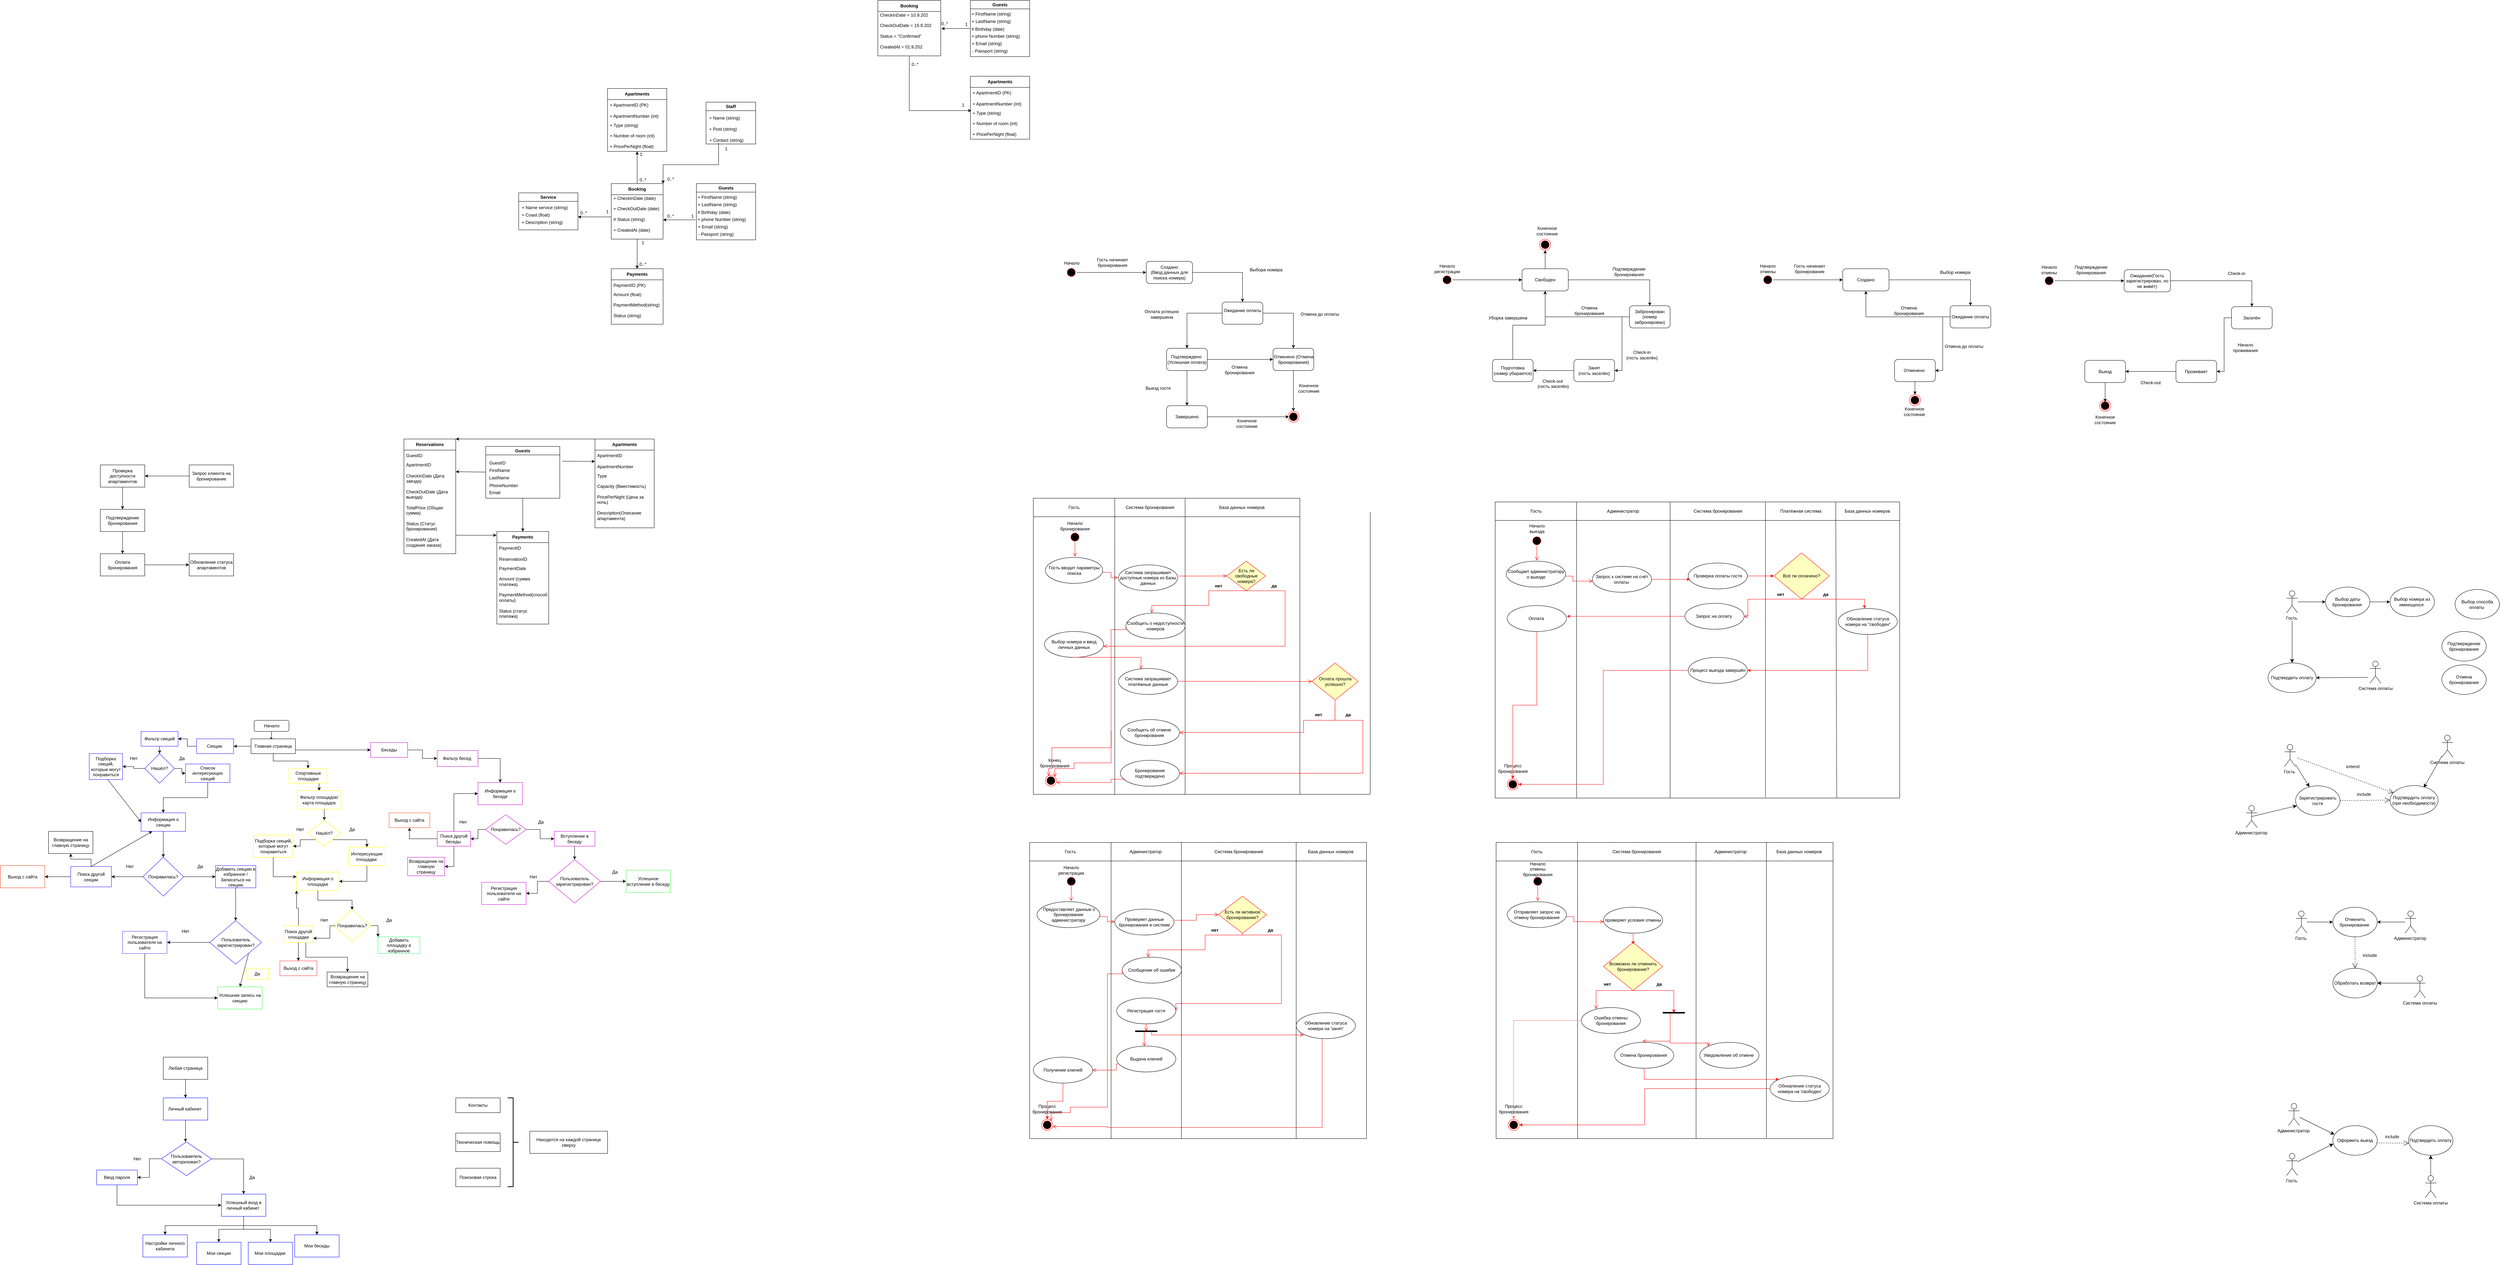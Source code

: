 <mxfile version="24.8.6">
  <diagram name="Страница — 1" id="PGOT3D3UBKjmju4_X4Ld">
    <mxGraphModel dx="1685" dy="2693" grid="1" gridSize="10" guides="1" tooltips="1" connect="1" arrows="1" fold="1" page="0" pageScale="1" pageWidth="827" pageHeight="1169" math="0" shadow="0">
      <root>
        <mxCell id="0" />
        <mxCell id="1" parent="0" />
        <mxCell id="q9yiZrTOdG52cewlyGlq-3" value="" style="edgeStyle=orthogonalEdgeStyle;rounded=0;orthogonalLoop=1;jettySize=auto;html=1;" parent="1" source="q9yiZrTOdG52cewlyGlq-1" target="q9yiZrTOdG52cewlyGlq-2" edge="1">
          <mxGeometry relative="1" as="geometry" />
        </mxCell>
        <mxCell id="q9yiZrTOdG52cewlyGlq-1" value="Начало" style="rounded=1;whiteSpace=wrap;html=1;" parent="1" vertex="1">
          <mxGeometry x="375.5" y="30" width="94" height="30" as="geometry" />
        </mxCell>
        <mxCell id="q9yiZrTOdG52cewlyGlq-8" value="" style="edgeStyle=orthogonalEdgeStyle;rounded=0;orthogonalLoop=1;jettySize=auto;html=1;" parent="1" source="q9yiZrTOdG52cewlyGlq-2" target="q9yiZrTOdG52cewlyGlq-4" edge="1">
          <mxGeometry relative="1" as="geometry" />
        </mxCell>
        <mxCell id="NgEfzc-Wb0v7JHn7xbnd-12" style="edgeStyle=orthogonalEdgeStyle;rounded=0;orthogonalLoop=1;jettySize=auto;html=1;exitX=0.5;exitY=1;exitDx=0;exitDy=0;entryX=0.5;entryY=0;entryDx=0;entryDy=0;" parent="1" source="q9yiZrTOdG52cewlyGlq-2" target="q9yiZrTOdG52cewlyGlq-5" edge="1">
          <mxGeometry relative="1" as="geometry" />
        </mxCell>
        <mxCell id="NgEfzc-Wb0v7JHn7xbnd-44" style="edgeStyle=orthogonalEdgeStyle;rounded=0;orthogonalLoop=1;jettySize=auto;html=1;exitX=1;exitY=0.75;exitDx=0;exitDy=0;entryX=0;entryY=0.5;entryDx=0;entryDy=0;" parent="1" source="q9yiZrTOdG52cewlyGlq-2" target="q9yiZrTOdG52cewlyGlq-6" edge="1">
          <mxGeometry relative="1" as="geometry" />
        </mxCell>
        <mxCell id="q9yiZrTOdG52cewlyGlq-2" value="Главная страница" style="rounded=0;whiteSpace=wrap;html=1;strokeColor=#000000;" parent="1" vertex="1">
          <mxGeometry x="367" y="80" width="120" height="40" as="geometry" />
        </mxCell>
        <mxCell id="q9yiZrTOdG52cewlyGlq-9" value="" style="edgeStyle=orthogonalEdgeStyle;rounded=0;orthogonalLoop=1;jettySize=auto;html=1;" parent="1" source="q9yiZrTOdG52cewlyGlq-4" target="q9yiZrTOdG52cewlyGlq-7" edge="1">
          <mxGeometry relative="1" as="geometry" />
        </mxCell>
        <mxCell id="q9yiZrTOdG52cewlyGlq-4" value="Секции&amp;nbsp;" style="rounded=0;whiteSpace=wrap;html=1;strokeColor=#1F0FFF;" parent="1" vertex="1">
          <mxGeometry x="220" y="80" width="100" height="40" as="geometry" />
        </mxCell>
        <mxCell id="NgEfzc-Wb0v7JHn7xbnd-14" style="edgeStyle=orthogonalEdgeStyle;rounded=0;orthogonalLoop=1;jettySize=auto;html=1;exitX=0.5;exitY=1;exitDx=0;exitDy=0;entryX=0.5;entryY=0;entryDx=0;entryDy=0;" parent="1" source="q9yiZrTOdG52cewlyGlq-5" target="NgEfzc-Wb0v7JHn7xbnd-13" edge="1">
          <mxGeometry relative="1" as="geometry" />
        </mxCell>
        <mxCell id="q9yiZrTOdG52cewlyGlq-5" value="Спортивные площадки" style="rounded=0;whiteSpace=wrap;html=1;strokeColor=#FFFF00;" parent="1" vertex="1">
          <mxGeometry x="469.5" y="160" width="103" height="40" as="geometry" />
        </mxCell>
        <mxCell id="NgEfzc-Wb0v7JHn7xbnd-46" style="edgeStyle=orthogonalEdgeStyle;rounded=0;orthogonalLoop=1;jettySize=auto;html=1;exitX=1;exitY=0.5;exitDx=0;exitDy=0;entryX=0;entryY=0.5;entryDx=0;entryDy=0;" parent="1" source="q9yiZrTOdG52cewlyGlq-6" target="NgEfzc-Wb0v7JHn7xbnd-45" edge="1">
          <mxGeometry relative="1" as="geometry" />
        </mxCell>
        <mxCell id="q9yiZrTOdG52cewlyGlq-6" value="Беседы" style="rounded=0;whiteSpace=wrap;html=1;strokeColor=#CC00CC;" parent="1" vertex="1">
          <mxGeometry x="690" y="90" width="100" height="40" as="geometry" />
        </mxCell>
        <mxCell id="q9yiZrTOdG52cewlyGlq-11" value="" style="edgeStyle=orthogonalEdgeStyle;rounded=0;orthogonalLoop=1;jettySize=auto;html=1;" parent="1" source="q9yiZrTOdG52cewlyGlq-7" target="q9yiZrTOdG52cewlyGlq-10" edge="1">
          <mxGeometry relative="1" as="geometry" />
        </mxCell>
        <mxCell id="q9yiZrTOdG52cewlyGlq-7" value="Фильтр секций" style="rounded=0;whiteSpace=wrap;html=1;strokeColor=#1F0FFF;" parent="1" vertex="1">
          <mxGeometry x="70" y="60" width="100" height="40" as="geometry" />
        </mxCell>
        <mxCell id="q9yiZrTOdG52cewlyGlq-16" value="" style="edgeStyle=orthogonalEdgeStyle;rounded=0;orthogonalLoop=1;jettySize=auto;html=1;" parent="1" source="q9yiZrTOdG52cewlyGlq-10" target="q9yiZrTOdG52cewlyGlq-15" edge="1">
          <mxGeometry relative="1" as="geometry" />
        </mxCell>
        <mxCell id="q9yiZrTOdG52cewlyGlq-18" value="" style="edgeStyle=orthogonalEdgeStyle;rounded=0;orthogonalLoop=1;jettySize=auto;html=1;" parent="1" source="q9yiZrTOdG52cewlyGlq-10" target="q9yiZrTOdG52cewlyGlq-17" edge="1">
          <mxGeometry relative="1" as="geometry" />
        </mxCell>
        <mxCell id="q9yiZrTOdG52cewlyGlq-10" value="Нашёл?" style="rhombus;whiteSpace=wrap;html=1;strokeColor=#1F0FFF;" parent="1" vertex="1">
          <mxGeometry x="80" y="120" width="80" height="80" as="geometry" />
        </mxCell>
        <mxCell id="q9yiZrTOdG52cewlyGlq-12" value="Нет" style="text;html=1;align=center;verticalAlign=middle;resizable=0;points=[];autosize=1;strokeColor=none;fillColor=none;" parent="1" vertex="1">
          <mxGeometry x="30" y="118" width="40" height="30" as="geometry" />
        </mxCell>
        <mxCell id="q9yiZrTOdG52cewlyGlq-13" value="Да" style="text;html=1;align=center;verticalAlign=middle;resizable=0;points=[];autosize=1;strokeColor=none;fillColor=none;" parent="1" vertex="1">
          <mxGeometry x="160" y="118" width="40" height="30" as="geometry" />
        </mxCell>
        <mxCell id="q9yiZrTOdG52cewlyGlq-15" value="Подборка секций, которые могут понравиться" style="rounded=0;whiteSpace=wrap;html=1;strokeColor=#1F0FFF;" parent="1" vertex="1">
          <mxGeometry x="-70" y="120" width="90" height="70" as="geometry" />
        </mxCell>
        <mxCell id="q9yiZrTOdG52cewlyGlq-20" value="" style="edgeStyle=orthogonalEdgeStyle;rounded=0;orthogonalLoop=1;jettySize=auto;html=1;" parent="1" source="q9yiZrTOdG52cewlyGlq-17" target="q9yiZrTOdG52cewlyGlq-19" edge="1">
          <mxGeometry relative="1" as="geometry" />
        </mxCell>
        <mxCell id="q9yiZrTOdG52cewlyGlq-17" value="Список интересующих секций" style="rounded=0;whiteSpace=wrap;html=1;strokeColor=#1F0FFF;" parent="1" vertex="1">
          <mxGeometry x="190" y="148" width="120" height="50" as="geometry" />
        </mxCell>
        <mxCell id="q9yiZrTOdG52cewlyGlq-25" value="" style="edgeStyle=orthogonalEdgeStyle;rounded=0;orthogonalLoop=1;jettySize=auto;html=1;" parent="1" source="q9yiZrTOdG52cewlyGlq-19" target="q9yiZrTOdG52cewlyGlq-24" edge="1">
          <mxGeometry relative="1" as="geometry" />
        </mxCell>
        <mxCell id="q9yiZrTOdG52cewlyGlq-19" value="Информация о секции" style="rounded=0;whiteSpace=wrap;html=1;strokeColor=#1F0FFF;" parent="1" vertex="1">
          <mxGeometry x="70" y="280" width="120" height="50" as="geometry" />
        </mxCell>
        <mxCell id="q9yiZrTOdG52cewlyGlq-23" value="" style="endArrow=classic;html=1;rounded=0;entryX=0;entryY=0.5;entryDx=0;entryDy=0;" parent="1" target="q9yiZrTOdG52cewlyGlq-19" edge="1">
          <mxGeometry width="50" height="50" relative="1" as="geometry">
            <mxPoint x="-20" y="190" as="sourcePoint" />
            <mxPoint x="20" y="232" as="targetPoint" />
            <Array as="points" />
          </mxGeometry>
        </mxCell>
        <mxCell id="q9yiZrTOdG52cewlyGlq-31" value="" style="edgeStyle=orthogonalEdgeStyle;rounded=0;orthogonalLoop=1;jettySize=auto;html=1;" parent="1" source="q9yiZrTOdG52cewlyGlq-24" target="q9yiZrTOdG52cewlyGlq-29" edge="1">
          <mxGeometry relative="1" as="geometry" />
        </mxCell>
        <mxCell id="q9yiZrTOdG52cewlyGlq-33" value="" style="edgeStyle=orthogonalEdgeStyle;rounded=0;orthogonalLoop=1;jettySize=auto;html=1;" parent="1" source="q9yiZrTOdG52cewlyGlq-24" target="q9yiZrTOdG52cewlyGlq-32" edge="1">
          <mxGeometry relative="1" as="geometry" />
        </mxCell>
        <mxCell id="q9yiZrTOdG52cewlyGlq-24" value="Понравилась?" style="rhombus;whiteSpace=wrap;html=1;rounded=0;strokeColor=#1F0FFF;" parent="1" vertex="1">
          <mxGeometry x="75" y="400" width="110" height="105" as="geometry" />
        </mxCell>
        <mxCell id="q9yiZrTOdG52cewlyGlq-26" value="Да" style="text;html=1;align=center;verticalAlign=middle;whiteSpace=wrap;rounded=0;" parent="1" vertex="1">
          <mxGeometry x="200" y="410" width="60" height="30" as="geometry" />
        </mxCell>
        <mxCell id="q9yiZrTOdG52cewlyGlq-27" value="Нет" style="text;html=1;align=center;verticalAlign=middle;whiteSpace=wrap;rounded=0;" parent="1" vertex="1">
          <mxGeometry x="10" y="410" width="60" height="30" as="geometry" />
        </mxCell>
        <mxCell id="NgEfzc-Wb0v7JHn7xbnd-2" value="" style="edgeStyle=orthogonalEdgeStyle;rounded=0;orthogonalLoop=1;jettySize=auto;html=1;" parent="1" source="q9yiZrTOdG52cewlyGlq-29" target="NgEfzc-Wb0v7JHn7xbnd-1" edge="1">
          <mxGeometry relative="1" as="geometry" />
        </mxCell>
        <mxCell id="q9yiZrTOdG52cewlyGlq-29" value="Добавить секцию в избранное /&lt;br&gt;Записаться на секцию" style="rounded=0;whiteSpace=wrap;html=1;strokeColor=#1F0FFF;" parent="1" vertex="1">
          <mxGeometry x="271" y="422.5" width="109" height="60" as="geometry" />
        </mxCell>
        <mxCell id="q9yiZrTOdG52cewlyGlq-36" value="" style="edgeStyle=orthogonalEdgeStyle;rounded=0;orthogonalLoop=1;jettySize=auto;html=1;" parent="1" source="q9yiZrTOdG52cewlyGlq-32" target="q9yiZrTOdG52cewlyGlq-35" edge="1">
          <mxGeometry relative="1" as="geometry" />
        </mxCell>
        <mxCell id="NgEfzc-Wb0v7JHn7xbnd-67" style="edgeStyle=orthogonalEdgeStyle;rounded=0;orthogonalLoop=1;jettySize=auto;html=1;exitX=0.5;exitY=0;exitDx=0;exitDy=0;entryX=0.5;entryY=1;entryDx=0;entryDy=0;" parent="1" source="q9yiZrTOdG52cewlyGlq-32" target="NgEfzc-Wb0v7JHn7xbnd-66" edge="1">
          <mxGeometry relative="1" as="geometry" />
        </mxCell>
        <mxCell id="q9yiZrTOdG52cewlyGlq-32" value="Поиск другой секции" style="rounded=0;whiteSpace=wrap;html=1;strokeColor=#1F0FFF;" parent="1" vertex="1">
          <mxGeometry x="-120" y="425" width="110" height="55" as="geometry" />
        </mxCell>
        <mxCell id="q9yiZrTOdG52cewlyGlq-34" value="" style="endArrow=classic;html=1;rounded=0;entryX=0.25;entryY=1;entryDx=0;entryDy=0;exitX=0.5;exitY=0;exitDx=0;exitDy=0;" parent="1" source="q9yiZrTOdG52cewlyGlq-32" target="q9yiZrTOdG52cewlyGlq-19" edge="1">
          <mxGeometry width="50" height="50" relative="1" as="geometry">
            <mxPoint x="-60" y="420" as="sourcePoint" />
            <mxPoint x="-20" y="380" as="targetPoint" />
          </mxGeometry>
        </mxCell>
        <mxCell id="q9yiZrTOdG52cewlyGlq-35" value="Выход с сайта" style="rounded=0;whiteSpace=wrap;html=1;strokeColor=#EB3C11;" parent="1" vertex="1">
          <mxGeometry x="-310" y="422.5" width="120" height="60" as="geometry" />
        </mxCell>
        <mxCell id="NgEfzc-Wb0v7JHn7xbnd-9" value="" style="edgeStyle=orthogonalEdgeStyle;rounded=0;orthogonalLoop=1;jettySize=auto;html=1;" parent="1" source="NgEfzc-Wb0v7JHn7xbnd-1" target="NgEfzc-Wb0v7JHn7xbnd-5" edge="1">
          <mxGeometry relative="1" as="geometry" />
        </mxCell>
        <mxCell id="NgEfzc-Wb0v7JHn7xbnd-1" value="Пользователь зарегистрирован?" style="rhombus;whiteSpace=wrap;html=1;strokeColor=#1F0FFF;rounded=0;" parent="1" vertex="1">
          <mxGeometry x="255.5" y="571.25" width="140" height="117.5" as="geometry" />
        </mxCell>
        <mxCell id="NgEfzc-Wb0v7JHn7xbnd-3" value="Нет" style="text;html=1;align=center;verticalAlign=middle;whiteSpace=wrap;rounded=0;" parent="1" vertex="1">
          <mxGeometry x="160" y="585" width="60" height="30" as="geometry" />
        </mxCell>
        <mxCell id="NgEfzc-Wb0v7JHn7xbnd-4" value="Да" style="text;html=1;align=center;verticalAlign=middle;whiteSpace=wrap;rounded=0;strokeColor=#FFFF00;" parent="1" vertex="1">
          <mxGeometry x="354" y="700" width="60" height="30" as="geometry" />
        </mxCell>
        <mxCell id="NgEfzc-Wb0v7JHn7xbnd-10" style="edgeStyle=orthogonalEdgeStyle;rounded=0;orthogonalLoop=1;jettySize=auto;html=1;exitX=0.5;exitY=1;exitDx=0;exitDy=0;entryX=0;entryY=0.5;entryDx=0;entryDy=0;" parent="1" source="NgEfzc-Wb0v7JHn7xbnd-5" target="NgEfzc-Wb0v7JHn7xbnd-6" edge="1">
          <mxGeometry relative="1" as="geometry" />
        </mxCell>
        <mxCell id="NgEfzc-Wb0v7JHn7xbnd-5" value="Регистрация пользователя на сайте" style="rounded=0;whiteSpace=wrap;html=1;strokeColor=#582EFF;" parent="1" vertex="1">
          <mxGeometry x="20" y="600" width="120" height="60" as="geometry" />
        </mxCell>
        <mxCell id="NgEfzc-Wb0v7JHn7xbnd-6" value="Успешная запись на секцию" style="rounded=0;whiteSpace=wrap;html=1;strokeColor=#33FF33;" parent="1" vertex="1">
          <mxGeometry x="277" y="750" width="120" height="60" as="geometry" />
        </mxCell>
        <mxCell id="NgEfzc-Wb0v7JHn7xbnd-8" value="" style="endArrow=classic;html=1;rounded=0;entryX=0.5;entryY=0;entryDx=0;entryDy=0;exitX=1;exitY=1;exitDx=0;exitDy=0;" parent="1" source="NgEfzc-Wb0v7JHn7xbnd-1" target="NgEfzc-Wb0v7JHn7xbnd-6" edge="1">
          <mxGeometry width="50" height="50" relative="1" as="geometry">
            <mxPoint x="470" y="609" as="sourcePoint" />
            <mxPoint x="490" y="690" as="targetPoint" />
          </mxGeometry>
        </mxCell>
        <mxCell id="NgEfzc-Wb0v7JHn7xbnd-21" style="edgeStyle=orthogonalEdgeStyle;rounded=0;orthogonalLoop=1;jettySize=auto;html=1;exitX=0.5;exitY=1;exitDx=0;exitDy=0;entryX=0.5;entryY=0;entryDx=0;entryDy=0;" parent="1" source="NgEfzc-Wb0v7JHn7xbnd-13" target="NgEfzc-Wb0v7JHn7xbnd-15" edge="1">
          <mxGeometry relative="1" as="geometry" />
        </mxCell>
        <mxCell id="NgEfzc-Wb0v7JHn7xbnd-13" value="Фильтр площадок/&lt;br&gt;карта площадок" style="rounded=0;whiteSpace=wrap;html=1;strokeColor=#FFFF00;" parent="1" vertex="1">
          <mxGeometry x="492" y="220" width="118" height="50" as="geometry" />
        </mxCell>
        <mxCell id="NgEfzc-Wb0v7JHn7xbnd-20" style="edgeStyle=orthogonalEdgeStyle;rounded=0;orthogonalLoop=1;jettySize=auto;html=1;exitX=0;exitY=1;exitDx=0;exitDy=0;entryX=1;entryY=0.5;entryDx=0;entryDy=0;" parent="1" source="NgEfzc-Wb0v7JHn7xbnd-15" target="NgEfzc-Wb0v7JHn7xbnd-19" edge="1">
          <mxGeometry relative="1" as="geometry" />
        </mxCell>
        <mxCell id="NgEfzc-Wb0v7JHn7xbnd-23" style="edgeStyle=orthogonalEdgeStyle;rounded=0;orthogonalLoop=1;jettySize=auto;html=1;exitX=1;exitY=1;exitDx=0;exitDy=0;entryX=0.5;entryY=0;entryDx=0;entryDy=0;" parent="1" source="NgEfzc-Wb0v7JHn7xbnd-15" target="NgEfzc-Wb0v7JHn7xbnd-22" edge="1">
          <mxGeometry relative="1" as="geometry" />
        </mxCell>
        <mxCell id="NgEfzc-Wb0v7JHn7xbnd-15" value="Нашёл?" style="rhombus;whiteSpace=wrap;html=1;strokeColor=#FFFF00;" parent="1" vertex="1">
          <mxGeometry x="520" y="300" width="90" height="70" as="geometry" />
        </mxCell>
        <mxCell id="NgEfzc-Wb0v7JHn7xbnd-17" value="Нет" style="text;html=1;align=center;verticalAlign=middle;whiteSpace=wrap;rounded=0;" parent="1" vertex="1">
          <mxGeometry x="469.5" y="310" width="60" height="30" as="geometry" />
        </mxCell>
        <mxCell id="NgEfzc-Wb0v7JHn7xbnd-18" value="Да" style="text;html=1;align=center;verticalAlign=middle;whiteSpace=wrap;rounded=0;" parent="1" vertex="1">
          <mxGeometry x="610" y="310" width="60" height="30" as="geometry" />
        </mxCell>
        <mxCell id="NgEfzc-Wb0v7JHn7xbnd-26" style="edgeStyle=orthogonalEdgeStyle;rounded=0;orthogonalLoop=1;jettySize=auto;html=1;exitX=0.5;exitY=1;exitDx=0;exitDy=0;entryX=0;entryY=0.25;entryDx=0;entryDy=0;" parent="1" source="NgEfzc-Wb0v7JHn7xbnd-19" target="NgEfzc-Wb0v7JHn7xbnd-25" edge="1">
          <mxGeometry relative="1" as="geometry" />
        </mxCell>
        <mxCell id="NgEfzc-Wb0v7JHn7xbnd-19" value="Подборка секций, которые могут понравиться" style="rounded=0;whiteSpace=wrap;html=1;strokeColor=#FFFF00;" parent="1" vertex="1">
          <mxGeometry x="373.5" y="340" width="107" height="60" as="geometry" />
        </mxCell>
        <mxCell id="NgEfzc-Wb0v7JHn7xbnd-28" style="edgeStyle=orthogonalEdgeStyle;rounded=0;orthogonalLoop=1;jettySize=auto;html=1;exitX=0.5;exitY=1;exitDx=0;exitDy=0;entryX=1;entryY=0.5;entryDx=0;entryDy=0;" parent="1" source="NgEfzc-Wb0v7JHn7xbnd-22" target="NgEfzc-Wb0v7JHn7xbnd-25" edge="1">
          <mxGeometry relative="1" as="geometry" />
        </mxCell>
        <mxCell id="NgEfzc-Wb0v7JHn7xbnd-22" value="Интересующие площадки&amp;nbsp;" style="rounded=0;whiteSpace=wrap;html=1;strokeColor=#FFFF00;" parent="1" vertex="1">
          <mxGeometry x="630" y="372.5" width="100" height="50" as="geometry" />
        </mxCell>
        <mxCell id="NgEfzc-Wb0v7JHn7xbnd-31" style="edgeStyle=orthogonalEdgeStyle;rounded=0;orthogonalLoop=1;jettySize=auto;html=1;exitX=0.5;exitY=1;exitDx=0;exitDy=0;entryX=0.5;entryY=0;entryDx=0;entryDy=0;" parent="1" source="NgEfzc-Wb0v7JHn7xbnd-25" target="NgEfzc-Wb0v7JHn7xbnd-29" edge="1">
          <mxGeometry relative="1" as="geometry" />
        </mxCell>
        <mxCell id="NgEfzc-Wb0v7JHn7xbnd-25" value="Информация о площадке" style="rounded=0;whiteSpace=wrap;html=1;strokeColor=#FFFF00;" parent="1" vertex="1">
          <mxGeometry x="490" y="440" width="115" height="50" as="geometry" />
        </mxCell>
        <mxCell id="NgEfzc-Wb0v7JHn7xbnd-43" style="edgeStyle=orthogonalEdgeStyle;rounded=0;orthogonalLoop=1;jettySize=auto;html=1;exitX=1;exitY=0.5;exitDx=0;exitDy=0;entryX=0;entryY=0;entryDx=0;entryDy=0;" parent="1" source="NgEfzc-Wb0v7JHn7xbnd-29" target="NgEfzc-Wb0v7JHn7xbnd-42" edge="1">
          <mxGeometry relative="1" as="geometry" />
        </mxCell>
        <mxCell id="NgEfzc-Wb0v7JHn7xbnd-29" value="Понравилась?" style="rhombus;whiteSpace=wrap;html=1;strokeColor=#FFFF00;" parent="1" vertex="1">
          <mxGeometry x="589.5" y="542" width="101" height="85" as="geometry" />
        </mxCell>
        <mxCell id="NgEfzc-Wb0v7JHn7xbnd-37" style="edgeStyle=orthogonalEdgeStyle;rounded=0;orthogonalLoop=1;jettySize=auto;html=1;exitX=1;exitY=1;exitDx=0;exitDy=0;entryX=1;entryY=0.75;entryDx=0;entryDy=0;" parent="1" source="NgEfzc-Wb0v7JHn7xbnd-32" target="NgEfzc-Wb0v7JHn7xbnd-34" edge="1">
          <mxGeometry relative="1" as="geometry">
            <Array as="points">
              <mxPoint x="580" y="585" />
              <mxPoint x="580" y="619" />
            </Array>
          </mxGeometry>
        </mxCell>
        <mxCell id="NgEfzc-Wb0v7JHn7xbnd-32" value="Нет" style="text;html=1;align=center;verticalAlign=middle;whiteSpace=wrap;rounded=0;" parent="1" vertex="1">
          <mxGeometry x="535" y="555" width="60" height="30" as="geometry" />
        </mxCell>
        <mxCell id="NgEfzc-Wb0v7JHn7xbnd-33" value="Да" style="text;html=1;align=center;verticalAlign=middle;whiteSpace=wrap;rounded=0;" parent="1" vertex="1">
          <mxGeometry x="710" y="555" width="60" height="30" as="geometry" />
        </mxCell>
        <mxCell id="NgEfzc-Wb0v7JHn7xbnd-38" style="edgeStyle=orthogonalEdgeStyle;rounded=0;orthogonalLoop=1;jettySize=auto;html=1;exitX=0.5;exitY=0;exitDx=0;exitDy=0;entryX=0;entryY=1;entryDx=0;entryDy=0;" parent="1" source="NgEfzc-Wb0v7JHn7xbnd-34" target="NgEfzc-Wb0v7JHn7xbnd-25" edge="1">
          <mxGeometry relative="1" as="geometry" />
        </mxCell>
        <mxCell id="NgEfzc-Wb0v7JHn7xbnd-40" style="edgeStyle=orthogonalEdgeStyle;rounded=0;orthogonalLoop=1;jettySize=auto;html=1;exitX=0.5;exitY=1;exitDx=0;exitDy=0;entryX=0.5;entryY=0;entryDx=0;entryDy=0;" parent="1" source="NgEfzc-Wb0v7JHn7xbnd-34" target="NgEfzc-Wb0v7JHn7xbnd-39" edge="1">
          <mxGeometry relative="1" as="geometry" />
        </mxCell>
        <mxCell id="NgEfzc-Wb0v7JHn7xbnd-65" style="edgeStyle=orthogonalEdgeStyle;rounded=0;orthogonalLoop=1;jettySize=auto;html=1;exitX=0.75;exitY=1;exitDx=0;exitDy=0;entryX=0.5;entryY=0;entryDx=0;entryDy=0;" parent="1" source="NgEfzc-Wb0v7JHn7xbnd-34" target="NgEfzc-Wb0v7JHn7xbnd-63" edge="1">
          <mxGeometry relative="1" as="geometry" />
        </mxCell>
        <mxCell id="NgEfzc-Wb0v7JHn7xbnd-34" value="Поиск другой площадки" style="rounded=0;whiteSpace=wrap;html=1;strokeColor=#FFFF00;" parent="1" vertex="1">
          <mxGeometry x="455" y="585" width="80" height="45" as="geometry" />
        </mxCell>
        <mxCell id="NgEfzc-Wb0v7JHn7xbnd-39" value="Выход с сайта" style="rounded=0;whiteSpace=wrap;html=1;strokeColor=#FF3333;" parent="1" vertex="1">
          <mxGeometry x="445" y="680" width="100" height="40" as="geometry" />
        </mxCell>
        <mxCell id="NgEfzc-Wb0v7JHn7xbnd-42" value="Добавить площадку в избранное" style="rounded=0;whiteSpace=wrap;html=1;strokeColor=#21FF6B;" parent="1" vertex="1">
          <mxGeometry x="710" y="615" width="113" height="45" as="geometry" />
        </mxCell>
        <mxCell id="NgEfzc-Wb0v7JHn7xbnd-52" style="edgeStyle=orthogonalEdgeStyle;rounded=0;orthogonalLoop=1;jettySize=auto;html=1;exitX=1;exitY=0.5;exitDx=0;exitDy=0;entryX=0.5;entryY=0;entryDx=0;entryDy=0;" parent="1" source="NgEfzc-Wb0v7JHn7xbnd-45" target="NgEfzc-Wb0v7JHn7xbnd-51" edge="1">
          <mxGeometry relative="1" as="geometry" />
        </mxCell>
        <mxCell id="NgEfzc-Wb0v7JHn7xbnd-45" value="Фильтр бесед&amp;nbsp;" style="rounded=0;whiteSpace=wrap;html=1;strokeColor=#CC00CC;" parent="1" vertex="1">
          <mxGeometry x="870" y="111.5" width="110" height="43" as="geometry" />
        </mxCell>
        <mxCell id="NgEfzc-Wb0v7JHn7xbnd-51" value="Информация о беседе" style="rounded=0;whiteSpace=wrap;html=1;strokeColor=#CC00CC;" parent="1" vertex="1">
          <mxGeometry x="980" y="198" width="120" height="60" as="geometry" />
        </mxCell>
        <mxCell id="NgEfzc-Wb0v7JHn7xbnd-57" style="edgeStyle=orthogonalEdgeStyle;rounded=0;orthogonalLoop=1;jettySize=auto;html=1;exitX=0;exitY=0.5;exitDx=0;exitDy=0;entryX=1;entryY=0.5;entryDx=0;entryDy=0;" parent="1" source="NgEfzc-Wb0v7JHn7xbnd-53" target="NgEfzc-Wb0v7JHn7xbnd-56" edge="1">
          <mxGeometry relative="1" as="geometry" />
        </mxCell>
        <mxCell id="NgEfzc-Wb0v7JHn7xbnd-69" style="edgeStyle=orthogonalEdgeStyle;rounded=0;orthogonalLoop=1;jettySize=auto;html=1;exitX=1;exitY=0.5;exitDx=0;exitDy=0;entryX=0;entryY=0.5;entryDx=0;entryDy=0;" parent="1" source="NgEfzc-Wb0v7JHn7xbnd-53" target="NgEfzc-Wb0v7JHn7xbnd-68" edge="1">
          <mxGeometry relative="1" as="geometry" />
        </mxCell>
        <mxCell id="NgEfzc-Wb0v7JHn7xbnd-53" value="Понравилась?" style="rhombus;whiteSpace=wrap;html=1;strokeColor=#CC00CC;" parent="1" vertex="1">
          <mxGeometry x="1000" y="285" width="110" height="80" as="geometry" />
        </mxCell>
        <mxCell id="NgEfzc-Wb0v7JHn7xbnd-54" value="Нет" style="text;html=1;align=center;verticalAlign=middle;whiteSpace=wrap;rounded=0;" parent="1" vertex="1">
          <mxGeometry x="910" y="290" width="60" height="30" as="geometry" />
        </mxCell>
        <mxCell id="NgEfzc-Wb0v7JHn7xbnd-55" value="Да" style="text;html=1;align=center;verticalAlign=middle;whiteSpace=wrap;rounded=0;" parent="1" vertex="1">
          <mxGeometry x="1120" y="290" width="60" height="30" as="geometry" />
        </mxCell>
        <mxCell id="NgEfzc-Wb0v7JHn7xbnd-58" style="edgeStyle=orthogonalEdgeStyle;rounded=0;orthogonalLoop=1;jettySize=auto;html=1;exitX=0.5;exitY=0;exitDx=0;exitDy=0;entryX=0;entryY=0.5;entryDx=0;entryDy=0;" parent="1" source="NgEfzc-Wb0v7JHn7xbnd-56" target="NgEfzc-Wb0v7JHn7xbnd-51" edge="1">
          <mxGeometry relative="1" as="geometry" />
        </mxCell>
        <mxCell id="NgEfzc-Wb0v7JHn7xbnd-60" style="edgeStyle=orthogonalEdgeStyle;rounded=0;orthogonalLoop=1;jettySize=auto;html=1;exitX=0;exitY=0.5;exitDx=0;exitDy=0;entryX=0.5;entryY=1;entryDx=0;entryDy=0;" parent="1" source="NgEfzc-Wb0v7JHn7xbnd-56" target="NgEfzc-Wb0v7JHn7xbnd-59" edge="1">
          <mxGeometry relative="1" as="geometry" />
        </mxCell>
        <mxCell id="NgEfzc-Wb0v7JHn7xbnd-62" style="edgeStyle=orthogonalEdgeStyle;rounded=0;orthogonalLoop=1;jettySize=auto;html=1;exitX=0.5;exitY=1;exitDx=0;exitDy=0;entryX=1;entryY=0.5;entryDx=0;entryDy=0;" parent="1" source="NgEfzc-Wb0v7JHn7xbnd-56" target="NgEfzc-Wb0v7JHn7xbnd-61" edge="1">
          <mxGeometry relative="1" as="geometry" />
        </mxCell>
        <mxCell id="NgEfzc-Wb0v7JHn7xbnd-56" value="Поиск другой беседы&amp;nbsp;" style="rounded=0;whiteSpace=wrap;html=1;strokeColor=#CC00CC;" parent="1" vertex="1">
          <mxGeometry x="870" y="330" width="90" height="40" as="geometry" />
        </mxCell>
        <mxCell id="NgEfzc-Wb0v7JHn7xbnd-59" value="Выход с сайта" style="rounded=0;whiteSpace=wrap;html=1;strokeColor=#FF4517;" parent="1" vertex="1">
          <mxGeometry x="740" y="280" width="110" height="40" as="geometry" />
        </mxCell>
        <mxCell id="NgEfzc-Wb0v7JHn7xbnd-61" value="Возвращение на главную страницу" style="rounded=0;whiteSpace=wrap;html=1;strokeColor=#CC00CC;" parent="1" vertex="1">
          <mxGeometry x="790" y="400" width="100" height="50" as="geometry" />
        </mxCell>
        <mxCell id="NgEfzc-Wb0v7JHn7xbnd-63" value="Возвращение на главную страницу" style="rounded=0;whiteSpace=wrap;html=1;" parent="1" vertex="1">
          <mxGeometry x="572.5" y="710" width="110" height="40" as="geometry" />
        </mxCell>
        <mxCell id="NgEfzc-Wb0v7JHn7xbnd-66" value="Возвращение на главную страницу" style="rounded=0;whiteSpace=wrap;html=1;" parent="1" vertex="1">
          <mxGeometry x="-180" y="330" width="120" height="60" as="geometry" />
        </mxCell>
        <mxCell id="NgEfzc-Wb0v7JHn7xbnd-76" style="edgeStyle=orthogonalEdgeStyle;rounded=0;orthogonalLoop=1;jettySize=auto;html=1;exitX=0.5;exitY=1;exitDx=0;exitDy=0;entryX=0.5;entryY=0;entryDx=0;entryDy=0;" parent="1" source="NgEfzc-Wb0v7JHn7xbnd-68" target="NgEfzc-Wb0v7JHn7xbnd-70" edge="1">
          <mxGeometry relative="1" as="geometry" />
        </mxCell>
        <mxCell id="NgEfzc-Wb0v7JHn7xbnd-68" value="Вступление в беседу" style="rounded=0;whiteSpace=wrap;html=1;strokeColor=#CC00CC;" parent="1" vertex="1">
          <mxGeometry x="1186" y="330" width="110" height="40" as="geometry" />
        </mxCell>
        <mxCell id="NgEfzc-Wb0v7JHn7xbnd-77" style="edgeStyle=orthogonalEdgeStyle;rounded=0;orthogonalLoop=1;jettySize=auto;html=1;exitX=0;exitY=0.5;exitDx=0;exitDy=0;entryX=1;entryY=0.5;entryDx=0;entryDy=0;" parent="1" source="NgEfzc-Wb0v7JHn7xbnd-70" target="NgEfzc-Wb0v7JHn7xbnd-73" edge="1">
          <mxGeometry relative="1" as="geometry" />
        </mxCell>
        <mxCell id="NgEfzc-Wb0v7JHn7xbnd-79" style="edgeStyle=orthogonalEdgeStyle;rounded=0;orthogonalLoop=1;jettySize=auto;html=1;exitX=1;exitY=0.5;exitDx=0;exitDy=0;entryX=0;entryY=0.5;entryDx=0;entryDy=0;" parent="1" source="NgEfzc-Wb0v7JHn7xbnd-70" target="NgEfzc-Wb0v7JHn7xbnd-74" edge="1">
          <mxGeometry relative="1" as="geometry" />
        </mxCell>
        <mxCell id="NgEfzc-Wb0v7JHn7xbnd-70" value="Пользователь зарегистрирован?" style="rhombus;whiteSpace=wrap;html=1;strokeColor=#CC00CC;rounded=0;" parent="1" vertex="1">
          <mxGeometry x="1171" y="406.25" width="140" height="117.5" as="geometry" />
        </mxCell>
        <mxCell id="NgEfzc-Wb0v7JHn7xbnd-71" value="Нет" style="text;html=1;align=center;verticalAlign=middle;whiteSpace=wrap;rounded=0;" parent="1" vertex="1">
          <mxGeometry x="1100" y="437.5" width="60" height="30" as="geometry" />
        </mxCell>
        <mxCell id="NgEfzc-Wb0v7JHn7xbnd-72" value="Да" style="text;html=1;align=center;verticalAlign=middle;whiteSpace=wrap;rounded=0;strokeColor=#FFFFFF;" parent="1" vertex="1">
          <mxGeometry x="1320" y="425" width="60" height="30" as="geometry" />
        </mxCell>
        <mxCell id="NgEfzc-Wb0v7JHn7xbnd-73" value="Регистрация пользователя на сайте" style="rounded=0;whiteSpace=wrap;html=1;strokeColor=#CC00CC;" parent="1" vertex="1">
          <mxGeometry x="990" y="467.5" width="120" height="60" as="geometry" />
        </mxCell>
        <mxCell id="NgEfzc-Wb0v7JHn7xbnd-74" value="Успешное вступление в беседу" style="rounded=0;whiteSpace=wrap;html=1;strokeColor=#33FF33;" parent="1" vertex="1">
          <mxGeometry x="1380" y="435" width="120" height="60" as="geometry" />
        </mxCell>
        <mxCell id="NgEfzc-Wb0v7JHn7xbnd-83" value="" style="edgeStyle=orthogonalEdgeStyle;rounded=0;orthogonalLoop=1;jettySize=auto;html=1;" parent="1" source="NgEfzc-Wb0v7JHn7xbnd-81" target="NgEfzc-Wb0v7JHn7xbnd-82" edge="1">
          <mxGeometry relative="1" as="geometry" />
        </mxCell>
        <mxCell id="NgEfzc-Wb0v7JHn7xbnd-81" value="Любая страница" style="rounded=0;whiteSpace=wrap;html=1;" parent="1" vertex="1">
          <mxGeometry x="130" y="940" width="120" height="60" as="geometry" />
        </mxCell>
        <mxCell id="NgEfzc-Wb0v7JHn7xbnd-85" value="" style="edgeStyle=orthogonalEdgeStyle;rounded=0;orthogonalLoop=1;jettySize=auto;html=1;" parent="1" source="NgEfzc-Wb0v7JHn7xbnd-82" edge="1">
          <mxGeometry relative="1" as="geometry">
            <mxPoint x="190" y="1169" as="targetPoint" />
          </mxGeometry>
        </mxCell>
        <mxCell id="NgEfzc-Wb0v7JHn7xbnd-82" value="Личный кабинет&amp;nbsp;" style="rounded=0;whiteSpace=wrap;html=1;strokeColor=#0000FF;" parent="1" vertex="1">
          <mxGeometry x="130" y="1050" width="120" height="60" as="geometry" />
        </mxCell>
        <mxCell id="NgEfzc-Wb0v7JHn7xbnd-93" style="edgeStyle=orthogonalEdgeStyle;rounded=0;orthogonalLoop=1;jettySize=auto;html=1;exitX=0;exitY=0.5;exitDx=0;exitDy=0;entryX=1;entryY=0.5;entryDx=0;entryDy=0;" parent="1" source="NgEfzc-Wb0v7JHn7xbnd-86" target="NgEfzc-Wb0v7JHn7xbnd-91" edge="1">
          <mxGeometry relative="1" as="geometry" />
        </mxCell>
        <mxCell id="NgEfzc-Wb0v7JHn7xbnd-95" style="edgeStyle=orthogonalEdgeStyle;rounded=0;orthogonalLoop=1;jettySize=auto;html=1;exitX=1;exitY=1;exitDx=0;exitDy=0;entryX=0.5;entryY=0;entryDx=0;entryDy=0;" parent="1" source="NgEfzc-Wb0v7JHn7xbnd-86" target="NgEfzc-Wb0v7JHn7xbnd-94" edge="1">
          <mxGeometry relative="1" as="geometry">
            <Array as="points">
              <mxPoint x="226" y="1215" />
              <mxPoint x="347" y="1215" />
            </Array>
          </mxGeometry>
        </mxCell>
        <mxCell id="NgEfzc-Wb0v7JHn7xbnd-86" value="Пользоваетель авторизован?" style="rhombus;whiteSpace=wrap;html=1;strokeColor=#0000FF;" parent="1" vertex="1">
          <mxGeometry x="125" y="1169" width="135" height="91" as="geometry" />
        </mxCell>
        <mxCell id="NgEfzc-Wb0v7JHn7xbnd-87" value="Нет" style="text;html=1;align=center;verticalAlign=middle;whiteSpace=wrap;rounded=0;" parent="1" vertex="1">
          <mxGeometry x="30" y="1199.5" width="60" height="30" as="geometry" />
        </mxCell>
        <mxCell id="NgEfzc-Wb0v7JHn7xbnd-88" value="Да" style="text;html=1;align=center;verticalAlign=middle;whiteSpace=wrap;rounded=0;" parent="1" vertex="1">
          <mxGeometry x="340" y="1250" width="60" height="30" as="geometry" />
        </mxCell>
        <mxCell id="NgEfzc-Wb0v7JHn7xbnd-96" style="edgeStyle=orthogonalEdgeStyle;rounded=0;orthogonalLoop=1;jettySize=auto;html=1;exitX=0.5;exitY=1;exitDx=0;exitDy=0;entryX=0;entryY=0.5;entryDx=0;entryDy=0;" parent="1" source="NgEfzc-Wb0v7JHn7xbnd-91" target="NgEfzc-Wb0v7JHn7xbnd-94" edge="1">
          <mxGeometry relative="1" as="geometry" />
        </mxCell>
        <mxCell id="NgEfzc-Wb0v7JHn7xbnd-91" value="Ввод пароля" style="rounded=0;whiteSpace=wrap;html=1;strokeColor=#0000FF;" parent="1" vertex="1">
          <mxGeometry x="-50" y="1245" width="110" height="40" as="geometry" />
        </mxCell>
        <mxCell id="NgEfzc-Wb0v7JHn7xbnd-101" style="edgeStyle=orthogonalEdgeStyle;rounded=0;orthogonalLoop=1;jettySize=auto;html=1;exitX=0.5;exitY=1;exitDx=0;exitDy=0;entryX=0.5;entryY=0;entryDx=0;entryDy=0;" parent="1" source="NgEfzc-Wb0v7JHn7xbnd-94" target="NgEfzc-Wb0v7JHn7xbnd-97" edge="1">
          <mxGeometry relative="1" as="geometry" />
        </mxCell>
        <mxCell id="NgEfzc-Wb0v7JHn7xbnd-102" style="edgeStyle=orthogonalEdgeStyle;rounded=0;orthogonalLoop=1;jettySize=auto;html=1;exitX=0.5;exitY=1;exitDx=0;exitDy=0;entryX=0.5;entryY=0;entryDx=0;entryDy=0;" parent="1" source="NgEfzc-Wb0v7JHn7xbnd-94" target="NgEfzc-Wb0v7JHn7xbnd-98" edge="1">
          <mxGeometry relative="1" as="geometry" />
        </mxCell>
        <mxCell id="NgEfzc-Wb0v7JHn7xbnd-103" style="edgeStyle=orthogonalEdgeStyle;rounded=0;orthogonalLoop=1;jettySize=auto;html=1;exitX=0.5;exitY=1;exitDx=0;exitDy=0;entryX=0.5;entryY=0;entryDx=0;entryDy=0;" parent="1" source="NgEfzc-Wb0v7JHn7xbnd-94" target="NgEfzc-Wb0v7JHn7xbnd-99" edge="1">
          <mxGeometry relative="1" as="geometry" />
        </mxCell>
        <mxCell id="NgEfzc-Wb0v7JHn7xbnd-104" style="edgeStyle=orthogonalEdgeStyle;rounded=0;orthogonalLoop=1;jettySize=auto;html=1;exitX=0.5;exitY=1;exitDx=0;exitDy=0;entryX=0.5;entryY=0;entryDx=0;entryDy=0;" parent="1" source="NgEfzc-Wb0v7JHn7xbnd-94" target="NgEfzc-Wb0v7JHn7xbnd-100" edge="1">
          <mxGeometry relative="1" as="geometry" />
        </mxCell>
        <mxCell id="NgEfzc-Wb0v7JHn7xbnd-94" value="Успешный вход в личный кабинет&amp;nbsp;" style="rounded=0;whiteSpace=wrap;html=1;strokeColor=#0000FF;" parent="1" vertex="1">
          <mxGeometry x="287" y="1310" width="120" height="60" as="geometry" />
        </mxCell>
        <mxCell id="NgEfzc-Wb0v7JHn7xbnd-97" value="Настройки личного кабинета" style="rounded=0;whiteSpace=wrap;html=1;strokeColor=#0000FF;" parent="1" vertex="1">
          <mxGeometry x="75" y="1420" width="120" height="60" as="geometry" />
        </mxCell>
        <mxCell id="NgEfzc-Wb0v7JHn7xbnd-98" value="Мои секции" style="rounded=0;whiteSpace=wrap;html=1;strokeColor=#0000FF;" parent="1" vertex="1">
          <mxGeometry x="220" y="1440" width="120" height="60" as="geometry" />
        </mxCell>
        <mxCell id="NgEfzc-Wb0v7JHn7xbnd-99" value="Мои площадки&amp;nbsp;" style="rounded=0;whiteSpace=wrap;html=1;strokeColor=#0000FF;" parent="1" vertex="1">
          <mxGeometry x="359.5" y="1440" width="120" height="60" as="geometry" />
        </mxCell>
        <mxCell id="NgEfzc-Wb0v7JHn7xbnd-100" value="Мои беседы" style="rounded=0;whiteSpace=wrap;html=1;strokeColor=#0000FF;" parent="1" vertex="1">
          <mxGeometry x="485" y="1420" width="120" height="60" as="geometry" />
        </mxCell>
        <mxCell id="NgEfzc-Wb0v7JHn7xbnd-105" value="" style="strokeWidth=2;html=1;shape=mxgraph.flowchart.annotation_2;align=left;labelPosition=right;pointerEvents=1;rotation=-180;" parent="1" vertex="1">
          <mxGeometry x="1060" y="1050" width="30" height="240" as="geometry" />
        </mxCell>
        <mxCell id="NgEfzc-Wb0v7JHn7xbnd-107" value="Контакты" style="rounded=0;whiteSpace=wrap;html=1;" parent="1" vertex="1">
          <mxGeometry x="920" y="1050" width="120" height="40" as="geometry" />
        </mxCell>
        <mxCell id="NgEfzc-Wb0v7JHn7xbnd-108" value="Техническая помощь" style="rounded=0;whiteSpace=wrap;html=1;" parent="1" vertex="1">
          <mxGeometry x="920" y="1145" width="120" height="50" as="geometry" />
        </mxCell>
        <mxCell id="NgEfzc-Wb0v7JHn7xbnd-110" value="Поисковая строка" style="rounded=0;whiteSpace=wrap;html=1;" parent="1" vertex="1">
          <mxGeometry x="920" y="1240" width="120" height="50" as="geometry" />
        </mxCell>
        <mxCell id="NgEfzc-Wb0v7JHn7xbnd-111" value="Находится на каждой странице сверху" style="rounded=0;whiteSpace=wrap;html=1;" parent="1" vertex="1">
          <mxGeometry x="1120" y="1140" width="210" height="60" as="geometry" />
        </mxCell>
        <mxCell id="XRA81Fuotrs_Bq2UwxX_-1" value="Запрос клиента на бронирование" style="rounded=0;whiteSpace=wrap;html=1;" parent="1" vertex="1">
          <mxGeometry x="200" y="-660" width="120" height="60" as="geometry" />
        </mxCell>
        <mxCell id="XRA81Fuotrs_Bq2UwxX_-2" value="Проверка доступности апартаментов" style="rounded=0;whiteSpace=wrap;html=1;" parent="1" vertex="1">
          <mxGeometry x="-40" y="-660" width="120" height="60" as="geometry" />
        </mxCell>
        <mxCell id="XRA81Fuotrs_Bq2UwxX_-3" value="Подтверждение бронирования" style="rounded=0;whiteSpace=wrap;html=1;" parent="1" vertex="1">
          <mxGeometry x="-40" y="-540" width="120" height="60" as="geometry" />
        </mxCell>
        <mxCell id="XRA81Fuotrs_Bq2UwxX_-4" value="Оплата бронирования" style="rounded=0;whiteSpace=wrap;html=1;" parent="1" vertex="1">
          <mxGeometry x="-40" y="-420" width="120" height="60" as="geometry" />
        </mxCell>
        <mxCell id="XRA81Fuotrs_Bq2UwxX_-5" value="Обновление статуса апартаментов" style="rounded=0;whiteSpace=wrap;html=1;" parent="1" vertex="1">
          <mxGeometry x="200" y="-420" width="120" height="60" as="geometry" />
        </mxCell>
        <mxCell id="XRA81Fuotrs_Bq2UwxX_-6" value="" style="endArrow=classic;html=1;rounded=0;entryX=1;entryY=0.5;entryDx=0;entryDy=0;" parent="1" source="XRA81Fuotrs_Bq2UwxX_-1" target="XRA81Fuotrs_Bq2UwxX_-2" edge="1">
          <mxGeometry width="50" height="50" relative="1" as="geometry">
            <mxPoint x="135" y="-600" as="sourcePoint" />
            <mxPoint x="185" y="-650" as="targetPoint" />
          </mxGeometry>
        </mxCell>
        <mxCell id="XRA81Fuotrs_Bq2UwxX_-7" value="" style="endArrow=classic;html=1;rounded=0;" parent="1" source="XRA81Fuotrs_Bq2UwxX_-2" target="XRA81Fuotrs_Bq2UwxX_-3" edge="1">
          <mxGeometry width="50" height="50" relative="1" as="geometry">
            <mxPoint x="10" y="-570" as="sourcePoint" />
            <mxPoint x="60" y="-620" as="targetPoint" />
          </mxGeometry>
        </mxCell>
        <mxCell id="XRA81Fuotrs_Bq2UwxX_-8" value="" style="endArrow=classic;html=1;rounded=0;exitX=0.5;exitY=1;exitDx=0;exitDy=0;" parent="1" source="XRA81Fuotrs_Bq2UwxX_-3" target="XRA81Fuotrs_Bq2UwxX_-4" edge="1">
          <mxGeometry width="50" height="50" relative="1" as="geometry">
            <mxPoint x="15" y="-470" as="sourcePoint" />
            <mxPoint x="65" y="-520" as="targetPoint" />
          </mxGeometry>
        </mxCell>
        <mxCell id="XRA81Fuotrs_Bq2UwxX_-10" value="" style="endArrow=classic;html=1;rounded=0;entryX=0;entryY=0.5;entryDx=0;entryDy=0;" parent="1" target="XRA81Fuotrs_Bq2UwxX_-5" edge="1">
          <mxGeometry width="50" height="50" relative="1" as="geometry">
            <mxPoint x="80" y="-390" as="sourcePoint" />
            <mxPoint x="130" y="-440" as="targetPoint" />
          </mxGeometry>
        </mxCell>
        <mxCell id="M8hCqz_wvQDEp8WGHnBc-4" value="Guests" style="swimlane;whiteSpace=wrap;html=1;startSize=23;" parent="1" vertex="1">
          <mxGeometry x="1001" y="-710" width="200" height="140" as="geometry">
            <mxRectangle x="1010" y="-660" width="140" height="30" as="alternateBounds" />
          </mxGeometry>
        </mxCell>
        <mxCell id="M8hCqz_wvQDEp8WGHnBc-7" value="FirstName" style="text;html=1;align=center;verticalAlign=middle;resizable=0;points=[];autosize=1;strokeColor=none;fillColor=none;" parent="M8hCqz_wvQDEp8WGHnBc-4" vertex="1">
          <mxGeometry x="-3" y="50" width="80" height="30" as="geometry" />
        </mxCell>
        <mxCell id="M8hCqz_wvQDEp8WGHnBc-8" value="LastName" style="text;html=1;align=center;verticalAlign=middle;resizable=0;points=[];autosize=1;strokeColor=none;fillColor=none;" parent="M8hCqz_wvQDEp8WGHnBc-4" vertex="1">
          <mxGeometry x="-4" y="70" width="80" height="30" as="geometry" />
        </mxCell>
        <mxCell id="M8hCqz_wvQDEp8WGHnBc-9" value="PhoneNumber&lt;div&gt;&lt;br&gt;&lt;/div&gt;" style="text;html=1;align=center;verticalAlign=middle;resizable=0;points=[];autosize=1;strokeColor=none;fillColor=none;" parent="M8hCqz_wvQDEp8WGHnBc-4" vertex="1">
          <mxGeometry x="-2" y="93" width="100" height="40" as="geometry" />
        </mxCell>
        <mxCell id="M8hCqz_wvQDEp8WGHnBc-10" value="Email" style="text;html=1;align=center;verticalAlign=middle;resizable=0;points=[];autosize=1;strokeColor=none;fillColor=none;" parent="M8hCqz_wvQDEp8WGHnBc-4" vertex="1">
          <mxGeometry x="-1" y="110" width="50" height="30" as="geometry" />
        </mxCell>
        <mxCell id="M8hCqz_wvQDEp8WGHnBc-6" value="GuestID" style="text;html=1;align=center;verticalAlign=middle;resizable=0;points=[];autosize=1;strokeColor=none;fillColor=none;" parent="M8hCqz_wvQDEp8WGHnBc-4" vertex="1">
          <mxGeometry x="-4" y="30" width="70" height="30" as="geometry" />
        </mxCell>
        <mxCell id="M8hCqz_wvQDEp8WGHnBc-13" value="&lt;b&gt;Apartments&lt;/b&gt;" style="swimlane;fontStyle=0;childLayout=stackLayout;horizontal=1;startSize=30;horizontalStack=0;resizeParent=1;resizeParentMax=0;resizeLast=0;collapsible=1;marginBottom=0;whiteSpace=wrap;html=1;" parent="1" vertex="1">
          <mxGeometry x="1296" y="-730" width="160" height="240" as="geometry" />
        </mxCell>
        <mxCell id="M8hCqz_wvQDEp8WGHnBc-14" value="ApartmentID" style="text;strokeColor=none;fillColor=none;align=left;verticalAlign=middle;spacingLeft=4;spacingRight=4;overflow=hidden;points=[[0,0.5],[1,0.5]];portConstraint=eastwest;rotatable=0;whiteSpace=wrap;html=1;" parent="M8hCqz_wvQDEp8WGHnBc-13" vertex="1">
          <mxGeometry y="30" width="160" height="30" as="geometry" />
        </mxCell>
        <mxCell id="M8hCqz_wvQDEp8WGHnBc-15" value="ApartmentNumber" style="text;strokeColor=none;fillColor=none;align=left;verticalAlign=middle;spacingLeft=4;spacingRight=4;overflow=hidden;points=[[0,0.5],[1,0.5]];portConstraint=eastwest;rotatable=0;whiteSpace=wrap;html=1;" parent="M8hCqz_wvQDEp8WGHnBc-13" vertex="1">
          <mxGeometry y="60" width="160" height="30" as="geometry" />
        </mxCell>
        <mxCell id="M8hCqz_wvQDEp8WGHnBc-16" value="Type&lt;div&gt;&lt;br&gt;&lt;/div&gt;&lt;div&gt;Capacity (Вместимость)&lt;br&gt;&lt;/div&gt;&lt;div&gt;&lt;br&gt;&lt;/div&gt;&lt;div&gt;PricePerNight (Цена за ночь)&lt;/div&gt;&lt;div&gt;&lt;br&gt;&lt;/div&gt;&lt;div&gt;Description(Описание апартамента)&lt;br&gt;&lt;br&gt;&lt;br&gt;&lt;/div&gt;&lt;div&gt;&amp;nbsp;&lt;/div&gt;" style="text;strokeColor=none;fillColor=none;align=left;verticalAlign=middle;spacingLeft=4;spacingRight=4;overflow=hidden;points=[[0,0.5],[1,0.5]];portConstraint=eastwest;rotatable=0;whiteSpace=wrap;html=1;" parent="M8hCqz_wvQDEp8WGHnBc-13" vertex="1">
          <mxGeometry y="90" width="160" height="150" as="geometry" />
        </mxCell>
        <mxCell id="M8hCqz_wvQDEp8WGHnBc-18" value="&lt;b&gt;Reservations&lt;/b&gt;" style="swimlane;fontStyle=0;childLayout=stackLayout;horizontal=1;startSize=30;horizontalStack=0;resizeParent=1;resizeParentMax=0;resizeLast=0;collapsible=1;marginBottom=0;whiteSpace=wrap;html=1;" parent="1" vertex="1">
          <mxGeometry x="780" y="-730" width="140" height="310" as="geometry" />
        </mxCell>
        <mxCell id="M8hCqz_wvQDEp8WGHnBc-19" value="GuestID" style="text;strokeColor=none;fillColor=none;align=left;verticalAlign=middle;spacingLeft=4;spacingRight=4;overflow=hidden;points=[[0,0.5],[1,0.5]];portConstraint=eastwest;rotatable=0;whiteSpace=wrap;html=1;" parent="M8hCqz_wvQDEp8WGHnBc-18" vertex="1">
          <mxGeometry y="30" width="140" height="30" as="geometry" />
        </mxCell>
        <mxCell id="M8hCqz_wvQDEp8WGHnBc-20" value="ApartmentID&lt;div&gt;&lt;br&gt;&lt;/div&gt;" style="text;strokeColor=none;fillColor=none;align=left;verticalAlign=middle;spacingLeft=4;spacingRight=4;overflow=hidden;points=[[0,0.5],[1,0.5]];portConstraint=eastwest;rotatable=0;whiteSpace=wrap;html=1;" parent="M8hCqz_wvQDEp8WGHnBc-18" vertex="1">
          <mxGeometry y="60" width="140" height="30" as="geometry" />
        </mxCell>
        <mxCell id="M8hCqz_wvQDEp8WGHnBc-21" value="CheckInDate (Дата заезда)&lt;br&gt;&lt;br&gt;CheckOutDate (Дата выезда)&lt;br&gt;&lt;br&gt;TotalPrice (Общая сумма)&lt;br&gt;&lt;br&gt;Status (Статус бронирования)&lt;br&gt;&lt;br&gt;CreatedAt (Дата создания заказа)&lt;br&gt;&lt;div&gt;&lt;br&gt;&lt;/div&gt;&lt;div&gt;&lt;br&gt;&lt;br&gt;&lt;div&gt;&lt;br&gt;&lt;/div&gt;&lt;/div&gt;" style="text;strokeColor=none;fillColor=none;align=left;verticalAlign=middle;spacingLeft=4;spacingRight=4;overflow=hidden;points=[[0,0.5],[1,0.5]];portConstraint=eastwest;rotatable=0;whiteSpace=wrap;html=1;" parent="M8hCqz_wvQDEp8WGHnBc-18" vertex="1">
          <mxGeometry y="90" width="140" height="220" as="geometry" />
        </mxCell>
        <mxCell id="M8hCqz_wvQDEp8WGHnBc-22" value="&lt;b&gt;Payments&lt;/b&gt;" style="swimlane;fontStyle=0;childLayout=stackLayout;horizontal=1;startSize=30;horizontalStack=0;resizeParent=1;resizeParentMax=0;resizeLast=0;collapsible=1;marginBottom=0;whiteSpace=wrap;html=1;" parent="1" vertex="1">
          <mxGeometry x="1031" y="-480" width="140" height="250" as="geometry" />
        </mxCell>
        <mxCell id="M8hCqz_wvQDEp8WGHnBc-23" value="PaymentID" style="text;strokeColor=none;fillColor=none;align=left;verticalAlign=middle;spacingLeft=4;spacingRight=4;overflow=hidden;points=[[0,0.5],[1,0.5]];portConstraint=eastwest;rotatable=0;whiteSpace=wrap;html=1;" parent="M8hCqz_wvQDEp8WGHnBc-22" vertex="1">
          <mxGeometry y="30" width="140" height="30" as="geometry" />
        </mxCell>
        <mxCell id="M8hCqz_wvQDEp8WGHnBc-24" value="ReservationID" style="text;strokeColor=none;fillColor=none;align=left;verticalAlign=middle;spacingLeft=4;spacingRight=4;overflow=hidden;points=[[0,0.5],[1,0.5]];portConstraint=eastwest;rotatable=0;whiteSpace=wrap;html=1;" parent="M8hCqz_wvQDEp8WGHnBc-22" vertex="1">
          <mxGeometry y="60" width="140" height="30" as="geometry" />
        </mxCell>
        <mxCell id="M8hCqz_wvQDEp8WGHnBc-25" value="PaymentDate&lt;br&gt;&lt;br&gt;Amount (сумма платежа)&lt;br&gt;&lt;br&gt;PaymentMethod(способ оплаты)&lt;div&gt;&lt;br&gt;&lt;/div&gt;&lt;div&gt;Status (статус платежа)&lt;br&gt;&lt;div&gt;&lt;div&gt;&amp;nbsp;&lt;/div&gt;&lt;/div&gt;&lt;/div&gt;" style="text;strokeColor=none;fillColor=none;align=left;verticalAlign=middle;spacingLeft=4;spacingRight=4;overflow=hidden;points=[[0,0.5],[1,0.5]];portConstraint=eastwest;rotatable=0;whiteSpace=wrap;html=1;" parent="M8hCqz_wvQDEp8WGHnBc-22" vertex="1">
          <mxGeometry y="90" width="140" height="160" as="geometry" />
        </mxCell>
        <mxCell id="M8hCqz_wvQDEp8WGHnBc-26" value="" style="endArrow=classic;html=1;rounded=0;exitX=0.027;exitY=0.646;exitDx=0;exitDy=0;exitPerimeter=0;entryX=1;entryY=0.944;entryDx=0;entryDy=0;entryPerimeter=0;" parent="1" source="M8hCqz_wvQDEp8WGHnBc-7" target="M8hCqz_wvQDEp8WGHnBc-20" edge="1">
          <mxGeometry width="50" height="50" relative="1" as="geometry">
            <mxPoint x="1010" y="-657.55" as="sourcePoint" />
            <mxPoint x="930" y="-642" as="targetPoint" />
          </mxGeometry>
        </mxCell>
        <mxCell id="M8hCqz_wvQDEp8WGHnBc-27" value="" style="endArrow=classic;html=1;rounded=0;entryX=0.015;entryY=0.02;entryDx=0;entryDy=0;entryPerimeter=0;" parent="1" edge="1">
          <mxGeometry width="50" height="50" relative="1" as="geometry">
            <mxPoint x="1207.6" y="-670" as="sourcePoint" />
            <mxPoint x="1296" y="-669.4" as="targetPoint" />
          </mxGeometry>
        </mxCell>
        <mxCell id="M8hCqz_wvQDEp8WGHnBc-28" value="" style="endArrow=classic;html=1;rounded=0;exitX=0.5;exitY=1;exitDx=0;exitDy=0;" parent="1" source="M8hCqz_wvQDEp8WGHnBc-4" target="M8hCqz_wvQDEp8WGHnBc-22" edge="1">
          <mxGeometry width="50" height="50" relative="1" as="geometry">
            <mxPoint x="1076" y="-580" as="sourcePoint" />
            <mxPoint x="1171" y="-578" as="targetPoint" />
          </mxGeometry>
        </mxCell>
        <mxCell id="M8hCqz_wvQDEp8WGHnBc-29" value="" style="endArrow=classic;html=1;rounded=0;exitX=1.006;exitY=0.773;exitDx=0;exitDy=0;exitPerimeter=0;" parent="1" source="M8hCqz_wvQDEp8WGHnBc-21" edge="1">
          <mxGeometry width="50" height="50" relative="1" as="geometry">
            <mxPoint x="950" y="-460" as="sourcePoint" />
            <mxPoint x="1030" y="-470" as="targetPoint" />
          </mxGeometry>
        </mxCell>
        <mxCell id="M8hCqz_wvQDEp8WGHnBc-30" value="" style="endArrow=classic;html=1;rounded=0;entryX=0.845;entryY=-0.008;entryDx=0;entryDy=0;entryPerimeter=0;exitX=0;exitY=0;exitDx=0;exitDy=0;" parent="1" source="M8hCqz_wvQDEp8WGHnBc-13" edge="1">
          <mxGeometry width="50" height="50" relative="1" as="geometry">
            <mxPoint x="1290" y="-728" as="sourcePoint" />
            <mxPoint x="920.0" y="-730" as="targetPoint" />
          </mxGeometry>
        </mxCell>
        <mxCell id="8lCXvhYjc37gvSATKcPi-1" value="Guests" style="swimlane;whiteSpace=wrap;html=1;startSize=23;" parent="1" vertex="1">
          <mxGeometry x="1570" y="-1420" width="160" height="152" as="geometry">
            <mxRectangle x="1010" y="-660" width="140" height="30" as="alternateBounds" />
          </mxGeometry>
        </mxCell>
        <mxCell id="8lCXvhYjc37gvSATKcPi-2" value="+ FirstName (string)" style="text;html=1;align=center;verticalAlign=middle;resizable=0;points=[];autosize=1;strokeColor=none;fillColor=none;" parent="8lCXvhYjc37gvSATKcPi-1" vertex="1">
          <mxGeometry x="-9" y="22" width="130" height="30" as="geometry" />
        </mxCell>
        <mxCell id="8lCXvhYjc37gvSATKcPi-3" value="+ LastName (string)" style="text;html=1;align=center;verticalAlign=middle;resizable=0;points=[];autosize=1;strokeColor=none;fillColor=none;" parent="8lCXvhYjc37gvSATKcPi-1" vertex="1">
          <mxGeometry x="-9" y="42" width="130" height="30" as="geometry" />
        </mxCell>
        <mxCell id="8lCXvhYjc37gvSATKcPi-4" value="# Birthday (date)&lt;div&gt;&lt;br&gt;&lt;/div&gt;" style="text;html=1;align=center;verticalAlign=middle;resizable=0;points=[];autosize=1;strokeColor=none;fillColor=none;" parent="8lCXvhYjc37gvSATKcPi-1" vertex="1">
          <mxGeometry x="-8" y="65" width="110" height="40" as="geometry" />
        </mxCell>
        <mxCell id="8lCXvhYjc37gvSATKcPi-5" value="+ phone Number (string)" style="text;html=1;align=center;verticalAlign=middle;resizable=0;points=[];autosize=1;strokeColor=none;fillColor=none;" parent="8lCXvhYjc37gvSATKcPi-1" vertex="1">
          <mxGeometry x="-7" y="82" width="150" height="30" as="geometry" />
        </mxCell>
        <mxCell id="8lCXvhYjc37gvSATKcPi-26" value="+ Email (string)" style="text;html=1;align=center;verticalAlign=middle;whiteSpace=wrap;rounded=0;" parent="8lCXvhYjc37gvSATKcPi-1" vertex="1">
          <mxGeometry x="-4" y="102" width="97" height="30" as="geometry" />
        </mxCell>
        <mxCell id="8lCXvhYjc37gvSATKcPi-27" value="- Passport (string)" style="text;html=1;align=center;verticalAlign=middle;whiteSpace=wrap;rounded=0;" parent="8lCXvhYjc37gvSATKcPi-1" vertex="1">
          <mxGeometry x="1" y="122" width="104" height="30" as="geometry" />
        </mxCell>
        <mxCell id="8lCXvhYjc37gvSATKcPi-7" value="&lt;b&gt;Apartments&lt;/b&gt;" style="swimlane;fontStyle=0;childLayout=stackLayout;horizontal=1;startSize=30;horizontalStack=0;resizeParent=1;resizeParentMax=0;resizeLast=0;collapsible=1;marginBottom=0;whiteSpace=wrap;html=1;" parent="1" vertex="1">
          <mxGeometry x="1330" y="-1677" width="160" height="170" as="geometry" />
        </mxCell>
        <mxCell id="8lCXvhYjc37gvSATKcPi-8" value="+ ApartmentID (PK)" style="text;strokeColor=none;fillColor=none;align=left;verticalAlign=middle;spacingLeft=4;spacingRight=4;overflow=hidden;points=[[0,0.5],[1,0.5]];portConstraint=eastwest;rotatable=0;whiteSpace=wrap;html=1;" parent="8lCXvhYjc37gvSATKcPi-7" vertex="1">
          <mxGeometry y="30" width="160" height="30" as="geometry" />
        </mxCell>
        <mxCell id="8lCXvhYjc37gvSATKcPi-9" value="+ ApartmentNumber (int)" style="text;strokeColor=none;fillColor=none;align=left;verticalAlign=middle;spacingLeft=4;spacingRight=4;overflow=hidden;points=[[0,0.5],[1,0.5]];portConstraint=eastwest;rotatable=0;whiteSpace=wrap;html=1;" parent="8lCXvhYjc37gvSATKcPi-7" vertex="1">
          <mxGeometry y="60" width="160" height="30" as="geometry" />
        </mxCell>
        <mxCell id="8lCXvhYjc37gvSATKcPi-10" value="&lt;div&gt;&lt;span style=&quot;background-color: initial;&quot;&gt;+ Type (string)&lt;/span&gt;&lt;br&gt;&lt;/div&gt;&lt;div&gt;&lt;br&gt;&lt;/div&gt;&lt;div&gt;+ Number of room (int)&lt;br&gt;&lt;/div&gt;&lt;div&gt;&lt;br&gt;&lt;/div&gt;&lt;div&gt;+ PricePerNight (float)&lt;/div&gt;&lt;div&gt;&lt;br&gt;&lt;/div&gt;&lt;div&gt;&lt;br&gt;&lt;br&gt;&lt;br&gt;&lt;/div&gt;&lt;div&gt;&amp;nbsp;&lt;/div&gt;" style="text;strokeColor=none;fillColor=none;align=left;verticalAlign=middle;spacingLeft=4;spacingRight=4;overflow=hidden;points=[[0,0.5],[1,0.5]];portConstraint=eastwest;rotatable=0;whiteSpace=wrap;html=1;" parent="8lCXvhYjc37gvSATKcPi-7" vertex="1">
          <mxGeometry y="90" width="160" height="80" as="geometry" />
        </mxCell>
        <mxCell id="8lCXvhYjc37gvSATKcPi-49" style="edgeStyle=orthogonalEdgeStyle;rounded=0;orthogonalLoop=1;jettySize=auto;html=1;exitX=0.5;exitY=1;exitDx=0;exitDy=0;entryX=0.5;entryY=0;entryDx=0;entryDy=0;" parent="1" source="8lCXvhYjc37gvSATKcPi-11" target="8lCXvhYjc37gvSATKcPi-15" edge="1">
          <mxGeometry relative="1" as="geometry" />
        </mxCell>
        <mxCell id="8lCXvhYjc37gvSATKcPi-11" value="&lt;b&gt;Booking&lt;/b&gt;" style="swimlane;fontStyle=0;childLayout=stackLayout;horizontal=1;startSize=30;horizontalStack=0;resizeParent=1;resizeParentMax=0;resizeLast=0;collapsible=1;marginBottom=0;whiteSpace=wrap;html=1;" parent="1" vertex="1">
          <mxGeometry x="1340" y="-1420" width="140" height="150" as="geometry" />
        </mxCell>
        <mxCell id="8lCXvhYjc37gvSATKcPi-53" style="edgeStyle=orthogonalEdgeStyle;rounded=0;orthogonalLoop=1;jettySize=auto;html=1;" parent="8lCXvhYjc37gvSATKcPi-11" source="8lCXvhYjc37gvSATKcPi-14" edge="1">
          <mxGeometry relative="1" as="geometry">
            <mxPoint x="-90" y="90" as="targetPoint" />
          </mxGeometry>
        </mxCell>
        <mxCell id="8lCXvhYjc37gvSATKcPi-14" value="+ CheckInDate (date)&lt;br&gt;&lt;br&gt;+ CheckOutDate (date)&lt;br&gt;&lt;br&gt;# Status (string)&lt;br&gt;&lt;br&gt;+ CreatedAt (date)&lt;br&gt;&lt;div&gt;&lt;br&gt;&lt;/div&gt;&lt;div&gt;&lt;br&gt;&lt;br&gt;&lt;div&gt;&lt;br&gt;&lt;/div&gt;&lt;/div&gt;" style="text;strokeColor=none;fillColor=none;align=left;verticalAlign=middle;spacingLeft=4;spacingRight=4;overflow=hidden;points=[[0,0.5],[1,0.5]];portConstraint=eastwest;rotatable=0;whiteSpace=wrap;html=1;" parent="8lCXvhYjc37gvSATKcPi-11" vertex="1">
          <mxGeometry y="30" width="140" height="120" as="geometry" />
        </mxCell>
        <mxCell id="8lCXvhYjc37gvSATKcPi-15" value="&lt;b&gt;Payments&lt;/b&gt;" style="swimlane;fontStyle=0;childLayout=stackLayout;horizontal=1;startSize=30;horizontalStack=0;resizeParent=1;resizeParentMax=0;resizeLast=0;collapsible=1;marginBottom=0;whiteSpace=wrap;html=1;" parent="1" vertex="1">
          <mxGeometry x="1340" y="-1190" width="140" height="150" as="geometry" />
        </mxCell>
        <mxCell id="8lCXvhYjc37gvSATKcPi-16" value="PaymentID (PK)" style="text;strokeColor=none;fillColor=none;align=left;verticalAlign=middle;spacingLeft=4;spacingRight=4;overflow=hidden;points=[[0,0.5],[1,0.5]];portConstraint=eastwest;rotatable=0;whiteSpace=wrap;html=1;" parent="8lCXvhYjc37gvSATKcPi-15" vertex="1">
          <mxGeometry y="30" width="140" height="30" as="geometry" />
        </mxCell>
        <mxCell id="8lCXvhYjc37gvSATKcPi-18" value="Amount (float)&lt;br&gt;&lt;br&gt;PaymentMethod(string)&lt;div&gt;&lt;br&gt;&lt;/div&gt;&lt;div&gt;Status (string)&lt;br&gt;&lt;div&gt;&lt;div&gt;&amp;nbsp;&lt;/div&gt;&lt;/div&gt;&lt;/div&gt;" style="text;strokeColor=none;fillColor=none;align=left;verticalAlign=middle;spacingLeft=4;spacingRight=4;overflow=hidden;points=[[0,0.5],[1,0.5]];portConstraint=eastwest;rotatable=0;whiteSpace=wrap;html=1;" parent="8lCXvhYjc37gvSATKcPi-15" vertex="1">
          <mxGeometry y="60" width="140" height="90" as="geometry" />
        </mxCell>
        <mxCell id="8lCXvhYjc37gvSATKcPi-24" value="Service" style="swimlane;whiteSpace=wrap;html=1;" parent="1" vertex="1">
          <mxGeometry x="1090" y="-1395" width="160" height="100" as="geometry" />
        </mxCell>
        <mxCell id="8lCXvhYjc37gvSATKcPi-30" value="+ Name service (string)" style="text;html=1;align=center;verticalAlign=middle;whiteSpace=wrap;rounded=0;" parent="8lCXvhYjc37gvSATKcPi-24" vertex="1">
          <mxGeometry x="4" y="25" width="133" height="30" as="geometry" />
        </mxCell>
        <mxCell id="8lCXvhYjc37gvSATKcPi-31" value="+ Coast (float)" style="text;html=1;align=center;verticalAlign=middle;whiteSpace=wrap;rounded=0;" parent="8lCXvhYjc37gvSATKcPi-24" vertex="1">
          <mxGeometry x="1" y="45" width="90" height="30" as="geometry" />
        </mxCell>
        <mxCell id="8lCXvhYjc37gvSATKcPi-32" value="+ Description (string)" style="text;html=1;align=center;verticalAlign=middle;whiteSpace=wrap;rounded=0;" parent="8lCXvhYjc37gvSATKcPi-24" vertex="1">
          <mxGeometry x="-4" y="65" width="135" height="30" as="geometry" />
        </mxCell>
        <mxCell id="8lCXvhYjc37gvSATKcPi-25" value="Staff" style="swimlane;whiteSpace=wrap;html=1;" parent="1" vertex="1">
          <mxGeometry x="1596" y="-1640" width="134" height="113" as="geometry" />
        </mxCell>
        <mxCell id="8lCXvhYjc37gvSATKcPi-34" value="+ Name (string)" style="text;html=1;align=center;verticalAlign=middle;whiteSpace=wrap;rounded=0;" parent="8lCXvhYjc37gvSATKcPi-25" vertex="1">
          <mxGeometry x="7" y="28" width="86" height="30" as="geometry" />
        </mxCell>
        <mxCell id="8lCXvhYjc37gvSATKcPi-35" value="+ Post (string)" style="text;html=1;align=center;verticalAlign=middle;whiteSpace=wrap;rounded=0;" parent="8lCXvhYjc37gvSATKcPi-25" vertex="1">
          <mxGeometry x="3" y="58" width="86" height="30" as="geometry" />
        </mxCell>
        <mxCell id="8lCXvhYjc37gvSATKcPi-36" value="+ Contact (string)" style="text;html=1;align=center;verticalAlign=middle;whiteSpace=wrap;rounded=0;" parent="8lCXvhYjc37gvSATKcPi-25" vertex="1">
          <mxGeometry x="4" y="88" width="102" height="30" as="geometry" />
        </mxCell>
        <mxCell id="8lCXvhYjc37gvSATKcPi-13" value="&lt;div&gt;&lt;br&gt;&lt;/div&gt;" style="text;strokeColor=none;fillColor=none;align=left;verticalAlign=middle;spacingLeft=4;spacingRight=4;overflow=hidden;points=[[0,0.5],[1,0.5]];portConstraint=eastwest;rotatable=0;whiteSpace=wrap;html=1;" parent="1" vertex="1">
          <mxGeometry x="1110" y="-1390" width="140" height="30" as="geometry" />
        </mxCell>
        <mxCell id="8lCXvhYjc37gvSATKcPi-39" style="edgeStyle=orthogonalEdgeStyle;rounded=0;orthogonalLoop=1;jettySize=auto;html=1;entryX=1.014;entryY=0.566;entryDx=0;entryDy=0;entryPerimeter=0;exitX=0.047;exitY=0.531;exitDx=0;exitDy=0;exitPerimeter=0;" parent="1" edge="1">
          <mxGeometry relative="1" as="geometry">
            <mxPoint x="1568.09" y="-1322.07" as="sourcePoint" />
            <mxPoint x="1480" y="-1322.08" as="targetPoint" />
          </mxGeometry>
        </mxCell>
        <mxCell id="8lCXvhYjc37gvSATKcPi-41" value="1" style="text;html=1;align=center;verticalAlign=middle;whiteSpace=wrap;rounded=0;" parent="1" vertex="1">
          <mxGeometry x="1549" y="-1340" width="21" height="15" as="geometry" />
        </mxCell>
        <mxCell id="8lCXvhYjc37gvSATKcPi-42" value="0..*" style="text;html=1;align=center;verticalAlign=middle;whiteSpace=wrap;rounded=0;" parent="1" vertex="1">
          <mxGeometry x="1490" y="-1340" width="21" height="15" as="geometry" />
        </mxCell>
        <mxCell id="8lCXvhYjc37gvSATKcPi-46" style="edgeStyle=orthogonalEdgeStyle;rounded=0;orthogonalLoop=1;jettySize=auto;html=1;exitX=0.5;exitY=0;exitDx=0;exitDy=0;entryX=0.5;entryY=1;entryDx=0;entryDy=0;" parent="1" source="8lCXvhYjc37gvSATKcPi-11" target="8lCXvhYjc37gvSATKcPi-7" edge="1">
          <mxGeometry relative="1" as="geometry">
            <mxPoint x="1478.09" y="-1452.07" as="sourcePoint" />
            <mxPoint x="1410" y="-1500" as="targetPoint" />
          </mxGeometry>
        </mxCell>
        <mxCell id="8lCXvhYjc37gvSATKcPi-47" value="1" style="text;html=1;align=center;verticalAlign=middle;whiteSpace=wrap;rounded=0;" parent="1" vertex="1">
          <mxGeometry x="1410" y="-1507" width="21" height="15" as="geometry" />
        </mxCell>
        <mxCell id="8lCXvhYjc37gvSATKcPi-48" value="0..*" style="text;html=1;align=center;verticalAlign=middle;whiteSpace=wrap;rounded=0;" parent="1" vertex="1">
          <mxGeometry x="1410" y="-1435" width="31" height="10" as="geometry" />
        </mxCell>
        <mxCell id="8lCXvhYjc37gvSATKcPi-50" value="1" style="text;html=1;align=center;verticalAlign=middle;whiteSpace=wrap;rounded=0;" parent="1" vertex="1">
          <mxGeometry x="1415" y="-1268" width="21" height="15" as="geometry" />
        </mxCell>
        <mxCell id="8lCXvhYjc37gvSATKcPi-51" value="0..*" style="text;html=1;align=center;verticalAlign=middle;whiteSpace=wrap;rounded=0;" parent="1" vertex="1">
          <mxGeometry x="1415" y="-1210" width="21" height="15" as="geometry" />
        </mxCell>
        <mxCell id="8lCXvhYjc37gvSATKcPi-54" value="1" style="text;html=1;align=center;verticalAlign=middle;whiteSpace=wrap;rounded=0;" parent="1" vertex="1">
          <mxGeometry x="1319" y="-1351.5" width="21" height="15" as="geometry" />
        </mxCell>
        <mxCell id="8lCXvhYjc37gvSATKcPi-55" value="0..*" style="text;html=1;align=center;verticalAlign=middle;whiteSpace=wrap;rounded=0;" parent="1" vertex="1">
          <mxGeometry x="1250" y="-1346.5" width="31" height="10" as="geometry" />
        </mxCell>
        <mxCell id="8lCXvhYjc37gvSATKcPi-57" style="edgeStyle=orthogonalEdgeStyle;rounded=0;orthogonalLoop=1;jettySize=auto;html=1;entryX=1;entryY=0;entryDx=0;entryDy=0;" parent="1" target="8lCXvhYjc37gvSATKcPi-11" edge="1">
          <mxGeometry relative="1" as="geometry">
            <mxPoint x="1630" y="-1530" as="sourcePoint" />
            <mxPoint x="1480" y="-1450.0" as="targetPoint" />
            <Array as="points">
              <mxPoint x="1630" y="-1471" />
              <mxPoint x="1480" y="-1471" />
            </Array>
          </mxGeometry>
        </mxCell>
        <mxCell id="8lCXvhYjc37gvSATKcPi-58" value="1" style="text;html=1;align=center;verticalAlign=middle;whiteSpace=wrap;rounded=0;" parent="1" vertex="1">
          <mxGeometry x="1639.5" y="-1522" width="21" height="15" as="geometry" />
        </mxCell>
        <mxCell id="8lCXvhYjc37gvSATKcPi-59" value="0..*" style="text;html=1;align=center;verticalAlign=middle;whiteSpace=wrap;rounded=0;" parent="1" vertex="1">
          <mxGeometry x="1490" y="-1440" width="21" height="15" as="geometry" />
        </mxCell>
        <mxCell id="8lCXvhYjc37gvSATKcPi-60" value="&lt;b&gt;Booking&lt;/b&gt;" style="swimlane;fontStyle=0;childLayout=stackLayout;horizontal=1;startSize=30;horizontalStack=0;resizeParent=1;resizeParentMax=0;resizeLast=0;collapsible=1;marginBottom=0;whiteSpace=wrap;html=1;" parent="1" vertex="1">
          <mxGeometry x="2060" y="-1915" width="170" height="150" as="geometry" />
        </mxCell>
        <mxCell id="8lCXvhYjc37gvSATKcPi-62" value="CheckInDate = 10.9.202&lt;br&gt;&lt;br&gt;CheckOutDate = 15.9.202&lt;br&gt;&lt;br&gt;Status = &quot;Confirmed&quot;&lt;br&gt;&lt;br&gt;CreatedAt = 01.9.202&lt;br&gt;&lt;div&gt;&lt;br&gt;&lt;/div&gt;&lt;div&gt;&lt;br&gt;&lt;br&gt;&lt;div&gt;&lt;br&gt;&lt;/div&gt;&lt;/div&gt;" style="text;strokeColor=none;fillColor=none;align=left;verticalAlign=middle;spacingLeft=4;spacingRight=4;overflow=hidden;points=[[0,0.5],[1,0.5]];portConstraint=eastwest;rotatable=0;whiteSpace=wrap;html=1;" parent="8lCXvhYjc37gvSATKcPi-60" vertex="1">
          <mxGeometry y="30" width="170" height="120" as="geometry" />
        </mxCell>
        <mxCell id="8lCXvhYjc37gvSATKcPi-64" value="Guests" style="swimlane;whiteSpace=wrap;html=1;startSize=23;" parent="1" vertex="1">
          <mxGeometry x="2310" y="-1915" width="160" height="152" as="geometry">
            <mxRectangle x="1010" y="-660" width="140" height="30" as="alternateBounds" />
          </mxGeometry>
        </mxCell>
        <mxCell id="8lCXvhYjc37gvSATKcPi-65" value="+ FirstName (string)" style="text;html=1;align=center;verticalAlign=middle;resizable=0;points=[];autosize=1;strokeColor=none;fillColor=none;" parent="8lCXvhYjc37gvSATKcPi-64" vertex="1">
          <mxGeometry x="-9" y="22" width="130" height="30" as="geometry" />
        </mxCell>
        <mxCell id="8lCXvhYjc37gvSATKcPi-66" value="+ LastName (string)" style="text;html=1;align=center;verticalAlign=middle;resizable=0;points=[];autosize=1;strokeColor=none;fillColor=none;" parent="8lCXvhYjc37gvSATKcPi-64" vertex="1">
          <mxGeometry x="-9" y="42" width="130" height="30" as="geometry" />
        </mxCell>
        <mxCell id="8lCXvhYjc37gvSATKcPi-67" value="# Birthday (date)&lt;div&gt;&lt;br&gt;&lt;/div&gt;" style="text;html=1;align=center;verticalAlign=middle;resizable=0;points=[];autosize=1;strokeColor=none;fillColor=none;" parent="8lCXvhYjc37gvSATKcPi-64" vertex="1">
          <mxGeometry x="-8" y="65" width="110" height="40" as="geometry" />
        </mxCell>
        <mxCell id="8lCXvhYjc37gvSATKcPi-68" value="+ phone Number (string)" style="text;html=1;align=center;verticalAlign=middle;resizable=0;points=[];autosize=1;strokeColor=none;fillColor=none;" parent="8lCXvhYjc37gvSATKcPi-64" vertex="1">
          <mxGeometry x="-7" y="82" width="150" height="30" as="geometry" />
        </mxCell>
        <mxCell id="8lCXvhYjc37gvSATKcPi-69" value="+ Email (string)" style="text;html=1;align=center;verticalAlign=middle;whiteSpace=wrap;rounded=0;" parent="8lCXvhYjc37gvSATKcPi-64" vertex="1">
          <mxGeometry x="-4" y="102" width="97" height="30" as="geometry" />
        </mxCell>
        <mxCell id="8lCXvhYjc37gvSATKcPi-70" value="- Passport (string)" style="text;html=1;align=center;verticalAlign=middle;whiteSpace=wrap;rounded=0;" parent="8lCXvhYjc37gvSATKcPi-64" vertex="1">
          <mxGeometry x="1" y="122" width="104" height="30" as="geometry" />
        </mxCell>
        <mxCell id="8lCXvhYjc37gvSATKcPi-78" value="1" style="text;html=1;align=center;verticalAlign=middle;whiteSpace=wrap;rounded=0;" parent="8lCXvhYjc37gvSATKcPi-64" vertex="1">
          <mxGeometry x="-21" y="57" width="21" height="15" as="geometry" />
        </mxCell>
        <mxCell id="8lCXvhYjc37gvSATKcPi-71" value="&lt;b&gt;Apartments&lt;/b&gt;" style="swimlane;fontStyle=0;childLayout=stackLayout;horizontal=1;startSize=30;horizontalStack=0;resizeParent=1;resizeParentMax=0;resizeLast=0;collapsible=1;marginBottom=0;whiteSpace=wrap;html=1;" parent="1" vertex="1">
          <mxGeometry x="2310" y="-1710" width="160" height="170" as="geometry" />
        </mxCell>
        <mxCell id="8lCXvhYjc37gvSATKcPi-72" value="+ ApartmentID (PK)" style="text;strokeColor=none;fillColor=none;align=left;verticalAlign=middle;spacingLeft=4;spacingRight=4;overflow=hidden;points=[[0,0.5],[1,0.5]];portConstraint=eastwest;rotatable=0;whiteSpace=wrap;html=1;" parent="8lCXvhYjc37gvSATKcPi-71" vertex="1">
          <mxGeometry y="30" width="160" height="30" as="geometry" />
        </mxCell>
        <mxCell id="8lCXvhYjc37gvSATKcPi-73" value="+ ApartmentNumber (int)" style="text;strokeColor=none;fillColor=none;align=left;verticalAlign=middle;spacingLeft=4;spacingRight=4;overflow=hidden;points=[[0,0.5],[1,0.5]];portConstraint=eastwest;rotatable=0;whiteSpace=wrap;html=1;" parent="8lCXvhYjc37gvSATKcPi-71" vertex="1">
          <mxGeometry y="60" width="160" height="30" as="geometry" />
        </mxCell>
        <mxCell id="8lCXvhYjc37gvSATKcPi-74" value="&lt;div&gt;&lt;span style=&quot;background-color: initial;&quot;&gt;+ Type (string)&lt;/span&gt;&lt;br&gt;&lt;/div&gt;&lt;div&gt;&lt;br&gt;&lt;/div&gt;&lt;div&gt;+ Number of room (int)&lt;br&gt;&lt;/div&gt;&lt;div&gt;&lt;br&gt;&lt;/div&gt;&lt;div&gt;+ PricePerNight (float)&lt;/div&gt;&lt;div&gt;&lt;br&gt;&lt;/div&gt;&lt;div&gt;&lt;br&gt;&lt;br&gt;&lt;br&gt;&lt;/div&gt;&lt;div&gt;&amp;nbsp;&lt;/div&gt;" style="text;strokeColor=none;fillColor=none;align=left;verticalAlign=middle;spacingLeft=4;spacingRight=4;overflow=hidden;points=[[0,0.5],[1,0.5]];portConstraint=eastwest;rotatable=0;whiteSpace=wrap;html=1;" parent="8lCXvhYjc37gvSATKcPi-71" vertex="1">
          <mxGeometry y="90" width="160" height="80" as="geometry" />
        </mxCell>
        <mxCell id="8lCXvhYjc37gvSATKcPi-76" style="edgeStyle=orthogonalEdgeStyle;rounded=0;orthogonalLoop=1;jettySize=auto;html=1;entryX=1.011;entryY=0.386;entryDx=0;entryDy=0;entryPerimeter=0;" parent="1" source="8lCXvhYjc37gvSATKcPi-64" target="8lCXvhYjc37gvSATKcPi-62" edge="1">
          <mxGeometry relative="1" as="geometry">
            <mxPoint x="2240" y="-1839" as="targetPoint" />
          </mxGeometry>
        </mxCell>
        <mxCell id="8lCXvhYjc37gvSATKcPi-77" style="edgeStyle=orthogonalEdgeStyle;rounded=0;orthogonalLoop=1;jettySize=auto;html=1;entryX=0.017;entryY=1.093;entryDx=0;entryDy=0;entryPerimeter=0;" parent="1" source="8lCXvhYjc37gvSATKcPi-60" target="8lCXvhYjc37gvSATKcPi-73" edge="1">
          <mxGeometry relative="1" as="geometry" />
        </mxCell>
        <mxCell id="8lCXvhYjc37gvSATKcPi-79" value="0..*" style="text;html=1;align=center;verticalAlign=middle;whiteSpace=wrap;rounded=0;" parent="1" vertex="1">
          <mxGeometry x="2230" y="-1860" width="21" height="15" as="geometry" />
        </mxCell>
        <mxCell id="8lCXvhYjc37gvSATKcPi-80" value="0..*" style="text;html=1;align=center;verticalAlign=middle;whiteSpace=wrap;rounded=0;" parent="1" vertex="1">
          <mxGeometry x="2150" y="-1750" width="21" height="15" as="geometry" />
        </mxCell>
        <mxCell id="8lCXvhYjc37gvSATKcPi-81" value="1" style="text;html=1;align=center;verticalAlign=middle;whiteSpace=wrap;rounded=0;" parent="1" vertex="1">
          <mxGeometry x="2280" y="-1640" width="21" height="15" as="geometry" />
        </mxCell>
        <mxCell id="7aBft6KpqANsyBmCXUXh-1" value="Гость" style="html=1;whiteSpace=wrap;" parent="1" vertex="1">
          <mxGeometry x="2480" y="-570" width="220" height="50" as="geometry" />
        </mxCell>
        <mxCell id="7aBft6KpqANsyBmCXUXh-2" value="Система бронирования" style="html=1;whiteSpace=wrap;" parent="1" vertex="1">
          <mxGeometry x="2700" y="-570" width="190" height="50" as="geometry" />
        </mxCell>
        <mxCell id="7aBft6KpqANsyBmCXUXh-3" value="База данных номеров&amp;nbsp;" style="html=1;whiteSpace=wrap;" parent="1" vertex="1">
          <mxGeometry x="2890" y="-570" width="310" height="50" as="geometry" />
        </mxCell>
        <mxCell id="7aBft6KpqANsyBmCXUXh-4" value="Платёжная система" style="html=1;whiteSpace=wrap;" parent="1" vertex="1">
          <mxGeometry x="4457.5" y="-560" width="190" height="50" as="geometry" />
        </mxCell>
        <mxCell id="7aBft6KpqANsyBmCXUXh-5" value="" style="ellipse;html=1;shape=startState;fillColor=#000000;strokeColor=#ff0000;" parent="1" vertex="1">
          <mxGeometry x="2577.5" y="-480" width="30" height="30" as="geometry" />
        </mxCell>
        <mxCell id="7aBft6KpqANsyBmCXUXh-6" value="" style="edgeStyle=orthogonalEdgeStyle;html=1;verticalAlign=bottom;endArrow=open;endSize=8;strokeColor=#ff0000;rounded=0;exitX=0.5;exitY=1;exitDx=0;exitDy=0;" parent="1" edge="1">
          <mxGeometry relative="1" as="geometry">
            <mxPoint x="2592.5" y="-412" as="targetPoint" />
            <mxPoint x="2592.5" y="-452" as="sourcePoint" />
            <Array as="points">
              <mxPoint x="2592.5" y="-422" />
              <mxPoint x="2592.5" y="-422" />
            </Array>
          </mxGeometry>
        </mxCell>
        <mxCell id="7aBft6KpqANsyBmCXUXh-7" value="Начало бронирования" style="text;html=1;align=center;verticalAlign=middle;whiteSpace=wrap;rounded=0;" parent="1" vertex="1">
          <mxGeometry x="2555" y="-510" width="75" height="30" as="geometry" />
        </mxCell>
        <mxCell id="7aBft6KpqANsyBmCXUXh-9" value="Гость вводит параметры поиска" style="ellipse;whiteSpace=wrap;html=1;" parent="1" vertex="1">
          <mxGeometry x="2512.5" y="-410" width="155" height="70" as="geometry" />
        </mxCell>
        <mxCell id="7aBft6KpqANsyBmCXUXh-12" value="Система запрашивает доступные номера из Базы данных" style="ellipse;whiteSpace=wrap;html=1;" parent="1" vertex="1">
          <mxGeometry x="2710" y="-390" width="160" height="70" as="geometry" />
        </mxCell>
        <mxCell id="7aBft6KpqANsyBmCXUXh-13" value="" style="edgeStyle=orthogonalEdgeStyle;html=1;verticalAlign=bottom;endArrow=open;endSize=8;strokeColor=#ff0000;rounded=0;exitX=0.5;exitY=1;exitDx=0;exitDy=0;entryX=1;entryY=0.5;entryDx=0;entryDy=0;" parent="1" source="7aBft6KpqANsyBmCXUXh-39" target="7aBft6KpqANsyBmCXUXh-42" edge="1">
          <mxGeometry relative="1" as="geometry">
            <mxPoint x="3210" y="60" as="targetPoint" />
            <mxPoint x="3246.04" y="30.0" as="sourcePoint" />
            <Array as="points">
              <mxPoint x="3295" y="30" />
              <mxPoint x="3210" y="30" />
              <mxPoint x="3210" y="63" />
            </Array>
          </mxGeometry>
        </mxCell>
        <mxCell id="7aBft6KpqANsyBmCXUXh-14" value="Есть ли свободные номера?" style="rhombus;whiteSpace=wrap;html=1;fontColor=#000000;fillColor=#ffffc0;strokeColor=#ff0000;" parent="1" vertex="1">
          <mxGeometry x="3002.5" y="-400" width="105" height="80" as="geometry" />
        </mxCell>
        <mxCell id="7aBft6KpqANsyBmCXUXh-17" value="" style="edgeStyle=orthogonalEdgeStyle;html=1;verticalAlign=bottom;endArrow=open;endSize=8;strokeColor=#ff0000;rounded=0;exitX=1.009;exitY=0.432;exitDx=0;exitDy=0;entryX=0;entryY=0.5;entryDx=0;entryDy=0;exitPerimeter=0;" parent="1" source="7aBft6KpqANsyBmCXUXh-12" target="7aBft6KpqANsyBmCXUXh-14" edge="1">
          <mxGeometry relative="1" as="geometry">
            <mxPoint x="2889.38" y="-320" as="targetPoint" />
            <mxPoint x="2889.38" y="-360" as="sourcePoint" />
            <Array as="points" />
          </mxGeometry>
        </mxCell>
        <mxCell id="7aBft6KpqANsyBmCXUXh-19" value="" style="edgeStyle=orthogonalEdgeStyle;html=1;verticalAlign=bottom;endArrow=open;endSize=8;strokeColor=#ff0000;rounded=0;entryX=0.5;entryY=0;entryDx=0;entryDy=0;" parent="1" edge="1">
          <mxGeometry relative="1" as="geometry">
            <mxPoint x="2800" y="-260" as="targetPoint" />
            <mxPoint x="3055" y="-320" as="sourcePoint" />
            <Array as="points">
              <mxPoint x="3055" y="-322" />
              <mxPoint x="3055" y="-320" />
              <mxPoint x="2954" y="-320" />
              <mxPoint x="2954" y="-280" />
              <mxPoint x="2800" y="-280" />
            </Array>
          </mxGeometry>
        </mxCell>
        <mxCell id="7aBft6KpqANsyBmCXUXh-20" value="" style="edgeStyle=orthogonalEdgeStyle;html=1;verticalAlign=bottom;endArrow=open;endSize=8;strokeColor=#ff0000;rounded=0;exitX=0.5;exitY=1;exitDx=0;exitDy=0;" parent="1" source="7aBft6KpqANsyBmCXUXh-14" target="7aBft6KpqANsyBmCXUXh-27" edge="1">
          <mxGeometry relative="1" as="geometry">
            <mxPoint x="3160" y="-170" as="targetPoint" />
            <mxPoint x="3136.5" y="-270" as="sourcePoint" />
            <Array as="points">
              <mxPoint x="3160" y="-320" />
              <mxPoint x="3160" y="-170" />
            </Array>
          </mxGeometry>
        </mxCell>
        <mxCell id="7aBft6KpqANsyBmCXUXh-21" value="да" style="text;align=center;fontStyle=1;verticalAlign=middle;spacingLeft=3;spacingRight=3;strokeColor=none;rotatable=0;points=[[0,0.5],[1,0.5]];portConstraint=eastwest;html=1;" parent="1" vertex="1">
          <mxGeometry x="3090" y="-346" width="80" height="26" as="geometry" />
        </mxCell>
        <mxCell id="7aBft6KpqANsyBmCXUXh-22" value="нет" style="text;align=center;fontStyle=1;verticalAlign=middle;spacingLeft=3;spacingRight=3;strokeColor=none;rotatable=0;points=[[0,0.5],[1,0.5]];portConstraint=eastwest;html=1;" parent="1" vertex="1">
          <mxGeometry x="2940" y="-346" width="80" height="26" as="geometry" />
        </mxCell>
        <mxCell id="7aBft6KpqANsyBmCXUXh-23" value="Сообщить о недоступности номеров" style="ellipse;whiteSpace=wrap;html=1;" parent="1" vertex="1">
          <mxGeometry x="2730" y="-260" width="160" height="70" as="geometry" />
        </mxCell>
        <mxCell id="7aBft6KpqANsyBmCXUXh-24" value="" style="ellipse;html=1;shape=endState;fillColor=#000000;strokeColor=#ff0000;" parent="1" vertex="1">
          <mxGeometry x="2512.5" y="178" width="30" height="30" as="geometry" />
        </mxCell>
        <mxCell id="7aBft6KpqANsyBmCXUXh-25" value="" style="edgeStyle=orthogonalEdgeStyle;html=1;verticalAlign=bottom;endArrow=open;endSize=8;strokeColor=#ff0000;rounded=0;exitX=0;exitY=0.5;exitDx=0;exitDy=0;entryX=1;entryY=0;entryDx=0;entryDy=0;" parent="1" source="7aBft6KpqANsyBmCXUXh-23" target="7aBft6KpqANsyBmCXUXh-24" edge="1">
          <mxGeometry relative="1" as="geometry">
            <mxPoint x="2570" y="160" as="targetPoint" />
            <mxPoint x="2740" y="-120" as="sourcePoint" />
            <Array as="points">
              <mxPoint x="2730" y="-215" />
              <mxPoint x="2690" y="-215" />
              <mxPoint x="2690" y="145" />
              <mxPoint x="2590" y="145" />
              <mxPoint x="2590" y="160" />
              <mxPoint x="2538" y="160" />
            </Array>
          </mxGeometry>
        </mxCell>
        <mxCell id="7aBft6KpqANsyBmCXUXh-26" value="Конец бронирования" style="text;html=1;align=center;verticalAlign=middle;whiteSpace=wrap;rounded=0;" parent="1" vertex="1">
          <mxGeometry x="2500" y="130" width="75" height="30" as="geometry" />
        </mxCell>
        <mxCell id="7aBft6KpqANsyBmCXUXh-27" value="Выбор номера и ввод личных данных" style="ellipse;whiteSpace=wrap;html=1;" parent="1" vertex="1">
          <mxGeometry x="2510" y="-210" width="160" height="70" as="geometry" />
        </mxCell>
        <mxCell id="7aBft6KpqANsyBmCXUXh-28" value="Система запрашивает платёжные данные" style="ellipse;whiteSpace=wrap;html=1;" parent="1" vertex="1">
          <mxGeometry x="2710" y="-110" width="160" height="70" as="geometry" />
        </mxCell>
        <mxCell id="7aBft6KpqANsyBmCXUXh-29" value="" style="edgeStyle=orthogonalEdgeStyle;html=1;verticalAlign=bottom;endArrow=open;endSize=8;strokeColor=#ff0000;rounded=0;exitX=0.493;exitY=0.999;exitDx=0;exitDy=0;exitPerimeter=0;entryX=0.381;entryY=0.019;entryDx=0;entryDy=0;entryPerimeter=0;" parent="1" source="7aBft6KpqANsyBmCXUXh-27" target="7aBft6KpqANsyBmCXUXh-28" edge="1">
          <mxGeometry relative="1" as="geometry">
            <mxPoint x="2650" y="-90" as="targetPoint" />
            <mxPoint x="2650.0" y="-130" as="sourcePoint" />
            <Array as="points">
              <mxPoint x="2771" y="-140" />
            </Array>
          </mxGeometry>
        </mxCell>
        <mxCell id="7aBft6KpqANsyBmCXUXh-34" value="" style="endArrow=none;html=1;rounded=0;entryX=0;entryY=1;entryDx=0;entryDy=0;" parent="1" target="7aBft6KpqANsyBmCXUXh-1" edge="1">
          <mxGeometry width="50" height="50" relative="1" as="geometry">
            <mxPoint x="2480" y="230" as="sourcePoint" />
            <mxPoint x="2500" y="-500" as="targetPoint" />
          </mxGeometry>
        </mxCell>
        <mxCell id="7aBft6KpqANsyBmCXUXh-35" value="" style="endArrow=none;html=1;rounded=0;entryX=0;entryY=1;entryDx=0;entryDy=0;" parent="1" edge="1">
          <mxGeometry width="50" height="50" relative="1" as="geometry">
            <mxPoint x="2700" y="230" as="sourcePoint" />
            <mxPoint x="2699.95" y="-520" as="targetPoint" />
          </mxGeometry>
        </mxCell>
        <mxCell id="7aBft6KpqANsyBmCXUXh-36" value="" style="endArrow=none;html=1;rounded=0;entryX=0;entryY=1;entryDx=0;entryDy=0;" parent="1" edge="1">
          <mxGeometry width="50" height="50" relative="1" as="geometry">
            <mxPoint x="2890" y="230" as="sourcePoint" />
            <mxPoint x="2889.95" y="-520" as="targetPoint" />
          </mxGeometry>
        </mxCell>
        <mxCell id="7aBft6KpqANsyBmCXUXh-37" value="" style="endArrow=none;html=1;rounded=0;entryX=0;entryY=1;entryDx=0;entryDy=0;" parent="1" edge="1">
          <mxGeometry width="50" height="50" relative="1" as="geometry">
            <mxPoint x="3200" y="230" as="sourcePoint" />
            <mxPoint x="3200" y="-522" as="targetPoint" />
          </mxGeometry>
        </mxCell>
        <mxCell id="7aBft6KpqANsyBmCXUXh-39" value="Оплата прошла успешно?" style="rhombus;whiteSpace=wrap;html=1;fontColor=#000000;fillColor=#ffffc0;strokeColor=#ff0000;" parent="1" vertex="1">
          <mxGeometry x="3232.5" y="-125" width="125" height="100" as="geometry" />
        </mxCell>
        <mxCell id="7aBft6KpqANsyBmCXUXh-40" value="" style="edgeStyle=orthogonalEdgeStyle;html=1;verticalAlign=bottom;endArrow=open;endSize=8;strokeColor=#ff0000;rounded=0;exitX=1.009;exitY=0.432;exitDx=0;exitDy=0;entryX=0;entryY=0.5;entryDx=0;entryDy=0;exitPerimeter=0;" parent="1" target="7aBft6KpqANsyBmCXUXh-39" edge="1">
          <mxGeometry relative="1" as="geometry">
            <mxPoint x="3002.5" y="-75.5" as="targetPoint" />
            <mxPoint x="2870.5" y="-75.5" as="sourcePoint" />
            <Array as="points" />
          </mxGeometry>
        </mxCell>
        <mxCell id="7aBft6KpqANsyBmCXUXh-41" value="нет" style="text;align=center;fontStyle=1;verticalAlign=middle;spacingLeft=3;spacingRight=3;strokeColor=none;rotatable=0;points=[[0,0.5],[1,0.5]];portConstraint=eastwest;html=1;" parent="1" vertex="1">
          <mxGeometry x="3210" y="2" width="80" height="26" as="geometry" />
        </mxCell>
        <mxCell id="7aBft6KpqANsyBmCXUXh-42" value="Сообщить об отмене&amp;nbsp; бронирования&amp;nbsp;" style="ellipse;whiteSpace=wrap;html=1;" parent="1" vertex="1">
          <mxGeometry x="2715" y="28" width="160" height="70" as="geometry" />
        </mxCell>
        <mxCell id="7aBft6KpqANsyBmCXUXh-43" value="" style="edgeStyle=orthogonalEdgeStyle;html=1;verticalAlign=bottom;endArrow=open;endSize=8;strokeColor=#ff0000;rounded=0;exitX=0.996;exitY=0.579;exitDx=0;exitDy=0;exitPerimeter=0;entryX=-0.013;entryY=0.491;entryDx=0;entryDy=0;entryPerimeter=0;" parent="1" source="7aBft6KpqANsyBmCXUXh-9" target="7aBft6KpqANsyBmCXUXh-12" edge="1">
          <mxGeometry relative="1" as="geometry">
            <mxPoint x="2690" y="-330" as="targetPoint" />
            <mxPoint x="2690.0" y="-370" as="sourcePoint" />
            <Array as="points">
              <mxPoint x="2690" y="-369" />
              <mxPoint x="2690" y="-356" />
            </Array>
          </mxGeometry>
        </mxCell>
        <mxCell id="7aBft6KpqANsyBmCXUXh-44" value="" style="edgeStyle=orthogonalEdgeStyle;html=1;verticalAlign=bottom;endArrow=open;endSize=8;strokeColor=#ff0000;rounded=0;exitX=0.003;exitY=0.525;exitDx=0;exitDy=0;exitPerimeter=0;entryX=0.293;entryY=0.081;entryDx=0;entryDy=0;entryPerimeter=0;" parent="1" target="7aBft6KpqANsyBmCXUXh-24" edge="1">
          <mxGeometry relative="1" as="geometry">
            <mxPoint x="2543" y="155" as="targetPoint" />
            <mxPoint x="2690.48" y="58.31" as="sourcePoint" />
            <Array as="points">
              <mxPoint x="2690" y="104" />
              <mxPoint x="2530" y="104" />
              <mxPoint x="2530" y="160" />
              <mxPoint x="2521" y="160" />
            </Array>
          </mxGeometry>
        </mxCell>
        <mxCell id="7aBft6KpqANsyBmCXUXh-45" value="" style="edgeStyle=orthogonalEdgeStyle;html=1;verticalAlign=bottom;endArrow=open;endSize=8;strokeColor=#ff0000;rounded=0;exitX=0.5;exitY=1;exitDx=0;exitDy=0;entryX=1;entryY=0.5;entryDx=0;entryDy=0;" parent="1" target="7aBft6KpqANsyBmCXUXh-47" edge="1">
          <mxGeometry relative="1" as="geometry">
            <mxPoint x="3380" y="30" as="targetPoint" />
            <mxPoint x="3294.83" y="-8" as="sourcePoint" />
            <Array as="points">
              <mxPoint x="3295" y="30" />
              <mxPoint x="3370" y="30" />
              <mxPoint x="3370" y="173" />
            </Array>
          </mxGeometry>
        </mxCell>
        <mxCell id="7aBft6KpqANsyBmCXUXh-46" value="да" style="text;align=center;fontStyle=1;verticalAlign=middle;spacingLeft=3;spacingRight=3;strokeColor=none;rotatable=0;points=[[0,0.5],[1,0.5]];portConstraint=eastwest;html=1;" parent="1" vertex="1">
          <mxGeometry x="3290" y="2" width="80" height="26" as="geometry" />
        </mxCell>
        <mxCell id="7aBft6KpqANsyBmCXUXh-47" value="Бронирование подтверждено" style="ellipse;whiteSpace=wrap;html=1;" parent="1" vertex="1">
          <mxGeometry x="2715" y="138" width="160" height="70" as="geometry" />
        </mxCell>
        <mxCell id="7aBft6KpqANsyBmCXUXh-49" value="" style="edgeStyle=orthogonalEdgeStyle;html=1;verticalAlign=bottom;endArrow=open;endSize=8;strokeColor=#ff0000;rounded=0;exitX=0.073;exitY=0.747;exitDx=0;exitDy=0;entryX=0.994;entryY=0.652;entryDx=0;entryDy=0;exitPerimeter=0;entryPerimeter=0;" parent="1" source="7aBft6KpqANsyBmCXUXh-47" target="7aBft6KpqANsyBmCXUXh-24" edge="1">
          <mxGeometry relative="1" as="geometry">
            <mxPoint x="2555" y="176" as="targetPoint" />
            <mxPoint x="2726.68" y="188.64" as="sourcePoint" />
            <Array as="points">
              <mxPoint x="2727" y="189" />
              <mxPoint x="2690" y="189" />
              <mxPoint x="2690" y="198" />
              <mxPoint x="2555" y="198" />
            </Array>
          </mxGeometry>
        </mxCell>
        <mxCell id="7aBft6KpqANsyBmCXUXh-50" value="" style="endArrow=none;html=1;rounded=0;" parent="1" edge="1">
          <mxGeometry width="50" height="50" relative="1" as="geometry">
            <mxPoint x="2480" y="230" as="sourcePoint" />
            <mxPoint x="3390" y="230" as="targetPoint" />
          </mxGeometry>
        </mxCell>
        <mxCell id="7aBft6KpqANsyBmCXUXh-51" value="" style="endArrow=none;html=1;rounded=0;entryX=0;entryY=1;entryDx=0;entryDy=0;" parent="1" edge="1">
          <mxGeometry width="50" height="50" relative="1" as="geometry">
            <mxPoint x="3390" y="230" as="sourcePoint" />
            <mxPoint x="3390" y="-532" as="targetPoint" />
          </mxGeometry>
        </mxCell>
        <mxCell id="7aBft6KpqANsyBmCXUXh-208" value="Гость" style="html=1;whiteSpace=wrap;" parent="1" vertex="1">
          <mxGeometry x="2470" y="360" width="220" height="50" as="geometry" />
        </mxCell>
        <mxCell id="7aBft6KpqANsyBmCXUXh-209" value="Администратор&amp;nbsp;" style="html=1;whiteSpace=wrap;" parent="1" vertex="1">
          <mxGeometry x="2690" y="360" width="190" height="50" as="geometry" />
        </mxCell>
        <mxCell id="7aBft6KpqANsyBmCXUXh-210" value="Система бронирования" style="html=1;whiteSpace=wrap;" parent="1" vertex="1">
          <mxGeometry x="2880" y="360" width="310" height="50" as="geometry" />
        </mxCell>
        <mxCell id="7aBft6KpqANsyBmCXUXh-211" value="База данных номеров&amp;nbsp;" style="html=1;whiteSpace=wrap;" parent="1" vertex="1">
          <mxGeometry x="3190" y="360" width="190" height="50" as="geometry" />
        </mxCell>
        <mxCell id="7aBft6KpqANsyBmCXUXh-212" value="" style="ellipse;html=1;shape=startState;fillColor=#000000;strokeColor=#ff0000;" parent="1" vertex="1">
          <mxGeometry x="2567.5" y="450" width="30" height="30" as="geometry" />
        </mxCell>
        <mxCell id="7aBft6KpqANsyBmCXUXh-213" value="" style="edgeStyle=orthogonalEdgeStyle;html=1;verticalAlign=bottom;endArrow=open;endSize=8;strokeColor=#ff0000;rounded=0;exitX=0.5;exitY=1;exitDx=0;exitDy=0;" parent="1" edge="1">
          <mxGeometry relative="1" as="geometry">
            <mxPoint x="2582.5" y="518" as="targetPoint" />
            <mxPoint x="2582.5" y="478" as="sourcePoint" />
            <Array as="points">
              <mxPoint x="2582.5" y="508" />
              <mxPoint x="2582.5" y="508" />
            </Array>
          </mxGeometry>
        </mxCell>
        <mxCell id="7aBft6KpqANsyBmCXUXh-214" value="Начало регистрации" style="text;html=1;align=center;verticalAlign=middle;whiteSpace=wrap;rounded=0;" parent="1" vertex="1">
          <mxGeometry x="2545" y="420" width="75" height="30" as="geometry" />
        </mxCell>
        <mxCell id="7aBft6KpqANsyBmCXUXh-215" value="&amp;nbsp;Предоставляет данные о бронировании администратору" style="ellipse;whiteSpace=wrap;html=1;" parent="1" vertex="1">
          <mxGeometry x="2490" y="520" width="170" height="70" as="geometry" />
        </mxCell>
        <mxCell id="7aBft6KpqANsyBmCXUXh-216" value="Проверяет данные бронирования в системе" style="ellipse;whiteSpace=wrap;html=1;" parent="1" vertex="1">
          <mxGeometry x="2700" y="540" width="160" height="70" as="geometry" />
        </mxCell>
        <mxCell id="7aBft6KpqANsyBmCXUXh-218" value="Есть ли активное бронирование?" style="rhombus;whiteSpace=wrap;html=1;fontColor=#000000;fillColor=#ffffc0;strokeColor=#ff0000;" parent="1" vertex="1">
          <mxGeometry x="2980" y="505" width="130" height="100" as="geometry" />
        </mxCell>
        <mxCell id="7aBft6KpqANsyBmCXUXh-219" value="" style="edgeStyle=orthogonalEdgeStyle;html=1;verticalAlign=bottom;endArrow=open;endSize=8;strokeColor=#ff0000;rounded=0;exitX=1.009;exitY=0.432;exitDx=0;exitDy=0;entryX=0;entryY=0.5;entryDx=0;entryDy=0;exitPerimeter=0;" parent="1" source="7aBft6KpqANsyBmCXUXh-216" target="7aBft6KpqANsyBmCXUXh-218" edge="1">
          <mxGeometry relative="1" as="geometry">
            <mxPoint x="2879.38" y="610" as="targetPoint" />
            <mxPoint x="2879.38" y="570" as="sourcePoint" />
            <Array as="points" />
          </mxGeometry>
        </mxCell>
        <mxCell id="7aBft6KpqANsyBmCXUXh-220" value="" style="edgeStyle=orthogonalEdgeStyle;html=1;verticalAlign=bottom;endArrow=open;endSize=8;strokeColor=#ff0000;rounded=0;entryX=0.5;entryY=0;entryDx=0;entryDy=0;" parent="1" edge="1">
          <mxGeometry relative="1" as="geometry">
            <mxPoint x="2790" y="670" as="targetPoint" />
            <mxPoint x="3045" y="610" as="sourcePoint" />
            <Array as="points">
              <mxPoint x="3045" y="608" />
              <mxPoint x="3045" y="610" />
              <mxPoint x="2944" y="610" />
              <mxPoint x="2944" y="650" />
              <mxPoint x="2790" y="650" />
            </Array>
          </mxGeometry>
        </mxCell>
        <mxCell id="7aBft6KpqANsyBmCXUXh-221" value="" style="edgeStyle=orthogonalEdgeStyle;html=1;verticalAlign=bottom;endArrow=open;endSize=8;strokeColor=#ff0000;rounded=0;exitX=0.5;exitY=1;exitDx=0;exitDy=0;entryX=1;entryY=0.5;entryDx=0;entryDy=0;" parent="1" edge="1">
          <mxGeometry relative="1" as="geometry">
            <mxPoint x="2865.0" y="815" as="targetPoint" />
            <mxPoint x="3045" y="605" as="sourcePoint" />
            <Array as="points">
              <mxPoint x="3045" y="610" />
              <mxPoint x="3150" y="610" />
              <mxPoint x="3150" y="795" />
              <mxPoint x="2865" y="795" />
            </Array>
          </mxGeometry>
        </mxCell>
        <mxCell id="7aBft6KpqANsyBmCXUXh-222" value="да" style="text;align=center;fontStyle=1;verticalAlign=middle;spacingLeft=3;spacingRight=3;strokeColor=none;rotatable=0;points=[[0,0.5],[1,0.5]];portConstraint=eastwest;html=1;" parent="1" vertex="1">
          <mxGeometry x="3080" y="584" width="80" height="26" as="geometry" />
        </mxCell>
        <mxCell id="7aBft6KpqANsyBmCXUXh-223" value="нет" style="text;align=center;fontStyle=1;verticalAlign=middle;spacingLeft=3;spacingRight=3;strokeColor=none;rotatable=0;points=[[0,0.5],[1,0.5]];portConstraint=eastwest;html=1;" parent="1" vertex="1">
          <mxGeometry x="2930" y="584" width="80" height="26" as="geometry" />
        </mxCell>
        <mxCell id="7aBft6KpqANsyBmCXUXh-224" value="Сообщение об ошибке" style="ellipse;whiteSpace=wrap;html=1;" parent="1" vertex="1">
          <mxGeometry x="2720" y="670" width="160" height="70" as="geometry" />
        </mxCell>
        <mxCell id="7aBft6KpqANsyBmCXUXh-225" value="" style="ellipse;html=1;shape=endState;fillColor=#000000;strokeColor=#ff0000;" parent="1" vertex="1">
          <mxGeometry x="2502.5" y="1108" width="30" height="30" as="geometry" />
        </mxCell>
        <mxCell id="7aBft6KpqANsyBmCXUXh-226" value="" style="edgeStyle=orthogonalEdgeStyle;html=1;verticalAlign=bottom;endArrow=open;endSize=8;strokeColor=#ff0000;rounded=0;exitX=0;exitY=0.5;exitDx=0;exitDy=0;entryX=1;entryY=0;entryDx=0;entryDy=0;" parent="1" source="7aBft6KpqANsyBmCXUXh-224" target="7aBft6KpqANsyBmCXUXh-225" edge="1">
          <mxGeometry relative="1" as="geometry">
            <mxPoint x="2560" y="1090" as="targetPoint" />
            <mxPoint x="2730" y="810" as="sourcePoint" />
            <Array as="points">
              <mxPoint x="2720" y="715" />
              <mxPoint x="2680" y="715" />
              <mxPoint x="2680" y="1075" />
              <mxPoint x="2580" y="1075" />
              <mxPoint x="2580" y="1090" />
              <mxPoint x="2528" y="1090" />
            </Array>
          </mxGeometry>
        </mxCell>
        <mxCell id="7aBft6KpqANsyBmCXUXh-227" value="Процесс бронирования" style="text;html=1;align=center;verticalAlign=middle;whiteSpace=wrap;rounded=0;" parent="1" vertex="1">
          <mxGeometry x="2480" y="1065" width="75" height="30" as="geometry" />
        </mxCell>
        <mxCell id="7aBft6KpqANsyBmCXUXh-231" value="" style="endArrow=none;html=1;rounded=0;entryX=0;entryY=1;entryDx=0;entryDy=0;" parent="1" target="7aBft6KpqANsyBmCXUXh-208" edge="1">
          <mxGeometry width="50" height="50" relative="1" as="geometry">
            <mxPoint x="2470" y="1160" as="sourcePoint" />
            <mxPoint x="2490" y="430" as="targetPoint" />
          </mxGeometry>
        </mxCell>
        <mxCell id="7aBft6KpqANsyBmCXUXh-232" value="" style="endArrow=none;html=1;rounded=0;entryX=0;entryY=1;entryDx=0;entryDy=0;" parent="1" edge="1">
          <mxGeometry width="50" height="50" relative="1" as="geometry">
            <mxPoint x="2690" y="1160" as="sourcePoint" />
            <mxPoint x="2689.95" y="410" as="targetPoint" />
          </mxGeometry>
        </mxCell>
        <mxCell id="7aBft6KpqANsyBmCXUXh-233" value="" style="endArrow=none;html=1;rounded=0;entryX=0;entryY=1;entryDx=0;entryDy=0;" parent="1" edge="1">
          <mxGeometry width="50" height="50" relative="1" as="geometry">
            <mxPoint x="2880" y="1160" as="sourcePoint" />
            <mxPoint x="2879.95" y="410" as="targetPoint" />
          </mxGeometry>
        </mxCell>
        <mxCell id="7aBft6KpqANsyBmCXUXh-234" value="" style="endArrow=none;html=1;rounded=0;entryX=0;entryY=1;entryDx=0;entryDy=0;" parent="1" edge="1">
          <mxGeometry width="50" height="50" relative="1" as="geometry">
            <mxPoint x="3190" y="1160" as="sourcePoint" />
            <mxPoint x="3190" y="408" as="targetPoint" />
          </mxGeometry>
        </mxCell>
        <mxCell id="7aBft6KpqANsyBmCXUXh-239" value="" style="edgeStyle=orthogonalEdgeStyle;html=1;verticalAlign=bottom;endArrow=open;endSize=8;strokeColor=#ff0000;rounded=0;exitX=0.996;exitY=0.579;exitDx=0;exitDy=0;exitPerimeter=0;" parent="1" source="7aBft6KpqANsyBmCXUXh-215" edge="1">
          <mxGeometry relative="1" as="geometry">
            <mxPoint x="2700" y="574" as="targetPoint" />
            <mxPoint x="2680.0" y="560" as="sourcePoint" />
            <Array as="points">
              <mxPoint x="2680" y="561" />
              <mxPoint x="2680" y="574" />
            </Array>
          </mxGeometry>
        </mxCell>
        <mxCell id="7aBft6KpqANsyBmCXUXh-244" value="" style="edgeStyle=orthogonalEdgeStyle;html=1;verticalAlign=bottom;endArrow=open;endSize=8;strokeColor=#ff0000;rounded=0;entryX=0.994;entryY=0.652;entryDx=0;entryDy=0;entryPerimeter=0;exitX=0.438;exitY=1;exitDx=0;exitDy=0;exitPerimeter=0;" parent="1" source="7aBft6KpqANsyBmCXUXh-249" target="7aBft6KpqANsyBmCXUXh-225" edge="1">
          <mxGeometry relative="1" as="geometry">
            <mxPoint x="2545" y="1106" as="targetPoint" />
            <mxPoint x="2820" y="1119" as="sourcePoint" />
            <Array as="points">
              <mxPoint x="3260" y="1130" />
              <mxPoint x="2680" y="1130" />
              <mxPoint x="2680" y="1128" />
            </Array>
          </mxGeometry>
        </mxCell>
        <mxCell id="7aBft6KpqANsyBmCXUXh-245" value="" style="endArrow=none;html=1;rounded=0;" parent="1" edge="1">
          <mxGeometry width="50" height="50" relative="1" as="geometry">
            <mxPoint x="2470" y="1160" as="sourcePoint" />
            <mxPoint x="3380" y="1160" as="targetPoint" />
          </mxGeometry>
        </mxCell>
        <mxCell id="7aBft6KpqANsyBmCXUXh-246" value="" style="endArrow=none;html=1;rounded=0;entryX=0;entryY=1;entryDx=0;entryDy=0;" parent="1" edge="1">
          <mxGeometry width="50" height="50" relative="1" as="geometry">
            <mxPoint x="3380" y="1160" as="sourcePoint" />
            <mxPoint x="3380" y="398" as="targetPoint" />
          </mxGeometry>
        </mxCell>
        <mxCell id="7aBft6KpqANsyBmCXUXh-248" value="Регистрация гостя" style="ellipse;whiteSpace=wrap;html=1;" parent="1" vertex="1">
          <mxGeometry x="2705" y="780" width="160" height="70" as="geometry" />
        </mxCell>
        <mxCell id="7aBft6KpqANsyBmCXUXh-249" value="Обновление статуса номера на &#39;занят&#39;" style="ellipse;whiteSpace=wrap;html=1;" parent="1" vertex="1">
          <mxGeometry x="3190" y="820" width="160" height="70" as="geometry" />
        </mxCell>
        <mxCell id="7aBft6KpqANsyBmCXUXh-250" value="" style="endArrow=none;html=1;rounded=0;strokeWidth=4;" parent="1" edge="1">
          <mxGeometry width="50" height="50" relative="1" as="geometry">
            <mxPoint x="2755" y="870" as="sourcePoint" />
            <mxPoint x="2815" y="870" as="targetPoint" />
            <Array as="points">
              <mxPoint x="2780" y="870" />
              <mxPoint x="2790" y="870" />
            </Array>
          </mxGeometry>
        </mxCell>
        <mxCell id="7aBft6KpqANsyBmCXUXh-251" value="" style="edgeStyle=orthogonalEdgeStyle;html=1;verticalAlign=bottom;endArrow=open;endSize=8;strokeColor=#ff0000;rounded=0;" parent="1" edge="1">
          <mxGeometry relative="1" as="geometry">
            <mxPoint x="2784.83" y="870" as="targetPoint" />
            <mxPoint x="2785" y="860" as="sourcePoint" />
            <Array as="points">
              <mxPoint x="2785.17" y="850" />
              <mxPoint x="2785.17" y="850" />
            </Array>
          </mxGeometry>
        </mxCell>
        <mxCell id="7aBft6KpqANsyBmCXUXh-252" value="" style="edgeStyle=orthogonalEdgeStyle;html=1;verticalAlign=bottom;endArrow=open;endSize=8;strokeColor=#ff0000;rounded=0;exitX=0.5;exitY=1;exitDx=0;exitDy=0;" parent="1" edge="1">
          <mxGeometry relative="1" as="geometry">
            <mxPoint x="3210" y="880" as="targetPoint" />
            <mxPoint x="2799.58" y="870" as="sourcePoint" />
            <Array as="points">
              <mxPoint x="2800" y="880" />
            </Array>
          </mxGeometry>
        </mxCell>
        <mxCell id="7aBft6KpqANsyBmCXUXh-253" value="" style="edgeStyle=orthogonalEdgeStyle;html=1;verticalAlign=bottom;endArrow=open;endSize=8;strokeColor=#ff0000;rounded=0;exitX=0.5;exitY=1;exitDx=0;exitDy=0;" parent="1" edge="1">
          <mxGeometry relative="1" as="geometry">
            <mxPoint x="2779.58" y="910" as="targetPoint" />
            <mxPoint x="2779.58" y="870" as="sourcePoint" />
            <Array as="points">
              <mxPoint x="2779.58" y="900" />
              <mxPoint x="2779.58" y="900" />
            </Array>
          </mxGeometry>
        </mxCell>
        <mxCell id="7aBft6KpqANsyBmCXUXh-254" value="Выдача ключей" style="ellipse;whiteSpace=wrap;html=1;" parent="1" vertex="1">
          <mxGeometry x="2705" y="910" width="160" height="70" as="geometry" />
        </mxCell>
        <mxCell id="7aBft6KpqANsyBmCXUXh-257" style="edgeStyle=orthogonalEdgeStyle;rounded=0;orthogonalLoop=1;jettySize=auto;html=1;entryX=0.5;entryY=0;entryDx=0;entryDy=0;strokeColor=#ff0000;" parent="1" source="7aBft6KpqANsyBmCXUXh-255" target="7aBft6KpqANsyBmCXUXh-225" edge="1">
          <mxGeometry relative="1" as="geometry" />
        </mxCell>
        <mxCell id="7aBft6KpqANsyBmCXUXh-255" value="Получение ключей" style="ellipse;whiteSpace=wrap;html=1;" parent="1" vertex="1">
          <mxGeometry x="2480" y="940" width="160" height="70" as="geometry" />
        </mxCell>
        <mxCell id="7aBft6KpqANsyBmCXUXh-256" value="" style="edgeStyle=orthogonalEdgeStyle;html=1;verticalAlign=bottom;endArrow=open;endSize=8;strokeColor=#ff0000;rounded=0;exitX=0.021;exitY=0.69;exitDx=0;exitDy=0;entryX=1;entryY=0.5;entryDx=0;entryDy=0;exitPerimeter=0;" parent="1" source="7aBft6KpqANsyBmCXUXh-254" target="7aBft6KpqANsyBmCXUXh-255" edge="1">
          <mxGeometry relative="1" as="geometry">
            <mxPoint x="2704.17" y="980" as="targetPoint" />
            <mxPoint x="2704.17" y="940" as="sourcePoint" />
            <Array as="points">
              <mxPoint x="2704" y="958" />
              <mxPoint x="2704" y="975" />
            </Array>
          </mxGeometry>
        </mxCell>
        <mxCell id="7aBft6KpqANsyBmCXUXh-258" value="Гость" style="html=1;whiteSpace=wrap;" parent="1" vertex="1">
          <mxGeometry x="3730" y="360" width="220" height="50" as="geometry" />
        </mxCell>
        <mxCell id="7aBft6KpqANsyBmCXUXh-259" value="Система бронирования" style="html=1;whiteSpace=wrap;" parent="1" vertex="1">
          <mxGeometry x="3950" y="360" width="320" height="50" as="geometry" />
        </mxCell>
        <mxCell id="7aBft6KpqANsyBmCXUXh-260" value="База данных номеров&amp;nbsp;" style="html=1;whiteSpace=wrap;" parent="1" vertex="1">
          <mxGeometry x="4460" y="360" width="180" height="50" as="geometry" />
        </mxCell>
        <mxCell id="7aBft6KpqANsyBmCXUXh-261" value="Администратор&amp;nbsp;" style="html=1;whiteSpace=wrap;" parent="1" vertex="1">
          <mxGeometry x="4270" y="360" width="190" height="50" as="geometry" />
        </mxCell>
        <mxCell id="7aBft6KpqANsyBmCXUXh-262" value="" style="ellipse;html=1;shape=startState;fillColor=#000000;strokeColor=#ff0000;" parent="1" vertex="1">
          <mxGeometry x="3827.5" y="450" width="30" height="30" as="geometry" />
        </mxCell>
        <mxCell id="7aBft6KpqANsyBmCXUXh-263" value="" style="edgeStyle=orthogonalEdgeStyle;html=1;verticalAlign=bottom;endArrow=open;endSize=8;strokeColor=#ff0000;rounded=0;exitX=0.5;exitY=1;exitDx=0;exitDy=0;" parent="1" edge="1">
          <mxGeometry relative="1" as="geometry">
            <mxPoint x="3842.5" y="518" as="targetPoint" />
            <mxPoint x="3842.5" y="478" as="sourcePoint" />
            <Array as="points">
              <mxPoint x="3842.5" y="508" />
              <mxPoint x="3842.5" y="508" />
            </Array>
          </mxGeometry>
        </mxCell>
        <mxCell id="7aBft6KpqANsyBmCXUXh-264" value="Начало отмены бронирования" style="text;html=1;align=center;verticalAlign=middle;whiteSpace=wrap;rounded=0;" parent="1" vertex="1">
          <mxGeometry x="3805" y="417" width="75" height="30" as="geometry" />
        </mxCell>
        <mxCell id="7aBft6KpqANsyBmCXUXh-265" value="Отправляет запрос на отмену бронирования" style="ellipse;whiteSpace=wrap;html=1;" parent="1" vertex="1">
          <mxGeometry x="3760" y="520" width="160" height="70" as="geometry" />
        </mxCell>
        <mxCell id="7aBft6KpqANsyBmCXUXh-266" value=" проверяет условия отмены" style="ellipse;whiteSpace=wrap;html=1;" parent="1" vertex="1">
          <mxGeometry x="4020" y="535" width="160" height="70" as="geometry" />
        </mxCell>
        <mxCell id="7aBft6KpqANsyBmCXUXh-302" style="edgeStyle=orthogonalEdgeStyle;rounded=0;orthogonalLoop=1;jettySize=auto;html=1;exitX=0.5;exitY=1;exitDx=0;exitDy=0;strokeColor=#ff0000;" parent="1" source="7aBft6KpqANsyBmCXUXh-267" edge="1">
          <mxGeometry relative="1" as="geometry">
            <mxPoint x="4210" y="820" as="targetPoint" />
            <Array as="points">
              <mxPoint x="4210" y="760" />
            </Array>
          </mxGeometry>
        </mxCell>
        <mxCell id="7aBft6KpqANsyBmCXUXh-267" value="Возможно ли отменить бронирование?" style="rhombus;whiteSpace=wrap;html=1;fontColor=#000000;fillColor=#ffffc0;strokeColor=#ff0000;" parent="1" vertex="1">
          <mxGeometry x="4020" y="630" width="160" height="130" as="geometry" />
        </mxCell>
        <mxCell id="7aBft6KpqANsyBmCXUXh-271" value="да" style="text;align=center;fontStyle=1;verticalAlign=middle;spacingLeft=3;spacingRight=3;strokeColor=none;rotatable=0;points=[[0,0.5],[1,0.5]];portConstraint=eastwest;html=1;" parent="1" vertex="1">
          <mxGeometry x="4130" y="730" width="80" height="26" as="geometry" />
        </mxCell>
        <mxCell id="7aBft6KpqANsyBmCXUXh-272" value="нет" style="text;align=center;fontStyle=1;verticalAlign=middle;spacingLeft=3;spacingRight=3;strokeColor=none;rotatable=0;points=[[0,0.5],[1,0.5]];portConstraint=eastwest;html=1;" parent="1" vertex="1">
          <mxGeometry x="3990" y="730" width="80" height="26" as="geometry" />
        </mxCell>
        <mxCell id="7aBft6KpqANsyBmCXUXh-274" value="" style="ellipse;html=1;shape=endState;fillColor=#000000;strokeColor=#ff0000;" parent="1" vertex="1">
          <mxGeometry x="3762.5" y="1108" width="30" height="30" as="geometry" />
        </mxCell>
        <mxCell id="7aBft6KpqANsyBmCXUXh-277" value="" style="endArrow=none;html=1;rounded=0;entryX=0;entryY=1;entryDx=0;entryDy=0;" parent="1" target="7aBft6KpqANsyBmCXUXh-258" edge="1">
          <mxGeometry width="50" height="50" relative="1" as="geometry">
            <mxPoint x="3730" y="1160" as="sourcePoint" />
            <mxPoint x="3750" y="430" as="targetPoint" />
          </mxGeometry>
        </mxCell>
        <mxCell id="7aBft6KpqANsyBmCXUXh-278" value="" style="endArrow=none;html=1;rounded=0;entryX=0;entryY=1;entryDx=0;entryDy=0;" parent="1" edge="1">
          <mxGeometry width="50" height="50" relative="1" as="geometry">
            <mxPoint x="3950" y="1160" as="sourcePoint" />
            <mxPoint x="3949.95" y="410" as="targetPoint" />
          </mxGeometry>
        </mxCell>
        <mxCell id="7aBft6KpqANsyBmCXUXh-279" value="" style="endArrow=none;html=1;rounded=0;entryX=0;entryY=1;entryDx=0;entryDy=0;" parent="1" edge="1">
          <mxGeometry width="50" height="50" relative="1" as="geometry">
            <mxPoint x="4270.05" y="1160" as="sourcePoint" />
            <mxPoint x="4270" y="410" as="targetPoint" />
          </mxGeometry>
        </mxCell>
        <mxCell id="7aBft6KpqANsyBmCXUXh-280" value="" style="endArrow=none;html=1;rounded=0;entryX=0;entryY=1;entryDx=0;entryDy=0;" parent="1" edge="1">
          <mxGeometry width="50" height="50" relative="1" as="geometry">
            <mxPoint x="4460" y="1158.25" as="sourcePoint" />
            <mxPoint x="4460" y="406.25" as="targetPoint" />
          </mxGeometry>
        </mxCell>
        <mxCell id="7aBft6KpqANsyBmCXUXh-281" value="" style="edgeStyle=orthogonalEdgeStyle;html=1;verticalAlign=bottom;endArrow=open;endSize=8;strokeColor=#ff0000;rounded=0;exitX=0.996;exitY=0.579;exitDx=0;exitDy=0;exitPerimeter=0;" parent="1" source="7aBft6KpqANsyBmCXUXh-265" target="7aBft6KpqANsyBmCXUXh-266" edge="1">
          <mxGeometry relative="1" as="geometry">
            <mxPoint x="3960" y="574" as="targetPoint" />
            <mxPoint x="3940.0" y="560" as="sourcePoint" />
            <Array as="points">
              <mxPoint x="3940" y="561" />
              <mxPoint x="3940" y="574" />
            </Array>
          </mxGeometry>
        </mxCell>
        <mxCell id="7aBft6KpqANsyBmCXUXh-283" value="" style="endArrow=none;html=1;rounded=0;" parent="1" edge="1">
          <mxGeometry width="50" height="50" relative="1" as="geometry">
            <mxPoint x="3730" y="1160" as="sourcePoint" />
            <mxPoint x="4640" y="1160" as="targetPoint" />
          </mxGeometry>
        </mxCell>
        <mxCell id="7aBft6KpqANsyBmCXUXh-284" value="" style="endArrow=none;html=1;rounded=0;entryX=0;entryY=1;entryDx=0;entryDy=0;" parent="1" edge="1">
          <mxGeometry width="50" height="50" relative="1" as="geometry">
            <mxPoint x="4640" y="1160" as="sourcePoint" />
            <mxPoint x="4640" y="406.25" as="targetPoint" />
          </mxGeometry>
        </mxCell>
        <mxCell id="7aBft6KpqANsyBmCXUXh-311" style="edgeStyle=orthogonalEdgeStyle;rounded=0;orthogonalLoop=1;jettySize=auto;html=1;entryX=1;entryY=0.5;entryDx=0;entryDy=0;strokeColor=#ff0000;" parent="1" source="7aBft6KpqANsyBmCXUXh-286" target="7aBft6KpqANsyBmCXUXh-274" edge="1">
          <mxGeometry relative="1" as="geometry" />
        </mxCell>
        <mxCell id="7aBft6KpqANsyBmCXUXh-286" value="Обновление статуса номера на &#39;свободен&#39;" style="ellipse;whiteSpace=wrap;html=1;" parent="1" vertex="1">
          <mxGeometry x="4470" y="990" width="160" height="70" as="geometry" />
        </mxCell>
        <mxCell id="7aBft6KpqANsyBmCXUXh-296" style="edgeStyle=orthogonalEdgeStyle;rounded=0;orthogonalLoop=1;jettySize=auto;html=1;exitX=0.5;exitY=1;exitDx=0;exitDy=0;entryX=0.501;entryY=0.039;entryDx=0;entryDy=0;entryPerimeter=0;strokeColor=#ff0000;" parent="1" source="7aBft6KpqANsyBmCXUXh-266" target="7aBft6KpqANsyBmCXUXh-267" edge="1">
          <mxGeometry relative="1" as="geometry" />
        </mxCell>
        <mxCell id="7aBft6KpqANsyBmCXUXh-298" value="" style="edgeStyle=orthogonalEdgeStyle;html=1;verticalAlign=bottom;endArrow=open;endSize=8;strokeColor=#ff0000;rounded=0;exitX=0.5;exitY=1;exitDx=0;exitDy=0;" parent="1" edge="1">
          <mxGeometry relative="1" as="geometry">
            <mxPoint x="4000" y="810" as="targetPoint" />
            <mxPoint x="4099.82" y="760" as="sourcePoint" />
            <Array as="points">
              <mxPoint x="4000" y="760" />
              <mxPoint x="4000" y="800" />
            </Array>
          </mxGeometry>
        </mxCell>
        <mxCell id="7aBft6KpqANsyBmCXUXh-301" style="edgeStyle=orthogonalEdgeStyle;rounded=0;orthogonalLoop=1;jettySize=auto;html=1;entryX=0.5;entryY=0;entryDx=0;entryDy=0;strokeColor=#f37373;" parent="1" source="7aBft6KpqANsyBmCXUXh-299" target="7aBft6KpqANsyBmCXUXh-274" edge="1">
          <mxGeometry relative="1" as="geometry" />
        </mxCell>
        <mxCell id="7aBft6KpqANsyBmCXUXh-299" value=" Ошибка отмены бронирования" style="ellipse;whiteSpace=wrap;html=1;" parent="1" vertex="1">
          <mxGeometry x="3960" y="806" width="160" height="70" as="geometry" />
        </mxCell>
        <mxCell id="7aBft6KpqANsyBmCXUXh-300" value="Процесс бронирования" style="text;html=1;align=center;verticalAlign=middle;whiteSpace=wrap;rounded=0;" parent="1" vertex="1">
          <mxGeometry x="3740" y="1065" width="75" height="30" as="geometry" />
        </mxCell>
        <mxCell id="7aBft6KpqANsyBmCXUXh-303" value="" style="endArrow=none;html=1;rounded=0;strokeWidth=4;" parent="1" edge="1">
          <mxGeometry width="50" height="50" relative="1" as="geometry">
            <mxPoint x="4180" y="820" as="sourcePoint" />
            <mxPoint x="4240" y="820" as="targetPoint" />
            <Array as="points">
              <mxPoint x="4205" y="820" />
              <mxPoint x="4200" y="820" />
              <mxPoint x="4215" y="820" />
            </Array>
          </mxGeometry>
        </mxCell>
        <mxCell id="7aBft6KpqANsyBmCXUXh-310" style="edgeStyle=orthogonalEdgeStyle;rounded=0;orthogonalLoop=1;jettySize=auto;html=1;strokeColor=#ff0000;" parent="1" source="7aBft6KpqANsyBmCXUXh-304" target="7aBft6KpqANsyBmCXUXh-286" edge="1">
          <mxGeometry relative="1" as="geometry">
            <Array as="points">
              <mxPoint x="4130" y="1000" />
            </Array>
          </mxGeometry>
        </mxCell>
        <mxCell id="7aBft6KpqANsyBmCXUXh-304" value=" Отмена бронирования&amp;nbsp;" style="ellipse;whiteSpace=wrap;html=1;" parent="1" vertex="1">
          <mxGeometry x="4050" y="900" width="160" height="70" as="geometry" />
        </mxCell>
        <mxCell id="7aBft6KpqANsyBmCXUXh-306" value="" style="edgeStyle=orthogonalEdgeStyle;html=1;verticalAlign=bottom;endArrow=open;endSize=8;strokeColor=#ff0000;rounded=0;entryX=0.472;entryY=-0.046;entryDx=0;entryDy=0;entryPerimeter=0;" parent="1" target="7aBft6KpqANsyBmCXUXh-304" edge="1">
          <mxGeometry relative="1" as="geometry">
            <mxPoint x="4200" y="860" as="targetPoint" />
            <mxPoint x="4200" y="830" as="sourcePoint" />
            <Array as="points">
              <mxPoint x="4200" y="897" />
            </Array>
          </mxGeometry>
        </mxCell>
        <mxCell id="7aBft6KpqANsyBmCXUXh-307" value=" Уведомление об отмене&amp;nbsp;" style="ellipse;whiteSpace=wrap;html=1;" parent="1" vertex="1">
          <mxGeometry x="4280" y="900" width="160" height="70" as="geometry" />
        </mxCell>
        <mxCell id="7aBft6KpqANsyBmCXUXh-308" value="" style="edgeStyle=orthogonalEdgeStyle;html=1;verticalAlign=bottom;endArrow=open;endSize=8;strokeColor=#ff0000;rounded=0;entryX=0;entryY=0;entryDx=0;entryDy=0;" parent="1" target="7aBft6KpqANsyBmCXUXh-307" edge="1">
          <mxGeometry relative="1" as="geometry">
            <mxPoint x="4200.04" y="860" as="targetPoint" />
            <mxPoint x="4200" y="820" as="sourcePoint" />
            <Array as="points">
              <mxPoint x="4200" y="902" />
              <mxPoint x="4303" y="902" />
            </Array>
          </mxGeometry>
        </mxCell>
        <mxCell id="7aBft6KpqANsyBmCXUXh-346" value="Гость" style="html=1;whiteSpace=wrap;" parent="1" vertex="1">
          <mxGeometry x="3727.5" y="-560" width="220" height="50" as="geometry" />
        </mxCell>
        <mxCell id="7aBft6KpqANsyBmCXUXh-347" value="Система бронирования" style="html=1;whiteSpace=wrap;" parent="1" vertex="1">
          <mxGeometry x="4200" y="-560" width="257.5" height="50" as="geometry" />
        </mxCell>
        <mxCell id="7aBft6KpqANsyBmCXUXh-348" value="База данных номеров&amp;nbsp;" style="html=1;whiteSpace=wrap;" parent="1" vertex="1">
          <mxGeometry x="4647.5" y="-560" width="172.5" height="50" as="geometry" />
        </mxCell>
        <mxCell id="7aBft6KpqANsyBmCXUXh-349" value="Администратор&amp;nbsp;" style="html=1;whiteSpace=wrap;" parent="1" vertex="1">
          <mxGeometry x="3947.5" y="-560" width="252.5" height="50" as="geometry" />
        </mxCell>
        <mxCell id="7aBft6KpqANsyBmCXUXh-350" value="" style="ellipse;html=1;shape=startState;fillColor=#000000;strokeColor=#ff0000;" parent="1" vertex="1">
          <mxGeometry x="3825" y="-470" width="30" height="30" as="geometry" />
        </mxCell>
        <mxCell id="7aBft6KpqANsyBmCXUXh-351" value="" style="edgeStyle=orthogonalEdgeStyle;html=1;verticalAlign=bottom;endArrow=open;endSize=8;strokeColor=#ff0000;rounded=0;exitX=0.5;exitY=1;exitDx=0;exitDy=0;" parent="1" edge="1">
          <mxGeometry relative="1" as="geometry">
            <mxPoint x="3840" y="-402" as="targetPoint" />
            <mxPoint x="3840.0" y="-442" as="sourcePoint" />
            <Array as="points">
              <mxPoint x="3840" y="-412" />
              <mxPoint x="3840" y="-412" />
            </Array>
          </mxGeometry>
        </mxCell>
        <mxCell id="7aBft6KpqANsyBmCXUXh-352" value="Начало выезда" style="text;html=1;align=center;verticalAlign=middle;whiteSpace=wrap;rounded=0;" parent="1" vertex="1">
          <mxGeometry x="3802.5" y="-503" width="75" height="30" as="geometry" />
        </mxCell>
        <mxCell id="7aBft6KpqANsyBmCXUXh-353" value="Сообщает администратору о выезде" style="ellipse;whiteSpace=wrap;html=1;" parent="1" vertex="1">
          <mxGeometry x="3757.5" y="-400" width="160" height="70" as="geometry" />
        </mxCell>
        <mxCell id="7aBft6KpqANsyBmCXUXh-354" value="Запрос к системе на счёт оплаты&amp;nbsp;" style="ellipse;whiteSpace=wrap;html=1;" parent="1" vertex="1">
          <mxGeometry x="3990" y="-386" width="160" height="70" as="geometry" />
        </mxCell>
        <mxCell id="7aBft6KpqANsyBmCXUXh-356" value="Всё ли оплачено?" style="rhombus;whiteSpace=wrap;html=1;fontColor=#000000;fillColor=#ffffc0;strokeColor=#ff0000;" parent="1" vertex="1">
          <mxGeometry x="4480" y="-422.5" width="150" height="125" as="geometry" />
        </mxCell>
        <mxCell id="7aBft6KpqANsyBmCXUXh-357" value="да" style="text;align=center;fontStyle=1;verticalAlign=middle;spacingLeft=3;spacingRight=3;strokeColor=none;rotatable=0;points=[[0,0.5],[1,0.5]];portConstraint=eastwest;html=1;" parent="1" vertex="1">
          <mxGeometry x="4580" y="-323.5" width="80" height="26" as="geometry" />
        </mxCell>
        <mxCell id="7aBft6KpqANsyBmCXUXh-358" value="нет" style="text;align=center;fontStyle=1;verticalAlign=middle;spacingLeft=3;spacingRight=3;strokeColor=none;rotatable=0;points=[[0,0.5],[1,0.5]];portConstraint=eastwest;html=1;" parent="1" vertex="1">
          <mxGeometry x="4457.5" y="-323.5" width="80" height="26" as="geometry" />
        </mxCell>
        <mxCell id="7aBft6KpqANsyBmCXUXh-359" value="" style="ellipse;html=1;shape=endState;fillColor=#000000;strokeColor=#ff0000;" parent="1" vertex="1">
          <mxGeometry x="3760" y="188" width="30" height="30" as="geometry" />
        </mxCell>
        <mxCell id="7aBft6KpqANsyBmCXUXh-360" value="" style="endArrow=none;html=1;rounded=0;entryX=0;entryY=1;entryDx=0;entryDy=0;" parent="1" target="7aBft6KpqANsyBmCXUXh-346" edge="1">
          <mxGeometry width="50" height="50" relative="1" as="geometry">
            <mxPoint x="3727.5" y="240" as="sourcePoint" />
            <mxPoint x="3747.5" y="-490" as="targetPoint" />
          </mxGeometry>
        </mxCell>
        <mxCell id="7aBft6KpqANsyBmCXUXh-361" value="" style="endArrow=none;html=1;rounded=0;entryX=0;entryY=1;entryDx=0;entryDy=0;" parent="1" edge="1">
          <mxGeometry width="50" height="50" relative="1" as="geometry">
            <mxPoint x="3947.5" y="240" as="sourcePoint" />
            <mxPoint x="3947.45" y="-510" as="targetPoint" />
          </mxGeometry>
        </mxCell>
        <mxCell id="7aBft6KpqANsyBmCXUXh-362" value="" style="endArrow=none;html=1;rounded=0;entryX=0;entryY=1;entryDx=0;entryDy=0;" parent="1" edge="1">
          <mxGeometry width="50" height="50" relative="1" as="geometry">
            <mxPoint x="4200.05" y="240" as="sourcePoint" />
            <mxPoint x="4200" y="-510" as="targetPoint" />
          </mxGeometry>
        </mxCell>
        <mxCell id="7aBft6KpqANsyBmCXUXh-363" value="" style="endArrow=none;html=1;rounded=0;entryX=0;entryY=1;entryDx=0;entryDy=0;" parent="1" edge="1">
          <mxGeometry width="50" height="50" relative="1" as="geometry">
            <mxPoint x="4457.5" y="238.25" as="sourcePoint" />
            <mxPoint x="4457.5" y="-513.75" as="targetPoint" />
          </mxGeometry>
        </mxCell>
        <mxCell id="7aBft6KpqANsyBmCXUXh-364" value="" style="edgeStyle=orthogonalEdgeStyle;html=1;verticalAlign=bottom;endArrow=open;endSize=8;strokeColor=#ff0000;rounded=0;exitX=0.996;exitY=0.579;exitDx=0;exitDy=0;exitPerimeter=0;" parent="1" source="7aBft6KpqANsyBmCXUXh-353" target="7aBft6KpqANsyBmCXUXh-354" edge="1">
          <mxGeometry relative="1" as="geometry">
            <mxPoint x="3957.5" y="-346" as="targetPoint" />
            <mxPoint x="3937.5" y="-360" as="sourcePoint" />
            <Array as="points">
              <mxPoint x="3937.5" y="-359" />
              <mxPoint x="3937.5" y="-346" />
            </Array>
          </mxGeometry>
        </mxCell>
        <mxCell id="7aBft6KpqANsyBmCXUXh-365" value="" style="endArrow=none;html=1;rounded=0;" parent="1" edge="1">
          <mxGeometry width="50" height="50" relative="1" as="geometry">
            <mxPoint x="3727.5" y="240" as="sourcePoint" />
            <mxPoint x="4820" y="240" as="targetPoint" />
          </mxGeometry>
        </mxCell>
        <mxCell id="7aBft6KpqANsyBmCXUXh-366" value="" style="endArrow=none;html=1;rounded=0;entryX=0;entryY=1;entryDx=0;entryDy=0;" parent="1" edge="1">
          <mxGeometry width="50" height="50" relative="1" as="geometry">
            <mxPoint x="4650" y="240" as="sourcePoint" />
            <mxPoint x="4647.5" y="-510" as="targetPoint" />
          </mxGeometry>
        </mxCell>
        <mxCell id="7aBft6KpqANsyBmCXUXh-373" value="Процесс бронирования" style="text;html=1;align=center;verticalAlign=middle;whiteSpace=wrap;rounded=0;" parent="1" vertex="1">
          <mxGeometry x="3737.5" y="145" width="75" height="30" as="geometry" />
        </mxCell>
        <mxCell id="7aBft6KpqANsyBmCXUXh-382" style="edgeStyle=orthogonalEdgeStyle;rounded=0;orthogonalLoop=1;jettySize=auto;html=1;entryX=0;entryY=0.5;entryDx=0;entryDy=0;strokeColor=#ff0000;" parent="1" source="7aBft6KpqANsyBmCXUXh-380" target="7aBft6KpqANsyBmCXUXh-356" edge="1">
          <mxGeometry relative="1" as="geometry" />
        </mxCell>
        <mxCell id="7aBft6KpqANsyBmCXUXh-380" value="Проверка оплаты гостя" style="ellipse;whiteSpace=wrap;html=1;" parent="1" vertex="1">
          <mxGeometry x="4248.75" y="-395" width="160" height="70" as="geometry" />
        </mxCell>
        <mxCell id="7aBft6KpqANsyBmCXUXh-381" style="edgeStyle=orthogonalEdgeStyle;rounded=0;orthogonalLoop=1;jettySize=auto;html=1;entryX=0.031;entryY=0.631;entryDx=0;entryDy=0;entryPerimeter=0;strokeColor=#ff0302;" parent="1" source="7aBft6KpqANsyBmCXUXh-354" target="7aBft6KpqANsyBmCXUXh-380" edge="1">
          <mxGeometry relative="1" as="geometry" />
        </mxCell>
        <mxCell id="7aBft6KpqANsyBmCXUXh-383" value="" style="edgeStyle=orthogonalEdgeStyle;html=1;verticalAlign=bottom;endArrow=open;endSize=8;strokeColor=#ff0000;rounded=0;exitX=0.5;exitY=1;exitDx=0;exitDy=0;entryX=1;entryY=0.5;entryDx=0;entryDy=0;" parent="1" target="7aBft6KpqANsyBmCXUXh-384" edge="1">
          <mxGeometry relative="1" as="geometry">
            <mxPoint x="4490" y="-270" as="targetPoint" />
            <mxPoint x="4554.66" y="-297.5" as="sourcePoint" />
            <Array as="points">
              <mxPoint x="4490" y="-297" />
              <mxPoint x="4410" y="-297" />
              <mxPoint x="4410" y="-259" />
            </Array>
          </mxGeometry>
        </mxCell>
        <mxCell id="7aBft6KpqANsyBmCXUXh-384" value="Запрос на оплату&amp;nbsp;" style="ellipse;whiteSpace=wrap;html=1;" parent="1" vertex="1">
          <mxGeometry x="4240" y="-286" width="160" height="70" as="geometry" />
        </mxCell>
        <mxCell id="7aBft6KpqANsyBmCXUXh-387" style="edgeStyle=orthogonalEdgeStyle;rounded=0;orthogonalLoop=1;jettySize=auto;html=1;strokeColor=#ff0302;" parent="1" source="7aBft6KpqANsyBmCXUXh-385" target="7aBft6KpqANsyBmCXUXh-359" edge="1">
          <mxGeometry relative="1" as="geometry" />
        </mxCell>
        <mxCell id="7aBft6KpqANsyBmCXUXh-385" value="Оплата&amp;nbsp;" style="ellipse;whiteSpace=wrap;html=1;" parent="1" vertex="1">
          <mxGeometry x="3760" y="-280" width="160" height="70" as="geometry" />
        </mxCell>
        <mxCell id="7aBft6KpqANsyBmCXUXh-386" style="edgeStyle=orthogonalEdgeStyle;rounded=0;orthogonalLoop=1;jettySize=auto;html=1;entryX=1.006;entryY=0.414;entryDx=0;entryDy=0;entryPerimeter=0;strokeColor=#ff1413;" parent="1" source="7aBft6KpqANsyBmCXUXh-384" target="7aBft6KpqANsyBmCXUXh-385" edge="1">
          <mxGeometry relative="1" as="geometry" />
        </mxCell>
        <mxCell id="7aBft6KpqANsyBmCXUXh-392" style="edgeStyle=orthogonalEdgeStyle;rounded=0;orthogonalLoop=1;jettySize=auto;html=1;exitX=0.5;exitY=1;exitDx=0;exitDy=0;entryX=1;entryY=0.5;entryDx=0;entryDy=0;strokeColor=#ff0000;" parent="1" source="7aBft6KpqANsyBmCXUXh-388" target="7aBft6KpqANsyBmCXUXh-390" edge="1">
          <mxGeometry relative="1" as="geometry" />
        </mxCell>
        <mxCell id="7aBft6KpqANsyBmCXUXh-388" value="Обновление статуса номера на &quot;свободен&quot;" style="ellipse;whiteSpace=wrap;html=1;" parent="1" vertex="1">
          <mxGeometry x="4653.75" y="-272" width="160" height="70" as="geometry" />
        </mxCell>
        <mxCell id="7aBft6KpqANsyBmCXUXh-389" style="edgeStyle=orthogonalEdgeStyle;rounded=0;orthogonalLoop=1;jettySize=auto;html=1;entryX=0.368;entryY=0.054;entryDx=0;entryDy=0;strokeColor=#ff0000;entryPerimeter=0;" parent="1" edge="1">
          <mxGeometry relative="1" as="geometry">
            <mxPoint x="4555" y="-297.5" as="sourcePoint" />
            <mxPoint x="4724.88" y="-272.22" as="targetPoint" />
          </mxGeometry>
        </mxCell>
        <mxCell id="7aBft6KpqANsyBmCXUXh-393" style="edgeStyle=orthogonalEdgeStyle;rounded=0;orthogonalLoop=1;jettySize=auto;html=1;exitX=0;exitY=0.5;exitDx=0;exitDy=0;entryX=1;entryY=0.5;entryDx=0;entryDy=0;strokeColor=#ff0909;" parent="1" source="7aBft6KpqANsyBmCXUXh-390" target="7aBft6KpqANsyBmCXUXh-359" edge="1">
          <mxGeometry relative="1" as="geometry" />
        </mxCell>
        <mxCell id="7aBft6KpqANsyBmCXUXh-390" value="Процесс выезда завершён" style="ellipse;whiteSpace=wrap;html=1;" parent="1" vertex="1">
          <mxGeometry x="4248.75" y="-140" width="160" height="70" as="geometry" />
        </mxCell>
        <mxCell id="7aBft6KpqANsyBmCXUXh-394" value="" style="endArrow=none;html=1;rounded=0;entryX=0;entryY=1;entryDx=0;entryDy=0;" parent="1" edge="1">
          <mxGeometry width="50" height="50" relative="1" as="geometry">
            <mxPoint x="4820" y="240" as="sourcePoint" />
            <mxPoint x="4820" y="-510" as="targetPoint" />
          </mxGeometry>
        </mxCell>
        <mxCell id="5PNLS57M6_OZbQRHgOA5-4" style="edgeStyle=orthogonalEdgeStyle;rounded=0;orthogonalLoop=1;jettySize=auto;html=1;entryX=0;entryY=0.5;entryDx=0;entryDy=0;" parent="1" source="5PNLS57M6_OZbQRHgOA5-1" target="5PNLS57M6_OZbQRHgOA5-3" edge="1">
          <mxGeometry relative="1" as="geometry" />
        </mxCell>
        <mxCell id="5PNLS57M6_OZbQRHgOA5-1" value="" style="ellipse;html=1;shape=startState;fillColor=#000000;strokeColor=#ff0000;" parent="1" vertex="1">
          <mxGeometry x="2567.5" y="-1195" width="30" height="30" as="geometry" />
        </mxCell>
        <mxCell id="5PNLS57M6_OZbQRHgOA5-2" value="Начало" style="text;html=1;align=center;verticalAlign=middle;whiteSpace=wrap;rounded=0;" parent="1" vertex="1">
          <mxGeometry x="2555" y="-1220" width="57.5" height="30" as="geometry" />
        </mxCell>
        <mxCell id="5PNLS57M6_OZbQRHgOA5-14" style="edgeStyle=orthogonalEdgeStyle;rounded=0;orthogonalLoop=1;jettySize=auto;html=1;entryX=0.5;entryY=0;entryDx=0;entryDy=0;" parent="1" source="5PNLS57M6_OZbQRHgOA5-3" target="5PNLS57M6_OZbQRHgOA5-6" edge="1">
          <mxGeometry relative="1" as="geometry" />
        </mxCell>
        <mxCell id="5PNLS57M6_OZbQRHgOA5-3" value="Создано&lt;br&gt;(Ввод данных для поиска номера)" style="rounded=1;whiteSpace=wrap;html=1;" parent="1" vertex="1">
          <mxGeometry x="2785" y="-1210" width="125" height="60" as="geometry" />
        </mxCell>
        <mxCell id="5PNLS57M6_OZbQRHgOA5-5" value="Гость начинает бронирования" style="text;html=1;align=center;verticalAlign=middle;whiteSpace=wrap;rounded=0;" parent="1" vertex="1">
          <mxGeometry x="2640" y="-1240" width="107.5" height="65" as="geometry" />
        </mxCell>
        <mxCell id="5PNLS57M6_OZbQRHgOA5-15" style="edgeStyle=orthogonalEdgeStyle;rounded=0;orthogonalLoop=1;jettySize=auto;html=1;" parent="1" source="5PNLS57M6_OZbQRHgOA5-6" target="5PNLS57M6_OZbQRHgOA5-8" edge="1">
          <mxGeometry relative="1" as="geometry" />
        </mxCell>
        <mxCell id="5PNLS57M6_OZbQRHgOA5-16" style="edgeStyle=orthogonalEdgeStyle;rounded=0;orthogonalLoop=1;jettySize=auto;html=1;entryX=0.5;entryY=0;entryDx=0;entryDy=0;" parent="1" source="5PNLS57M6_OZbQRHgOA5-6" target="5PNLS57M6_OZbQRHgOA5-10" edge="1">
          <mxGeometry relative="1" as="geometry" />
        </mxCell>
        <mxCell id="5PNLS57M6_OZbQRHgOA5-6" value="Ожидание оплаты&lt;div&gt;&lt;br/&gt;&lt;/div&gt;" style="rounded=1;whiteSpace=wrap;html=1;" parent="1" vertex="1">
          <mxGeometry x="2990" y="-1100" width="110" height="60" as="geometry" />
        </mxCell>
        <mxCell id="5PNLS57M6_OZbQRHgOA5-7" value="&amp;nbsp;Выбора номера" style="text;html=1;align=center;verticalAlign=middle;whiteSpace=wrap;rounded=0;" parent="1" vertex="1">
          <mxGeometry x="3052.5" y="-1220" width="107.5" height="65" as="geometry" />
        </mxCell>
        <mxCell id="5PNLS57M6_OZbQRHgOA5-18" style="edgeStyle=orthogonalEdgeStyle;rounded=0;orthogonalLoop=1;jettySize=auto;html=1;" parent="1" source="5PNLS57M6_OZbQRHgOA5-8" target="5PNLS57M6_OZbQRHgOA5-12" edge="1">
          <mxGeometry relative="1" as="geometry" />
        </mxCell>
        <mxCell id="5PNLS57M6_OZbQRHgOA5-19" style="edgeStyle=orthogonalEdgeStyle;rounded=0;orthogonalLoop=1;jettySize=auto;html=1;entryX=0;entryY=0.5;entryDx=0;entryDy=0;" parent="1" source="5PNLS57M6_OZbQRHgOA5-8" target="5PNLS57M6_OZbQRHgOA5-10" edge="1">
          <mxGeometry relative="1" as="geometry" />
        </mxCell>
        <mxCell id="5PNLS57M6_OZbQRHgOA5-8" value="Подтверждено&amp;nbsp;&lt;br&gt;(Успешная оплата)" style="rounded=1;whiteSpace=wrap;html=1;" parent="1" vertex="1">
          <mxGeometry x="2840" y="-975" width="110" height="60" as="geometry" />
        </mxCell>
        <mxCell id="5PNLS57M6_OZbQRHgOA5-9" value="Оплата успешно завершена" style="text;html=1;align=center;verticalAlign=middle;whiteSpace=wrap;rounded=0;" parent="1" vertex="1">
          <mxGeometry x="2772.5" y="-1100" width="107.5" height="65" as="geometry" />
        </mxCell>
        <mxCell id="5PNLS57M6_OZbQRHgOA5-21" style="edgeStyle=orthogonalEdgeStyle;rounded=0;orthogonalLoop=1;jettySize=auto;html=1;entryX=0.5;entryY=0;entryDx=0;entryDy=0;" parent="1" source="5PNLS57M6_OZbQRHgOA5-10" target="5PNLS57M6_OZbQRHgOA5-20" edge="1">
          <mxGeometry relative="1" as="geometry" />
        </mxCell>
        <mxCell id="5PNLS57M6_OZbQRHgOA5-10" value="Отменено (Отмена бронирования)" style="rounded=1;whiteSpace=wrap;html=1;" parent="1" vertex="1">
          <mxGeometry x="3127.5" y="-975" width="110" height="60" as="geometry" />
        </mxCell>
        <mxCell id="5PNLS57M6_OZbQRHgOA5-11" value="Отмена бронирования" style="text;html=1;align=center;verticalAlign=middle;whiteSpace=wrap;rounded=0;" parent="1" vertex="1">
          <mxGeometry x="2982.5" y="-950" width="107.5" height="65" as="geometry" />
        </mxCell>
        <mxCell id="5PNLS57M6_OZbQRHgOA5-12" value="Завершено" style="rounded=1;whiteSpace=wrap;html=1;" parent="1" vertex="1">
          <mxGeometry x="2840" y="-820" width="110" height="60" as="geometry" />
        </mxCell>
        <mxCell id="5PNLS57M6_OZbQRHgOA5-13" value="Выезд гостя" style="text;html=1;align=center;verticalAlign=middle;whiteSpace=wrap;rounded=0;" parent="1" vertex="1">
          <mxGeometry x="2762.5" y="-900" width="107.5" height="65" as="geometry" />
        </mxCell>
        <mxCell id="5PNLS57M6_OZbQRHgOA5-17" value="Отмена до оплаты" style="text;html=1;align=center;verticalAlign=middle;whiteSpace=wrap;rounded=0;" parent="1" vertex="1">
          <mxGeometry x="3200" y="-1100" width="107.5" height="65" as="geometry" />
        </mxCell>
        <mxCell id="5PNLS57M6_OZbQRHgOA5-20" value="" style="ellipse;html=1;shape=endState;fillColor=#000000;strokeColor=#ff0000;" parent="1" vertex="1">
          <mxGeometry x="3167.5" y="-805" width="30" height="30" as="geometry" />
        </mxCell>
        <mxCell id="5PNLS57M6_OZbQRHgOA5-23" style="edgeStyle=orthogonalEdgeStyle;rounded=0;orthogonalLoop=1;jettySize=auto;html=1;" parent="1" source="5PNLS57M6_OZbQRHgOA5-12" edge="1">
          <mxGeometry relative="1" as="geometry">
            <mxPoint x="3170" y="-790" as="targetPoint" />
          </mxGeometry>
        </mxCell>
        <mxCell id="5PNLS57M6_OZbQRHgOA5-24" value="Конечное состо&lt;span style=&quot;background-color: initial;&quot;&gt;яние&lt;/span&gt;" style="text;html=1;align=center;verticalAlign=middle;whiteSpace=wrap;rounded=0;" parent="1" vertex="1">
          <mxGeometry x="3002.5" y="-805" width="107.5" height="65" as="geometry" />
        </mxCell>
        <mxCell id="5PNLS57M6_OZbQRHgOA5-25" value="Конечное состо&lt;span style=&quot;background-color: initial;&quot;&gt;яние&lt;/span&gt;" style="text;html=1;align=center;verticalAlign=middle;whiteSpace=wrap;rounded=0;" parent="1" vertex="1">
          <mxGeometry x="3170" y="-900" width="107.5" height="65" as="geometry" />
        </mxCell>
        <mxCell id="INZSdU6xs6vlMawBiAhT-1" style="edgeStyle=orthogonalEdgeStyle;rounded=0;orthogonalLoop=1;jettySize=auto;html=1;entryX=0;entryY=0.5;entryDx=0;entryDy=0;" parent="1" source="INZSdU6xs6vlMawBiAhT-2" target="INZSdU6xs6vlMawBiAhT-5" edge="1">
          <mxGeometry relative="1" as="geometry" />
        </mxCell>
        <mxCell id="INZSdU6xs6vlMawBiAhT-2" value="" style="ellipse;html=1;shape=startState;fillColor=#000000;strokeColor=#ff0000;" parent="1" vertex="1">
          <mxGeometry x="3582.5" y="-1175" width="30" height="30" as="geometry" />
        </mxCell>
        <mxCell id="INZSdU6xs6vlMawBiAhT-3" value="Начало регистрации" style="text;html=1;align=center;verticalAlign=middle;whiteSpace=wrap;rounded=0;" parent="1" vertex="1">
          <mxGeometry x="3563.75" y="-1205" width="67.5" height="30" as="geometry" />
        </mxCell>
        <mxCell id="INZSdU6xs6vlMawBiAhT-27" style="edgeStyle=orthogonalEdgeStyle;rounded=0;orthogonalLoop=1;jettySize=auto;html=1;entryX=0.5;entryY=0;entryDx=0;entryDy=0;" parent="1" source="INZSdU6xs6vlMawBiAhT-5" target="INZSdU6xs6vlMawBiAhT-9" edge="1">
          <mxGeometry relative="1" as="geometry" />
        </mxCell>
        <mxCell id="INZSdU6xs6vlMawBiAhT-38" style="edgeStyle=orthogonalEdgeStyle;rounded=0;orthogonalLoop=1;jettySize=auto;html=1;exitX=0.5;exitY=0;exitDx=0;exitDy=0;" parent="1" source="INZSdU6xs6vlMawBiAhT-5" target="INZSdU6xs6vlMawBiAhT-21" edge="1">
          <mxGeometry relative="1" as="geometry" />
        </mxCell>
        <mxCell id="INZSdU6xs6vlMawBiAhT-5" value="Свободен" style="rounded=1;whiteSpace=wrap;html=1;" parent="1" vertex="1">
          <mxGeometry x="3800" y="-1190" width="125" height="60" as="geometry" />
        </mxCell>
        <mxCell id="INZSdU6xs6vlMawBiAhT-28" style="edgeStyle=orthogonalEdgeStyle;rounded=0;orthogonalLoop=1;jettySize=auto;html=1;entryX=1;entryY=0.5;entryDx=0;entryDy=0;" parent="1" source="INZSdU6xs6vlMawBiAhT-9" target="INZSdU6xs6vlMawBiAhT-13" edge="1">
          <mxGeometry relative="1" as="geometry" />
        </mxCell>
        <mxCell id="INZSdU6xs6vlMawBiAhT-30" style="edgeStyle=orthogonalEdgeStyle;rounded=0;orthogonalLoop=1;jettySize=auto;html=1;entryX=0.5;entryY=1;entryDx=0;entryDy=0;" parent="1" source="INZSdU6xs6vlMawBiAhT-9" target="INZSdU6xs6vlMawBiAhT-5" edge="1">
          <mxGeometry relative="1" as="geometry" />
        </mxCell>
        <mxCell id="INZSdU6xs6vlMawBiAhT-9" value="Забронирован&lt;br&gt;(номер забронирован)" style="rounded=1;whiteSpace=wrap;html=1;" parent="1" vertex="1">
          <mxGeometry x="4090" y="-1090" width="110" height="60" as="geometry" />
        </mxCell>
        <mxCell id="INZSdU6xs6vlMawBiAhT-10" value="Check-in&lt;br&gt;(гость заселён)" style="text;html=1;align=center;verticalAlign=middle;whiteSpace=wrap;rounded=0;" parent="1" vertex="1">
          <mxGeometry x="4070" y="-990" width="107.5" height="65" as="geometry" />
        </mxCell>
        <mxCell id="INZSdU6xs6vlMawBiAhT-31" style="edgeStyle=orthogonalEdgeStyle;rounded=0;orthogonalLoop=1;jettySize=auto;html=1;" parent="1" source="INZSdU6xs6vlMawBiAhT-13" target="INZSdU6xs6vlMawBiAhT-18" edge="1">
          <mxGeometry relative="1" as="geometry" />
        </mxCell>
        <mxCell id="INZSdU6xs6vlMawBiAhT-13" value="Занят&lt;br&gt;(гость заселён)" style="rounded=1;whiteSpace=wrap;html=1;" parent="1" vertex="1">
          <mxGeometry x="3940" y="-945" width="110" height="60" as="geometry" />
        </mxCell>
        <mxCell id="INZSdU6xs6vlMawBiAhT-14" value="Отмена бронирования" style="text;html=1;align=center;verticalAlign=middle;whiteSpace=wrap;rounded=0;" parent="1" vertex="1">
          <mxGeometry x="3927.5" y="-1110" width="107.5" height="65" as="geometry" />
        </mxCell>
        <mxCell id="INZSdU6xs6vlMawBiAhT-34" style="edgeStyle=orthogonalEdgeStyle;rounded=0;orthogonalLoop=1;jettySize=auto;html=1;entryX=0.5;entryY=1;entryDx=0;entryDy=0;" parent="1" source="INZSdU6xs6vlMawBiAhT-18" target="INZSdU6xs6vlMawBiAhT-5" edge="1">
          <mxGeometry relative="1" as="geometry" />
        </mxCell>
        <mxCell id="INZSdU6xs6vlMawBiAhT-18" value="Подготовка&lt;br&gt;(номер убирается)" style="rounded=1;whiteSpace=wrap;html=1;" parent="1" vertex="1">
          <mxGeometry x="3720" y="-945" width="110" height="60" as="geometry" />
        </mxCell>
        <mxCell id="INZSdU6xs6vlMawBiAhT-19" value="Уборка завершена" style="text;html=1;align=center;verticalAlign=middle;whiteSpace=wrap;rounded=0;" parent="1" vertex="1">
          <mxGeometry x="3707.5" y="-1090" width="107.5" height="65" as="geometry" />
        </mxCell>
        <mxCell id="INZSdU6xs6vlMawBiAhT-21" value="" style="ellipse;html=1;shape=endState;fillColor=#000000;strokeColor=#ff0000;" parent="1" vertex="1">
          <mxGeometry x="3847.5" y="-1270" width="30" height="30" as="geometry" />
        </mxCell>
        <mxCell id="INZSdU6xs6vlMawBiAhT-24" value="Конечное состо&lt;span style=&quot;background-color: initial;&quot;&gt;яние&lt;/span&gt;" style="text;html=1;align=center;verticalAlign=middle;whiteSpace=wrap;rounded=0;" parent="1" vertex="1">
          <mxGeometry x="3813.75" y="-1315" width="107.5" height="45" as="geometry" />
        </mxCell>
        <mxCell id="INZSdU6xs6vlMawBiAhT-26" value="Подтверждение бронирования" style="text;html=1;align=center;verticalAlign=middle;whiteSpace=wrap;rounded=0;" parent="1" vertex="1">
          <mxGeometry x="4035" y="-1215" width="107.5" height="65" as="geometry" />
        </mxCell>
        <mxCell id="INZSdU6xs6vlMawBiAhT-35" value="&lt;span style=&quot;color: rgb(0, 0, 0); font-family: Helvetica; font-size: 12px; font-style: normal; font-variant-ligatures: normal; font-variant-caps: normal; font-weight: 400; letter-spacing: normal; orphans: 2; text-align: center; text-indent: 0px; text-transform: none; widows: 2; word-spacing: 0px; -webkit-text-stroke-width: 0px; white-space: normal; background-color: rgb(255, 255, 255); text-decoration-thickness: initial; text-decoration-style: initial; text-decoration-color: initial; display: inline !important; float: none;&quot;&gt;&amp;nbsp; &amp;nbsp; Check-out&lt;/span&gt;&lt;br style=&quot;forced-color-adjust: none; color: rgb(0, 0, 0); font-family: Helvetica; font-size: 12px; font-style: normal; font-variant-ligatures: normal; font-variant-caps: normal; font-weight: 400; letter-spacing: normal; orphans: 2; text-align: center; text-indent: 0px; text-transform: none; widows: 2; word-spacing: 0px; -webkit-text-stroke-width: 0px; white-space: normal; background-color: rgb(255, 255, 255); text-decoration-thickness: initial; text-decoration-style: initial; text-decoration-color: initial;&quot;&gt;&lt;span style=&quot;color: rgb(0, 0, 0); font-family: Helvetica; font-size: 12px; font-style: normal; font-variant-ligatures: normal; font-variant-caps: normal; font-weight: 400; letter-spacing: normal; orphans: 2; text-align: center; text-indent: 0px; text-transform: none; widows: 2; word-spacing: 0px; -webkit-text-stroke-width: 0px; white-space: normal; background-color: rgb(255, 255, 255); text-decoration-thickness: initial; text-decoration-style: initial; text-decoration-color: initial; display: inline !important; float: none;&quot;&gt;(гость заселён)&lt;/span&gt;" style="text;whiteSpace=wrap;html=1;" parent="1" vertex="1">
          <mxGeometry x="3840" y="-900" width="95" height="50" as="geometry" />
        </mxCell>
        <mxCell id="INZSdU6xs6vlMawBiAhT-59" style="edgeStyle=orthogonalEdgeStyle;rounded=0;orthogonalLoop=1;jettySize=auto;html=1;entryX=0;entryY=0.5;entryDx=0;entryDy=0;" parent="1" source="INZSdU6xs6vlMawBiAhT-60" target="INZSdU6xs6vlMawBiAhT-64" edge="1">
          <mxGeometry relative="1" as="geometry" />
        </mxCell>
        <mxCell id="INZSdU6xs6vlMawBiAhT-60" value="" style="ellipse;html=1;shape=startState;fillColor=#000000;strokeColor=#ff0000;" parent="1" vertex="1">
          <mxGeometry x="4448.75" y="-1175" width="30" height="30" as="geometry" />
        </mxCell>
        <mxCell id="INZSdU6xs6vlMawBiAhT-61" value="Начало отмены" style="text;html=1;align=center;verticalAlign=middle;whiteSpace=wrap;rounded=0;" parent="1" vertex="1">
          <mxGeometry x="4430" y="-1205" width="67.5" height="30" as="geometry" />
        </mxCell>
        <mxCell id="INZSdU6xs6vlMawBiAhT-62" style="edgeStyle=orthogonalEdgeStyle;rounded=0;orthogonalLoop=1;jettySize=auto;html=1;entryX=0.5;entryY=0;entryDx=0;entryDy=0;" parent="1" source="INZSdU6xs6vlMawBiAhT-64" target="INZSdU6xs6vlMawBiAhT-67" edge="1">
          <mxGeometry relative="1" as="geometry" />
        </mxCell>
        <mxCell id="INZSdU6xs6vlMawBiAhT-64" value="Создано" style="rounded=1;whiteSpace=wrap;html=1;" parent="1" vertex="1">
          <mxGeometry x="4666.25" y="-1190" width="125" height="60" as="geometry" />
        </mxCell>
        <mxCell id="INZSdU6xs6vlMawBiAhT-65" style="edgeStyle=orthogonalEdgeStyle;rounded=0;orthogonalLoop=1;jettySize=auto;html=1;entryX=1;entryY=0.5;entryDx=0;entryDy=0;" parent="1" source="INZSdU6xs6vlMawBiAhT-67" target="INZSdU6xs6vlMawBiAhT-70" edge="1">
          <mxGeometry relative="1" as="geometry" />
        </mxCell>
        <mxCell id="INZSdU6xs6vlMawBiAhT-66" style="edgeStyle=orthogonalEdgeStyle;rounded=0;orthogonalLoop=1;jettySize=auto;html=1;entryX=0.5;entryY=1;entryDx=0;entryDy=0;" parent="1" source="INZSdU6xs6vlMawBiAhT-67" target="INZSdU6xs6vlMawBiAhT-64" edge="1">
          <mxGeometry relative="1" as="geometry" />
        </mxCell>
        <mxCell id="INZSdU6xs6vlMawBiAhT-67" value="Ожидание оплаты" style="rounded=1;whiteSpace=wrap;html=1;" parent="1" vertex="1">
          <mxGeometry x="4956.25" y="-1090" width="110" height="60" as="geometry" />
        </mxCell>
        <mxCell id="INZSdU6xs6vlMawBiAhT-68" value="Отмена до оплаты" style="text;html=1;align=center;verticalAlign=middle;whiteSpace=wrap;rounded=0;" parent="1" vertex="1">
          <mxGeometry x="4940" y="-1000" width="107.5" height="40" as="geometry" />
        </mxCell>
        <mxCell id="INZSdU6xs6vlMawBiAhT-81" style="edgeStyle=orthogonalEdgeStyle;rounded=0;orthogonalLoop=1;jettySize=auto;html=1;exitX=0.5;exitY=1;exitDx=0;exitDy=0;entryX=0.5;entryY=0;entryDx=0;entryDy=0;" parent="1" source="INZSdU6xs6vlMawBiAhT-70" target="INZSdU6xs6vlMawBiAhT-75" edge="1">
          <mxGeometry relative="1" as="geometry" />
        </mxCell>
        <mxCell id="INZSdU6xs6vlMawBiAhT-70" value="Отменено&amp;nbsp;" style="rounded=1;whiteSpace=wrap;html=1;" parent="1" vertex="1">
          <mxGeometry x="4806.25" y="-945" width="110" height="60" as="geometry" />
        </mxCell>
        <mxCell id="INZSdU6xs6vlMawBiAhT-71" value="Отмена бронирования" style="text;html=1;align=center;verticalAlign=middle;whiteSpace=wrap;rounded=0;" parent="1" vertex="1">
          <mxGeometry x="4791.25" y="-1110" width="107.5" height="65" as="geometry" />
        </mxCell>
        <mxCell id="INZSdU6xs6vlMawBiAhT-75" value="" style="ellipse;html=1;shape=endState;fillColor=#000000;strokeColor=#ff0000;" parent="1" vertex="1">
          <mxGeometry x="4846.25" y="-850" width="30" height="30" as="geometry" />
        </mxCell>
        <mxCell id="INZSdU6xs6vlMawBiAhT-76" value="Конечное состо&lt;span style=&quot;background-color: initial;&quot;&gt;яние&lt;/span&gt;" style="text;html=1;align=center;verticalAlign=middle;whiteSpace=wrap;rounded=0;" parent="1" vertex="1">
          <mxGeometry x="4806.25" y="-827" width="107.5" height="45" as="geometry" />
        </mxCell>
        <mxCell id="INZSdU6xs6vlMawBiAhT-77" value="Гость начинает бронирование" style="text;html=1;align=center;verticalAlign=middle;whiteSpace=wrap;rounded=0;" parent="1" vertex="1">
          <mxGeometry x="4522.5" y="-1222.5" width="107.5" height="65" as="geometry" />
        </mxCell>
        <mxCell id="INZSdU6xs6vlMawBiAhT-80" value="Выбор номера" style="text;html=1;align=center;verticalAlign=middle;whiteSpace=wrap;rounded=0;" parent="1" vertex="1">
          <mxGeometry x="4916.25" y="-1212.5" width="107.5" height="65" as="geometry" />
        </mxCell>
        <mxCell id="INZSdU6xs6vlMawBiAhT-82" style="edgeStyle=orthogonalEdgeStyle;rounded=0;orthogonalLoop=1;jettySize=auto;html=1;entryX=0;entryY=0.5;entryDx=0;entryDy=0;" parent="1" source="INZSdU6xs6vlMawBiAhT-83" target="INZSdU6xs6vlMawBiAhT-86" edge="1">
          <mxGeometry relative="1" as="geometry" />
        </mxCell>
        <mxCell id="INZSdU6xs6vlMawBiAhT-83" value="" style="ellipse;html=1;shape=startState;fillColor=#000000;strokeColor=#ff0000;" parent="1" vertex="1">
          <mxGeometry x="5208.75" y="-1172.5" width="30" height="30" as="geometry" />
        </mxCell>
        <mxCell id="INZSdU6xs6vlMawBiAhT-84" value="Начало отмены" style="text;html=1;align=center;verticalAlign=middle;whiteSpace=wrap;rounded=0;" parent="1" vertex="1">
          <mxGeometry x="5190" y="-1202.5" width="67.5" height="30" as="geometry" />
        </mxCell>
        <mxCell id="INZSdU6xs6vlMawBiAhT-85" style="edgeStyle=orthogonalEdgeStyle;rounded=0;orthogonalLoop=1;jettySize=auto;html=1;entryX=0.5;entryY=0;entryDx=0;entryDy=0;" parent="1" source="INZSdU6xs6vlMawBiAhT-86" target="INZSdU6xs6vlMawBiAhT-89" edge="1">
          <mxGeometry relative="1" as="geometry" />
        </mxCell>
        <mxCell id="INZSdU6xs6vlMawBiAhT-86" value="Ожидание(Гость зарегистрирован, но не живёт)" style="rounded=1;whiteSpace=wrap;html=1;" parent="1" vertex="1">
          <mxGeometry x="5426.25" y="-1187.5" width="125" height="60" as="geometry" />
        </mxCell>
        <mxCell id="INZSdU6xs6vlMawBiAhT-87" style="edgeStyle=orthogonalEdgeStyle;rounded=0;orthogonalLoop=1;jettySize=auto;html=1;entryX=1;entryY=0.5;entryDx=0;entryDy=0;" parent="1" source="INZSdU6xs6vlMawBiAhT-89" target="INZSdU6xs6vlMawBiAhT-92" edge="1">
          <mxGeometry relative="1" as="geometry" />
        </mxCell>
        <mxCell id="INZSdU6xs6vlMawBiAhT-89" value="Заселён" style="rounded=1;whiteSpace=wrap;html=1;" parent="1" vertex="1">
          <mxGeometry x="5716.25" y="-1087.5" width="110" height="60" as="geometry" />
        </mxCell>
        <mxCell id="INZSdU6xs6vlMawBiAhT-90" value="Начало проживания" style="text;html=1;align=center;verticalAlign=middle;whiteSpace=wrap;rounded=0;" parent="1" vertex="1">
          <mxGeometry x="5700" y="-997.5" width="107.5" height="40" as="geometry" />
        </mxCell>
        <mxCell id="INZSdU6xs6vlMawBiAhT-99" style="edgeStyle=orthogonalEdgeStyle;rounded=0;orthogonalLoop=1;jettySize=auto;html=1;entryX=1;entryY=0.5;entryDx=0;entryDy=0;" parent="1" source="INZSdU6xs6vlMawBiAhT-92" target="INZSdU6xs6vlMawBiAhT-98" edge="1">
          <mxGeometry relative="1" as="geometry" />
        </mxCell>
        <mxCell id="INZSdU6xs6vlMawBiAhT-92" value="Проживает" style="rounded=1;whiteSpace=wrap;html=1;" parent="1" vertex="1">
          <mxGeometry x="5566.25" y="-942.5" width="110" height="60" as="geometry" />
        </mxCell>
        <mxCell id="INZSdU6xs6vlMawBiAhT-94" value="" style="ellipse;html=1;shape=endState;fillColor=#000000;strokeColor=#ff0000;" parent="1" vertex="1">
          <mxGeometry x="5360" y="-835" width="30" height="30" as="geometry" />
        </mxCell>
        <mxCell id="INZSdU6xs6vlMawBiAhT-95" value="Конечное состо&lt;span style=&quot;background-color: initial;&quot;&gt;яние&lt;/span&gt;" style="text;html=1;align=center;verticalAlign=middle;whiteSpace=wrap;rounded=0;" parent="1" vertex="1">
          <mxGeometry x="5321.25" y="-805" width="107.5" height="45" as="geometry" />
        </mxCell>
        <mxCell id="INZSdU6xs6vlMawBiAhT-96" value="Подтверждение бронирования" style="text;html=1;align=center;verticalAlign=middle;whiteSpace=wrap;rounded=0;" parent="1" vertex="1">
          <mxGeometry x="5282.5" y="-1220" width="107.5" height="65" as="geometry" />
        </mxCell>
        <mxCell id="INZSdU6xs6vlMawBiAhT-97" value="Check-in" style="text;html=1;align=center;verticalAlign=middle;whiteSpace=wrap;rounded=0;" parent="1" vertex="1">
          <mxGeometry x="5676.25" y="-1210" width="107.5" height="65" as="geometry" />
        </mxCell>
        <mxCell id="INZSdU6xs6vlMawBiAhT-98" value="Выезд" style="rounded=1;whiteSpace=wrap;html=1;" parent="1" vertex="1">
          <mxGeometry x="5320" y="-942.5" width="110" height="60" as="geometry" />
        </mxCell>
        <mxCell id="INZSdU6xs6vlMawBiAhT-100" value="Check-out" style="text;html=1;align=center;verticalAlign=middle;whiteSpace=wrap;rounded=0;" parent="1" vertex="1">
          <mxGeometry x="5443.75" y="-915" width="107.5" height="65" as="geometry" />
        </mxCell>
        <mxCell id="INZSdU6xs6vlMawBiAhT-101" style="edgeStyle=orthogonalEdgeStyle;rounded=0;orthogonalLoop=1;jettySize=auto;html=1;entryX=0.499;entryY=0.162;entryDx=0;entryDy=0;entryPerimeter=0;" parent="1" source="INZSdU6xs6vlMawBiAhT-98" target="INZSdU6xs6vlMawBiAhT-94" edge="1">
          <mxGeometry relative="1" as="geometry" />
        </mxCell>
        <mxCell id="p261TU7EwQr_kM5d2-KJ-6" style="edgeStyle=orthogonalEdgeStyle;rounded=0;orthogonalLoop=1;jettySize=auto;html=1;" parent="1" source="p261TU7EwQr_kM5d2-KJ-1" target="-HoNqCBoPMolVw229Vez-1" edge="1">
          <mxGeometry relative="1" as="geometry">
            <mxPoint x="5960" y="-290" as="targetPoint" />
          </mxGeometry>
        </mxCell>
        <mxCell id="ZnRvYRH4FlioH8jmp7sm-1" style="edgeStyle=none;curved=1;rounded=0;orthogonalLoop=1;jettySize=auto;html=1;fontSize=12;startSize=8;endSize=8;" parent="1" target="p261TU7EwQr_kM5d2-KJ-4" edge="1">
          <mxGeometry relative="1" as="geometry">
            <mxPoint x="5880" y="-240" as="sourcePoint" />
          </mxGeometry>
        </mxCell>
        <mxCell id="p261TU7EwQr_kM5d2-KJ-1" value="Гость&amp;nbsp;" style="shape=umlActor;verticalLabelPosition=bottom;verticalAlign=top;html=1;outlineConnect=0;" parent="1" vertex="1">
          <mxGeometry x="5865" y="-320" width="30" height="60" as="geometry" />
        </mxCell>
        <mxCell id="p261TU7EwQr_kM5d2-KJ-2" value="Система оплаты" style="shape=umlActor;verticalLabelPosition=bottom;verticalAlign=top;html=1;outlineConnect=0;" parent="1" vertex="1">
          <mxGeometry x="6090" y="-130" width="30" height="60" as="geometry" />
        </mxCell>
        <mxCell id="p261TU7EwQr_kM5d2-KJ-3" value="Выбор способа оплаты&amp;nbsp;" style="ellipse;whiteSpace=wrap;html=1;" parent="1" vertex="1">
          <mxGeometry x="6320" y="-323.5" width="120" height="80" as="geometry" />
        </mxCell>
        <mxCell id="p261TU7EwQr_kM5d2-KJ-4" value="Подтвердить оплату" style="ellipse;whiteSpace=wrap;html=1;" parent="1" vertex="1">
          <mxGeometry x="5815" y="-125" width="130" height="80" as="geometry" />
        </mxCell>
        <mxCell id="ZnRvYRH4FlioH8jmp7sm-5" style="edgeStyle=none;curved=1;rounded=0;orthogonalLoop=1;jettySize=auto;html=1;exitX=0.5;exitY=0.5;exitDx=0;exitDy=0;exitPerimeter=0;fontSize=12;startSize=8;endSize=8;" parent="1" source="p261TU7EwQr_kM5d2-KJ-13" target="p261TU7EwQr_kM5d2-KJ-15" edge="1">
          <mxGeometry relative="1" as="geometry" />
        </mxCell>
        <mxCell id="p261TU7EwQr_kM5d2-KJ-13" value="Администратор&amp;nbsp;" style="shape=umlActor;verticalLabelPosition=bottom;verticalAlign=top;html=1;outlineConnect=0;" parent="1" vertex="1">
          <mxGeometry x="5755.63" y="260" width="30" height="60" as="geometry" />
        </mxCell>
        <mxCell id="ZnRvYRH4FlioH8jmp7sm-4" style="edgeStyle=none;curved=1;rounded=0;orthogonalLoop=1;jettySize=auto;html=1;fontSize=12;startSize=8;endSize=8;" parent="1" source="p261TU7EwQr_kM5d2-KJ-14" target="p261TU7EwQr_kM5d2-KJ-15" edge="1">
          <mxGeometry relative="1" as="geometry" />
        </mxCell>
        <mxCell id="p261TU7EwQr_kM5d2-KJ-14" value="Гость&amp;nbsp;" style="shape=umlActor;verticalLabelPosition=bottom;verticalAlign=top;html=1;outlineConnect=0;" parent="1" vertex="1">
          <mxGeometry x="5859.38" y="95" width="30" height="60" as="geometry" />
        </mxCell>
        <mxCell id="p261TU7EwQr_kM5d2-KJ-15" value="Зарегистрировать гостя" style="ellipse;whiteSpace=wrap;html=1;" parent="1" vertex="1">
          <mxGeometry x="5889.38" y="207" width="120" height="80" as="geometry" />
        </mxCell>
        <mxCell id="p261TU7EwQr_kM5d2-KJ-25" value="include" style="text;html=1;align=center;verticalAlign=middle;whiteSpace=wrap;rounded=0;" parent="1" vertex="1">
          <mxGeometry x="6044.38" y="215" width="60" height="30" as="geometry" />
        </mxCell>
        <mxCell id="p261TU7EwQr_kM5d2-KJ-33" style="edgeStyle=orthogonalEdgeStyle;rounded=0;orthogonalLoop=1;jettySize=auto;html=1;" parent="1" source="p261TU7EwQr_kM5d2-KJ-26" target="p261TU7EwQr_kM5d2-KJ-28" edge="1">
          <mxGeometry relative="1" as="geometry" />
        </mxCell>
        <mxCell id="p261TU7EwQr_kM5d2-KJ-26" value="Гость&amp;nbsp;" style="shape=umlActor;verticalLabelPosition=bottom;verticalAlign=top;html=1;outlineConnect=0;" parent="1" vertex="1">
          <mxGeometry x="5890" y="545" width="30" height="60" as="geometry" />
        </mxCell>
        <mxCell id="p261TU7EwQr_kM5d2-KJ-34" style="edgeStyle=orthogonalEdgeStyle;rounded=0;orthogonalLoop=1;jettySize=auto;html=1;" parent="1" source="p261TU7EwQr_kM5d2-KJ-27" target="p261TU7EwQr_kM5d2-KJ-28" edge="1">
          <mxGeometry relative="1" as="geometry" />
        </mxCell>
        <mxCell id="p261TU7EwQr_kM5d2-KJ-27" value="Администратор&amp;nbsp;" style="shape=umlActor;verticalLabelPosition=bottom;verticalAlign=top;html=1;outlineConnect=0;" parent="1" vertex="1">
          <mxGeometry x="6185" y="545" width="30" height="60" as="geometry" />
        </mxCell>
        <mxCell id="p261TU7EwQr_kM5d2-KJ-28" value="Отменить бронирование&amp;nbsp;" style="ellipse;whiteSpace=wrap;html=1;" parent="1" vertex="1">
          <mxGeometry x="5990" y="535" width="120" height="80" as="geometry" />
        </mxCell>
        <mxCell id="p261TU7EwQr_kM5d2-KJ-29" value="Обработать возврат" style="ellipse;whiteSpace=wrap;html=1;" parent="1" vertex="1">
          <mxGeometry x="5990" y="700" width="120" height="80" as="geometry" />
        </mxCell>
        <mxCell id="p261TU7EwQr_kM5d2-KJ-37" value="include" style="text;html=1;align=center;verticalAlign=middle;whiteSpace=wrap;rounded=0;" parent="1" vertex="1">
          <mxGeometry x="6060" y="650" width="60" height="30" as="geometry" />
        </mxCell>
        <mxCell id="p261TU7EwQr_kM5d2-KJ-38" value="Гость&amp;nbsp;" style="shape=umlActor;verticalLabelPosition=bottom;verticalAlign=top;html=1;outlineConnect=0;" parent="1" vertex="1">
          <mxGeometry x="5865" y="1200" width="30" height="60" as="geometry" />
        </mxCell>
        <mxCell id="p261TU7EwQr_kM5d2-KJ-39" value="Администратор&amp;nbsp;" style="shape=umlActor;verticalLabelPosition=bottom;verticalAlign=top;html=1;outlineConnect=0;" parent="1" vertex="1">
          <mxGeometry x="5870" y="1065" width="30" height="60" as="geometry" />
        </mxCell>
        <mxCell id="p261TU7EwQr_kM5d2-KJ-40" value="Оформить выезд" style="ellipse;whiteSpace=wrap;html=1;" parent="1" vertex="1">
          <mxGeometry x="5990" y="1125" width="120" height="80" as="geometry" />
        </mxCell>
        <mxCell id="p261TU7EwQr_kM5d2-KJ-41" value="Подтвердить оплату" style="ellipse;whiteSpace=wrap;html=1;" parent="1" vertex="1">
          <mxGeometry x="6194.38" y="1125" width="120" height="80" as="geometry" />
        </mxCell>
        <mxCell id="p261TU7EwQr_kM5d2-KJ-45" value="include" style="text;html=1;align=center;verticalAlign=middle;whiteSpace=wrap;rounded=0;" parent="1" vertex="1">
          <mxGeometry x="6120" y="1140" width="60" height="30" as="geometry" />
        </mxCell>
        <mxCell id="p261TU7EwQr_kM5d2-KJ-46" value="" style="endArrow=open;endSize=12;dashed=1;html=1;rounded=0;exitX=1;exitY=0.5;exitDx=0;exitDy=0;" parent="1" source="p261TU7EwQr_kM5d2-KJ-15" edge="1">
          <mxGeometry width="160" relative="1" as="geometry">
            <mxPoint x="6044.38" y="245" as="sourcePoint" />
            <mxPoint x="6144.38" y="245.5" as="targetPoint" />
          </mxGeometry>
        </mxCell>
        <mxCell id="p261TU7EwQr_kM5d2-KJ-47" value="" style="endArrow=open;endSize=12;dashed=1;html=1;rounded=0;exitX=0.5;exitY=1;exitDx=0;exitDy=0;entryX=0.5;entryY=0;entryDx=0;entryDy=0;" parent="1" source="p261TU7EwQr_kM5d2-KJ-28" target="p261TU7EwQr_kM5d2-KJ-29" edge="1">
          <mxGeometry width="160" relative="1" as="geometry">
            <mxPoint x="5940" y="680" as="sourcePoint" />
            <mxPoint x="6150" y="740" as="targetPoint" />
            <Array as="points">
              <mxPoint x="6050" y="680" />
            </Array>
          </mxGeometry>
        </mxCell>
        <mxCell id="p261TU7EwQr_kM5d2-KJ-48" value="" style="endArrow=open;endSize=12;dashed=1;html=1;rounded=0;exitX=0.986;exitY=0.585;exitDx=0;exitDy=0;exitPerimeter=0;entryX=0.008;entryY=0.592;entryDx=0;entryDy=0;entryPerimeter=0;" parent="1" source="p261TU7EwQr_kM5d2-KJ-40" target="p261TU7EwQr_kM5d2-KJ-41" edge="1">
          <mxGeometry width="160" relative="1" as="geometry">
            <mxPoint x="6090" y="1195.0" as="sourcePoint" />
            <mxPoint x="6232" y="1298" as="targetPoint" />
            <Array as="points" />
          </mxGeometry>
        </mxCell>
        <mxCell id="ZnRvYRH4FlioH8jmp7sm-3" style="edgeStyle=orthogonalEdgeStyle;rounded=0;orthogonalLoop=1;jettySize=auto;html=1;entryX=1;entryY=0.5;entryDx=0;entryDy=0;" parent="1" target="p261TU7EwQr_kM5d2-KJ-4" edge="1">
          <mxGeometry relative="1" as="geometry">
            <mxPoint x="6085" y="-86" as="sourcePoint" />
            <mxPoint x="6055" y="-98.83" as="targetPoint" />
          </mxGeometry>
        </mxCell>
        <mxCell id="ZnRvYRH4FlioH8jmp7sm-6" value="Подтвердить оплату&lt;br&gt;(при необходимости)" style="ellipse;whiteSpace=wrap;html=1;" parent="1" vertex="1">
          <mxGeometry x="6144.38" y="206.25" width="130" height="80" as="geometry" />
        </mxCell>
        <mxCell id="ZnRvYRH4FlioH8jmp7sm-8" value="Система оплаты" style="shape=umlActor;verticalLabelPosition=bottom;verticalAlign=top;html=1;outlineConnect=0;" parent="1" vertex="1">
          <mxGeometry x="6284.38" y="70" width="30" height="60" as="geometry" />
        </mxCell>
        <mxCell id="ZnRvYRH4FlioH8jmp7sm-9" style="edgeStyle=none;curved=1;rounded=0;orthogonalLoop=1;jettySize=auto;html=1;entryX=0.702;entryY=0.072;entryDx=0;entryDy=0;entryPerimeter=0;fontSize=12;startSize=8;endSize=8;" parent="1" source="ZnRvYRH4FlioH8jmp7sm-8" target="ZnRvYRH4FlioH8jmp7sm-6" edge="1">
          <mxGeometry relative="1" as="geometry" />
        </mxCell>
        <mxCell id="ZnRvYRH4FlioH8jmp7sm-11" value="" style="endArrow=open;endSize=12;dashed=1;html=1;rounded=0;exitX=1;exitY=0.5;exitDx=0;exitDy=0;" parent="1" target="ZnRvYRH4FlioH8jmp7sm-6" edge="1">
          <mxGeometry width="160" relative="1" as="geometry">
            <mxPoint x="5894.38" y="131.5" as="sourcePoint" />
            <mxPoint x="6029.38" y="130" as="targetPoint" />
          </mxGeometry>
        </mxCell>
        <mxCell id="ZnRvYRH4FlioH8jmp7sm-12" value="extend" style="text;html=1;align=center;verticalAlign=middle;whiteSpace=wrap;rounded=0;" parent="1" vertex="1">
          <mxGeometry x="6014.38" y="140" width="60" height="30" as="geometry" />
        </mxCell>
        <mxCell id="ZnRvYRH4FlioH8jmp7sm-15" style="edgeStyle=none;curved=1;rounded=0;orthogonalLoop=1;jettySize=auto;html=1;exitX=0;exitY=0.333;exitDx=0;exitDy=0;exitPerimeter=0;fontSize=12;startSize=8;endSize=8;" parent="1" source="ZnRvYRH4FlioH8jmp7sm-13" target="p261TU7EwQr_kM5d2-KJ-29" edge="1">
          <mxGeometry relative="1" as="geometry" />
        </mxCell>
        <mxCell id="ZnRvYRH4FlioH8jmp7sm-13" value="Система оплаты" style="shape=umlActor;verticalLabelPosition=bottom;verticalAlign=top;html=1;outlineConnect=0;" parent="1" vertex="1">
          <mxGeometry x="6210" y="720" width="30" height="60" as="geometry" />
        </mxCell>
        <mxCell id="ZnRvYRH4FlioH8jmp7sm-16" style="edgeStyle=none;curved=1;rounded=0;orthogonalLoop=1;jettySize=auto;html=1;entryX=0.036;entryY=0.298;entryDx=0;entryDy=0;entryPerimeter=0;fontSize=12;startSize=8;endSize=8;" parent="1" source="p261TU7EwQr_kM5d2-KJ-39" target="p261TU7EwQr_kM5d2-KJ-40" edge="1">
          <mxGeometry relative="1" as="geometry" />
        </mxCell>
        <mxCell id="ZnRvYRH4FlioH8jmp7sm-17" style="edgeStyle=none;curved=1;rounded=0;orthogonalLoop=1;jettySize=auto;html=1;entryX=0.011;entryY=0.613;entryDx=0;entryDy=0;entryPerimeter=0;fontSize=12;startSize=8;endSize=8;" parent="1" source="p261TU7EwQr_kM5d2-KJ-38" target="p261TU7EwQr_kM5d2-KJ-40" edge="1">
          <mxGeometry relative="1" as="geometry" />
        </mxCell>
        <mxCell id="ZnRvYRH4FlioH8jmp7sm-20" style="edgeStyle=none;curved=1;rounded=0;orthogonalLoop=1;jettySize=auto;html=1;fontSize=12;startSize=8;endSize=8;" parent="1" source="ZnRvYRH4FlioH8jmp7sm-18" target="p261TU7EwQr_kM5d2-KJ-41" edge="1">
          <mxGeometry relative="1" as="geometry" />
        </mxCell>
        <mxCell id="ZnRvYRH4FlioH8jmp7sm-18" value="Система оплаты" style="shape=umlActor;verticalLabelPosition=bottom;verticalAlign=top;html=1;outlineConnect=0;" parent="1" vertex="1">
          <mxGeometry x="6239.38" y="1260" width="30" height="60" as="geometry" />
        </mxCell>
        <mxCell id="-HoNqCBoPMolVw229Vez-3" style="edgeStyle=orthogonalEdgeStyle;rounded=0;orthogonalLoop=1;jettySize=auto;html=1;exitX=1;exitY=0.5;exitDx=0;exitDy=0;entryX=0;entryY=0.5;entryDx=0;entryDy=0;" edge="1" parent="1" source="-HoNqCBoPMolVw229Vez-1" target="-HoNqCBoPMolVw229Vez-2">
          <mxGeometry relative="1" as="geometry" />
        </mxCell>
        <mxCell id="-HoNqCBoPMolVw229Vez-1" value="Выбор даты бронирования&amp;nbsp;" style="ellipse;whiteSpace=wrap;html=1;" vertex="1" parent="1">
          <mxGeometry x="5970" y="-330" width="120" height="80" as="geometry" />
        </mxCell>
        <mxCell id="-HoNqCBoPMolVw229Vez-2" value="Выбор номера из имеющихся&amp;nbsp;" style="ellipse;whiteSpace=wrap;html=1;" vertex="1" parent="1">
          <mxGeometry x="6144.38" y="-330" width="120" height="80" as="geometry" />
        </mxCell>
        <mxCell id="-HoNqCBoPMolVw229Vez-4" value="Подтверждение бронирования" style="ellipse;whiteSpace=wrap;html=1;" vertex="1" parent="1">
          <mxGeometry x="6284.38" y="-210" width="120" height="80" as="geometry" />
        </mxCell>
        <mxCell id="-HoNqCBoPMolVw229Vez-5" value="Отмена бронирования" style="ellipse;whiteSpace=wrap;html=1;" vertex="1" parent="1">
          <mxGeometry x="6284.38" y="-120" width="120" height="80" as="geometry" />
        </mxCell>
      </root>
    </mxGraphModel>
  </diagram>
</mxfile>
